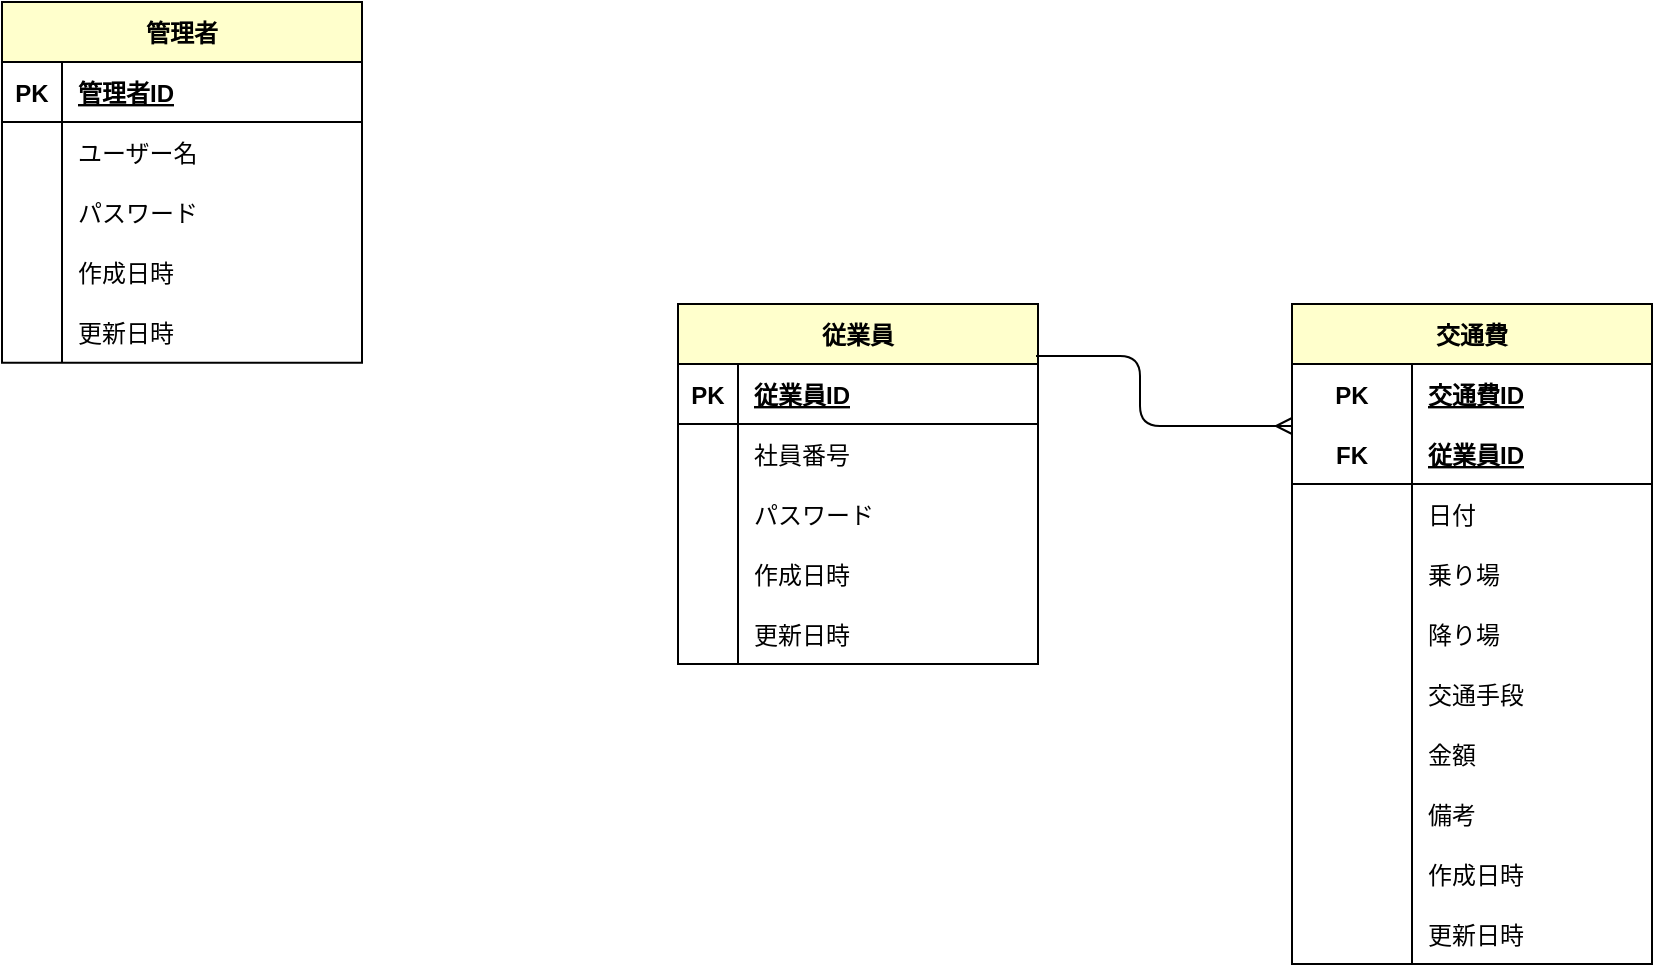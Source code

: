 <mxfile>
    <diagram id="ugcuxx_EiZaAW8hsG5kg" name="ER図">
        <mxGraphModel dx="1557" dy="751" grid="0" gridSize="10" guides="1" tooltips="1" connect="1" arrows="1" fold="1" page="1" pageScale="1" pageWidth="1169" pageHeight="827" math="0" shadow="0">
            <root>
                <mxCell id="0"/>
                <mxCell id="1" parent="0"/>
                <mxCell id="264" value="管理者" style="shape=table;startSize=30;container=1;collapsible=1;childLayout=tableLayout;fixedRows=1;rowLines=0;fontStyle=1;align=center;resizeLast=1;labelBorderColor=none;strokeColor=#000000;labelBackgroundColor=none;fillColor=#FFFFCC;" vertex="1" parent="1">
                    <mxGeometry x="157" y="157" width="180" height="180.4" as="geometry">
                        <mxRectangle x="108" y="154" width="71" height="30" as="alternateBounds"/>
                    </mxGeometry>
                </mxCell>
                <mxCell id="265" value="" style="shape=tableRow;horizontal=0;startSize=0;swimlaneHead=0;swimlaneBody=0;fillColor=none;collapsible=0;dropTarget=0;points=[[0,0.5],[1,0.5]];portConstraint=eastwest;top=0;left=0;right=0;bottom=1;labelBorderColor=default;strokeColor=#000000;" vertex="1" parent="264">
                    <mxGeometry y="30" width="180" height="30" as="geometry"/>
                </mxCell>
                <mxCell id="266" value="PK" style="shape=partialRectangle;connectable=0;fillColor=none;top=0;left=0;bottom=0;right=0;fontStyle=1;overflow=hidden;labelBorderColor=none;strokeColor=#000000;" vertex="1" parent="265">
                    <mxGeometry width="30" height="30" as="geometry">
                        <mxRectangle width="30" height="30" as="alternateBounds"/>
                    </mxGeometry>
                </mxCell>
                <mxCell id="267" value="管理者ID" style="shape=partialRectangle;connectable=0;fillColor=none;top=0;left=0;bottom=0;right=0;align=left;spacingLeft=6;fontStyle=5;overflow=hidden;labelBorderColor=none;strokeColor=#000000;" vertex="1" parent="265">
                    <mxGeometry x="30" width="150" height="30" as="geometry">
                        <mxRectangle width="150" height="30" as="alternateBounds"/>
                    </mxGeometry>
                </mxCell>
                <mxCell id="268" value="" style="shape=tableRow;horizontal=0;startSize=0;swimlaneHead=0;swimlaneBody=0;fillColor=none;collapsible=0;dropTarget=0;points=[[0,0.5],[1,0.5]];portConstraint=eastwest;top=0;left=0;right=0;bottom=0;labelBorderColor=default;strokeColor=#000000;" vertex="1" parent="264">
                    <mxGeometry y="60" width="180" height="30" as="geometry"/>
                </mxCell>
                <mxCell id="269" value="" style="shape=partialRectangle;connectable=0;fillColor=none;top=0;left=0;bottom=0;right=0;editable=1;overflow=hidden;labelBorderColor=default;strokeColor=#000000;" vertex="1" parent="268">
                    <mxGeometry width="30" height="30" as="geometry">
                        <mxRectangle width="30" height="30" as="alternateBounds"/>
                    </mxGeometry>
                </mxCell>
                <mxCell id="270" value="ユーザー名 " style="shape=partialRectangle;connectable=0;fillColor=none;top=0;left=0;bottom=0;right=0;align=left;spacingLeft=6;overflow=hidden;labelBorderColor=none;strokeColor=#000000;verticalAlign=middle;" vertex="1" parent="268">
                    <mxGeometry x="30" width="150" height="30" as="geometry">
                        <mxRectangle width="150" height="30" as="alternateBounds"/>
                    </mxGeometry>
                </mxCell>
                <mxCell id="271" value="" style="shape=tableRow;horizontal=0;startSize=0;swimlaneHead=0;swimlaneBody=0;fillColor=none;collapsible=0;dropTarget=0;points=[[0,0.5],[1,0.5]];portConstraint=eastwest;top=0;left=0;right=0;bottom=0;labelBorderColor=default;strokeColor=#000000;" vertex="1" parent="264">
                    <mxGeometry y="90" width="180" height="30" as="geometry"/>
                </mxCell>
                <mxCell id="272" value="" style="shape=partialRectangle;connectable=0;fillColor=none;top=0;left=0;bottom=0;right=0;editable=1;overflow=hidden;labelBorderColor=default;strokeColor=#000000;" vertex="1" parent="271">
                    <mxGeometry width="30" height="30" as="geometry">
                        <mxRectangle width="30" height="30" as="alternateBounds"/>
                    </mxGeometry>
                </mxCell>
                <mxCell id="273" value="パスワード" style="shape=partialRectangle;connectable=0;fillColor=none;top=0;left=0;bottom=0;right=0;align=left;spacingLeft=6;overflow=hidden;labelBorderColor=none;strokeColor=#000000;" vertex="1" parent="271">
                    <mxGeometry x="30" width="150" height="30" as="geometry">
                        <mxRectangle width="150" height="30" as="alternateBounds"/>
                    </mxGeometry>
                </mxCell>
                <mxCell id="274" value="" style="shape=tableRow;horizontal=0;startSize=0;swimlaneHead=0;swimlaneBody=0;fillColor=none;collapsible=0;dropTarget=0;points=[[0,0.5],[1,0.5]];portConstraint=eastwest;top=0;left=0;right=0;bottom=0;labelBorderColor=default;strokeColor=#000000;" vertex="1" parent="264">
                    <mxGeometry y="120" width="180" height="30" as="geometry"/>
                </mxCell>
                <mxCell id="275" value="" style="shape=partialRectangle;connectable=0;fillColor=none;top=0;left=0;bottom=0;right=0;editable=1;overflow=hidden;labelBorderColor=default;strokeColor=#000000;" vertex="1" parent="274">
                    <mxGeometry width="30" height="30" as="geometry">
                        <mxRectangle width="30" height="30" as="alternateBounds"/>
                    </mxGeometry>
                </mxCell>
                <mxCell id="276" value="作成日時" style="shape=partialRectangle;connectable=0;fillColor=none;top=0;left=0;bottom=0;right=0;align=left;spacingLeft=6;overflow=hidden;labelBorderColor=none;strokeColor=#000000;" vertex="1" parent="274">
                    <mxGeometry x="30" width="150" height="30" as="geometry">
                        <mxRectangle width="150" height="30" as="alternateBounds"/>
                    </mxGeometry>
                </mxCell>
                <mxCell id="277" value="" style="shape=tableRow;horizontal=0;startSize=0;swimlaneHead=0;swimlaneBody=0;fillColor=none;collapsible=0;dropTarget=0;points=[[0,0.5],[1,0.5]];portConstraint=eastwest;top=0;left=0;right=0;bottom=0;labelBorderColor=default;strokeColor=#000000;" vertex="1" parent="264">
                    <mxGeometry y="150" width="180" height="30" as="geometry"/>
                </mxCell>
                <mxCell id="278" value="" style="shape=partialRectangle;connectable=0;fillColor=none;top=0;left=0;bottom=0;right=0;editable=1;overflow=hidden;labelBorderColor=default;strokeColor=#000000;" vertex="1" parent="277">
                    <mxGeometry width="30" height="30" as="geometry">
                        <mxRectangle width="30" height="30" as="alternateBounds"/>
                    </mxGeometry>
                </mxCell>
                <mxCell id="279" value="更新日時" style="shape=partialRectangle;connectable=0;fillColor=none;top=0;left=0;bottom=0;right=0;align=left;spacingLeft=6;overflow=hidden;labelBorderColor=none;strokeColor=#000000;" vertex="1" parent="277">
                    <mxGeometry x="30" width="150" height="30" as="geometry">
                        <mxRectangle width="150" height="30" as="alternateBounds"/>
                    </mxGeometry>
                </mxCell>
                <mxCell id="296" value="従業員" style="shape=table;startSize=30;container=1;collapsible=1;childLayout=tableLayout;fixedRows=1;rowLines=0;fontStyle=1;align=center;resizeLast=1;labelBackgroundColor=none;labelBorderColor=none;strokeColor=#000000;fillColor=#FFFFCC;" vertex="1" parent="1">
                    <mxGeometry x="495" y="308" width="180" height="180" as="geometry"/>
                </mxCell>
                <mxCell id="297" value="" style="shape=tableRow;horizontal=0;startSize=0;swimlaneHead=0;swimlaneBody=0;fillColor=none;collapsible=0;dropTarget=0;points=[[0,0.5],[1,0.5]];portConstraint=eastwest;top=0;left=0;right=0;bottom=1;labelBackgroundColor=none;labelBorderColor=none;strokeColor=#000000;" vertex="1" parent="296">
                    <mxGeometry y="30" width="180" height="30" as="geometry"/>
                </mxCell>
                <mxCell id="298" value="PK" style="shape=partialRectangle;connectable=0;fillColor=none;top=0;left=0;bottom=0;right=0;fontStyle=1;overflow=hidden;labelBackgroundColor=none;labelBorderColor=none;strokeColor=#000000;" vertex="1" parent="297">
                    <mxGeometry width="30" height="30" as="geometry">
                        <mxRectangle width="30" height="30" as="alternateBounds"/>
                    </mxGeometry>
                </mxCell>
                <mxCell id="299" value="従業員ID" style="shape=partialRectangle;connectable=0;fillColor=none;top=0;left=0;bottom=0;right=0;align=left;spacingLeft=6;fontStyle=5;overflow=hidden;labelBackgroundColor=none;labelBorderColor=none;strokeColor=#000000;" vertex="1" parent="297">
                    <mxGeometry x="30" width="150" height="30" as="geometry">
                        <mxRectangle width="150" height="30" as="alternateBounds"/>
                    </mxGeometry>
                </mxCell>
                <mxCell id="300" value="" style="shape=tableRow;horizontal=0;startSize=0;swimlaneHead=0;swimlaneBody=0;fillColor=none;collapsible=0;dropTarget=0;points=[[0,0.5],[1,0.5]];portConstraint=eastwest;top=0;left=0;right=0;bottom=0;labelBackgroundColor=none;labelBorderColor=none;strokeColor=#000000;" vertex="1" parent="296">
                    <mxGeometry y="60" width="180" height="30" as="geometry"/>
                </mxCell>
                <mxCell id="301" value="" style="shape=partialRectangle;connectable=0;fillColor=none;top=0;left=0;bottom=0;right=0;editable=1;overflow=hidden;labelBackgroundColor=none;labelBorderColor=none;strokeColor=#000000;" vertex="1" parent="300">
                    <mxGeometry width="30" height="30" as="geometry">
                        <mxRectangle width="30" height="30" as="alternateBounds"/>
                    </mxGeometry>
                </mxCell>
                <mxCell id="302" value="社員番号" style="shape=partialRectangle;connectable=0;fillColor=none;top=0;left=0;bottom=0;right=0;align=left;spacingLeft=6;overflow=hidden;labelBackgroundColor=none;labelBorderColor=none;strokeColor=#000000;" vertex="1" parent="300">
                    <mxGeometry x="30" width="150" height="30" as="geometry">
                        <mxRectangle width="150" height="30" as="alternateBounds"/>
                    </mxGeometry>
                </mxCell>
                <mxCell id="303" value="" style="shape=tableRow;horizontal=0;startSize=0;swimlaneHead=0;swimlaneBody=0;fillColor=none;collapsible=0;dropTarget=0;points=[[0,0.5],[1,0.5]];portConstraint=eastwest;top=0;left=0;right=0;bottom=0;labelBackgroundColor=none;labelBorderColor=none;strokeColor=#000000;" vertex="1" parent="296">
                    <mxGeometry y="90" width="180" height="30" as="geometry"/>
                </mxCell>
                <mxCell id="304" value="" style="shape=partialRectangle;connectable=0;fillColor=none;top=0;left=0;bottom=0;right=0;editable=1;overflow=hidden;labelBackgroundColor=none;labelBorderColor=none;strokeColor=#000000;" vertex="1" parent="303">
                    <mxGeometry width="30" height="30" as="geometry">
                        <mxRectangle width="30" height="30" as="alternateBounds"/>
                    </mxGeometry>
                </mxCell>
                <mxCell id="305" value="パスワード" style="shape=partialRectangle;connectable=0;fillColor=none;top=0;left=0;bottom=0;right=0;align=left;spacingLeft=6;overflow=hidden;labelBackgroundColor=none;labelBorderColor=none;strokeColor=#000000;" vertex="1" parent="303">
                    <mxGeometry x="30" width="150" height="30" as="geometry">
                        <mxRectangle width="150" height="30" as="alternateBounds"/>
                    </mxGeometry>
                </mxCell>
                <mxCell id="306" value="" style="shape=tableRow;horizontal=0;startSize=0;swimlaneHead=0;swimlaneBody=0;fillColor=none;collapsible=0;dropTarget=0;points=[[0,0.5],[1,0.5]];portConstraint=eastwest;top=0;left=0;right=0;bottom=0;labelBackgroundColor=none;labelBorderColor=none;strokeColor=#000000;" vertex="1" parent="296">
                    <mxGeometry y="120" width="180" height="30" as="geometry"/>
                </mxCell>
                <mxCell id="307" value="" style="shape=partialRectangle;connectable=0;fillColor=none;top=0;left=0;bottom=0;right=0;editable=1;overflow=hidden;labelBackgroundColor=none;labelBorderColor=none;strokeColor=#000000;" vertex="1" parent="306">
                    <mxGeometry width="30" height="30" as="geometry">
                        <mxRectangle width="30" height="30" as="alternateBounds"/>
                    </mxGeometry>
                </mxCell>
                <mxCell id="308" value="作成日時" style="shape=partialRectangle;connectable=0;fillColor=none;top=0;left=0;bottom=0;right=0;align=left;spacingLeft=6;overflow=hidden;labelBackgroundColor=none;labelBorderColor=none;strokeColor=#000000;" vertex="1" parent="306">
                    <mxGeometry x="30" width="150" height="30" as="geometry">
                        <mxRectangle width="150" height="30" as="alternateBounds"/>
                    </mxGeometry>
                </mxCell>
                <mxCell id="309" value="" style="shape=tableRow;horizontal=0;startSize=0;swimlaneHead=0;swimlaneBody=0;fillColor=none;collapsible=0;dropTarget=0;points=[[0,0.5],[1,0.5]];portConstraint=eastwest;top=0;left=0;right=0;bottom=0;labelBackgroundColor=none;labelBorderColor=none;strokeColor=#000000;" vertex="1" parent="296">
                    <mxGeometry y="150" width="180" height="30" as="geometry"/>
                </mxCell>
                <mxCell id="310" value="" style="shape=partialRectangle;connectable=0;fillColor=none;top=0;left=0;bottom=0;right=0;editable=1;overflow=hidden;labelBackgroundColor=none;labelBorderColor=none;strokeColor=#000000;" vertex="1" parent="309">
                    <mxGeometry width="30" height="30" as="geometry">
                        <mxRectangle width="30" height="30" as="alternateBounds"/>
                    </mxGeometry>
                </mxCell>
                <mxCell id="311" value="更新日時" style="shape=partialRectangle;connectable=0;fillColor=none;top=0;left=0;bottom=0;right=0;align=left;spacingLeft=6;overflow=hidden;labelBackgroundColor=none;labelBorderColor=none;strokeColor=#000000;" vertex="1" parent="309">
                    <mxGeometry x="30" width="150" height="30" as="geometry">
                        <mxRectangle width="150" height="30" as="alternateBounds"/>
                    </mxGeometry>
                </mxCell>
                <mxCell id="312" value="交通費" style="shape=table;startSize=30;container=1;collapsible=1;childLayout=tableLayout;fixedRows=1;rowLines=0;fontStyle=1;align=center;resizeLast=1;labelBackgroundColor=none;labelBorderColor=none;strokeColor=#000000;fillColor=#FFFFCC;" vertex="1" parent="1">
                    <mxGeometry x="802" y="308" width="180" height="330" as="geometry"/>
                </mxCell>
                <mxCell id="313" value="" style="shape=tableRow;horizontal=0;startSize=0;swimlaneHead=0;swimlaneBody=0;fillColor=none;collapsible=0;dropTarget=0;points=[[0,0.5],[1,0.5]];portConstraint=eastwest;top=0;left=0;right=0;bottom=0;labelBackgroundColor=none;labelBorderColor=none;strokeColor=#000000;" vertex="1" parent="312">
                    <mxGeometry y="30" width="180" height="30" as="geometry"/>
                </mxCell>
                <mxCell id="314" value="PK" style="shape=partialRectangle;connectable=0;fillColor=none;top=0;left=0;bottom=0;right=0;fontStyle=1;overflow=hidden;labelBackgroundColor=none;labelBorderColor=none;strokeColor=#000000;" vertex="1" parent="313">
                    <mxGeometry width="60" height="30" as="geometry">
                        <mxRectangle width="60" height="30" as="alternateBounds"/>
                    </mxGeometry>
                </mxCell>
                <mxCell id="315" value="交通費ID" style="shape=partialRectangle;connectable=0;fillColor=none;top=0;left=0;bottom=0;right=0;align=left;spacingLeft=6;fontStyle=5;overflow=hidden;labelBackgroundColor=none;labelBorderColor=none;strokeColor=#000000;" vertex="1" parent="313">
                    <mxGeometry x="60" width="120" height="30" as="geometry">
                        <mxRectangle width="120" height="30" as="alternateBounds"/>
                    </mxGeometry>
                </mxCell>
                <mxCell id="316" value="" style="shape=tableRow;horizontal=0;startSize=0;swimlaneHead=0;swimlaneBody=0;fillColor=none;collapsible=0;dropTarget=0;points=[[0,0.5],[1,0.5]];portConstraint=eastwest;top=0;left=0;right=0;bottom=1;labelBackgroundColor=none;labelBorderColor=none;strokeColor=#000000;" vertex="1" parent="312">
                    <mxGeometry y="60" width="180" height="30" as="geometry"/>
                </mxCell>
                <mxCell id="317" value="FK" style="shape=partialRectangle;connectable=0;fillColor=none;top=0;left=0;bottom=0;right=0;fontStyle=1;overflow=hidden;labelBackgroundColor=none;labelBorderColor=none;strokeColor=#000000;" vertex="1" parent="316">
                    <mxGeometry width="60" height="30" as="geometry">
                        <mxRectangle width="60" height="30" as="alternateBounds"/>
                    </mxGeometry>
                </mxCell>
                <mxCell id="318" value="従業員ID" style="shape=partialRectangle;connectable=0;fillColor=none;top=0;left=0;bottom=0;right=0;align=left;spacingLeft=6;fontStyle=5;overflow=hidden;labelBackgroundColor=none;labelBorderColor=none;strokeColor=#000000;" vertex="1" parent="316">
                    <mxGeometry x="60" width="120" height="30" as="geometry">
                        <mxRectangle width="120" height="30" as="alternateBounds"/>
                    </mxGeometry>
                </mxCell>
                <mxCell id="319" value="" style="shape=tableRow;horizontal=0;startSize=0;swimlaneHead=0;swimlaneBody=0;fillColor=none;collapsible=0;dropTarget=0;points=[[0,0.5],[1,0.5]];portConstraint=eastwest;top=0;left=0;right=0;bottom=0;labelBackgroundColor=none;labelBorderColor=none;strokeColor=#000000;" vertex="1" parent="312">
                    <mxGeometry y="90" width="180" height="30" as="geometry"/>
                </mxCell>
                <mxCell id="320" value="" style="shape=partialRectangle;connectable=0;fillColor=none;top=0;left=0;bottom=0;right=0;editable=1;overflow=hidden;labelBackgroundColor=none;labelBorderColor=none;strokeColor=#000000;" vertex="1" parent="319">
                    <mxGeometry width="60" height="30" as="geometry">
                        <mxRectangle width="60" height="30" as="alternateBounds"/>
                    </mxGeometry>
                </mxCell>
                <mxCell id="321" value="日付" style="shape=partialRectangle;connectable=0;fillColor=none;top=0;left=0;bottom=0;right=0;align=left;spacingLeft=6;overflow=hidden;labelBackgroundColor=none;labelBorderColor=none;strokeColor=#000000;" vertex="1" parent="319">
                    <mxGeometry x="60" width="120" height="30" as="geometry">
                        <mxRectangle width="120" height="30" as="alternateBounds"/>
                    </mxGeometry>
                </mxCell>
                <mxCell id="322" value="" style="shape=tableRow;horizontal=0;startSize=0;swimlaneHead=0;swimlaneBody=0;fillColor=none;collapsible=0;dropTarget=0;points=[[0,0.5],[1,0.5]];portConstraint=eastwest;top=0;left=0;right=0;bottom=0;labelBackgroundColor=none;labelBorderColor=none;strokeColor=#000000;" vertex="1" parent="312">
                    <mxGeometry y="120" width="180" height="30" as="geometry"/>
                </mxCell>
                <mxCell id="323" value="" style="shape=partialRectangle;connectable=0;fillColor=none;top=0;left=0;bottom=0;right=0;editable=1;overflow=hidden;labelBackgroundColor=none;labelBorderColor=none;strokeColor=#000000;" vertex="1" parent="322">
                    <mxGeometry width="60" height="30" as="geometry">
                        <mxRectangle width="60" height="30" as="alternateBounds"/>
                    </mxGeometry>
                </mxCell>
                <mxCell id="324" value="乗り場" style="shape=partialRectangle;connectable=0;fillColor=none;top=0;left=0;bottom=0;right=0;align=left;spacingLeft=6;overflow=hidden;labelBackgroundColor=none;labelBorderColor=none;strokeColor=#000000;" vertex="1" parent="322">
                    <mxGeometry x="60" width="120" height="30" as="geometry">
                        <mxRectangle width="120" height="30" as="alternateBounds"/>
                    </mxGeometry>
                </mxCell>
                <mxCell id="325" value="" style="shape=tableRow;horizontal=0;startSize=0;swimlaneHead=0;swimlaneBody=0;fillColor=none;collapsible=0;dropTarget=0;points=[[0,0.5],[1,0.5]];portConstraint=eastwest;top=0;left=0;right=0;bottom=0;labelBackgroundColor=none;labelBorderColor=none;strokeColor=#000000;" vertex="1" parent="312">
                    <mxGeometry y="150" width="180" height="30" as="geometry"/>
                </mxCell>
                <mxCell id="326" value="" style="shape=partialRectangle;connectable=0;fillColor=none;top=0;left=0;bottom=0;right=0;editable=1;overflow=hidden;labelBackgroundColor=none;labelBorderColor=none;strokeColor=#000000;" vertex="1" parent="325">
                    <mxGeometry width="60" height="30" as="geometry">
                        <mxRectangle width="60" height="30" as="alternateBounds"/>
                    </mxGeometry>
                </mxCell>
                <mxCell id="327" value="降り場" style="shape=partialRectangle;connectable=0;fillColor=none;top=0;left=0;bottom=0;right=0;align=left;spacingLeft=6;overflow=hidden;labelBackgroundColor=none;labelBorderColor=none;strokeColor=#000000;" vertex="1" parent="325">
                    <mxGeometry x="60" width="120" height="30" as="geometry">
                        <mxRectangle width="120" height="30" as="alternateBounds"/>
                    </mxGeometry>
                </mxCell>
                <mxCell id="328" value="" style="shape=tableRow;horizontal=0;startSize=0;swimlaneHead=0;swimlaneBody=0;fillColor=none;collapsible=0;dropTarget=0;points=[[0,0.5],[1,0.5]];portConstraint=eastwest;top=0;left=0;right=0;bottom=0;labelBackgroundColor=none;labelBorderColor=none;strokeColor=#000000;" vertex="1" parent="312">
                    <mxGeometry y="180" width="180" height="30" as="geometry"/>
                </mxCell>
                <mxCell id="329" value="" style="shape=partialRectangle;connectable=0;fillColor=none;top=0;left=0;bottom=0;right=0;editable=1;overflow=hidden;labelBackgroundColor=none;labelBorderColor=none;strokeColor=#000000;" vertex="1" parent="328">
                    <mxGeometry width="60" height="30" as="geometry">
                        <mxRectangle width="60" height="30" as="alternateBounds"/>
                    </mxGeometry>
                </mxCell>
                <mxCell id="330" value="交通手段" style="shape=partialRectangle;connectable=0;fillColor=none;top=0;left=0;bottom=0;right=0;align=left;spacingLeft=6;overflow=hidden;labelBackgroundColor=none;labelBorderColor=none;strokeColor=#000000;" vertex="1" parent="328">
                    <mxGeometry x="60" width="120" height="30" as="geometry">
                        <mxRectangle width="120" height="30" as="alternateBounds"/>
                    </mxGeometry>
                </mxCell>
                <mxCell id="331" value="" style="shape=tableRow;horizontal=0;startSize=0;swimlaneHead=0;swimlaneBody=0;fillColor=none;collapsible=0;dropTarget=0;points=[[0,0.5],[1,0.5]];portConstraint=eastwest;top=0;left=0;right=0;bottom=0;labelBackgroundColor=none;labelBorderColor=none;strokeColor=#000000;" vertex="1" parent="312">
                    <mxGeometry y="210" width="180" height="30" as="geometry"/>
                </mxCell>
                <mxCell id="332" value="" style="shape=partialRectangle;connectable=0;fillColor=none;top=0;left=0;bottom=0;right=0;editable=1;overflow=hidden;labelBackgroundColor=none;labelBorderColor=none;strokeColor=#000000;" vertex="1" parent="331">
                    <mxGeometry width="60" height="30" as="geometry">
                        <mxRectangle width="60" height="30" as="alternateBounds"/>
                    </mxGeometry>
                </mxCell>
                <mxCell id="333" value="金額" style="shape=partialRectangle;connectable=0;fillColor=none;top=0;left=0;bottom=0;right=0;align=left;spacingLeft=6;overflow=hidden;labelBackgroundColor=none;labelBorderColor=none;strokeColor=#000000;" vertex="1" parent="331">
                    <mxGeometry x="60" width="120" height="30" as="geometry">
                        <mxRectangle width="120" height="30" as="alternateBounds"/>
                    </mxGeometry>
                </mxCell>
                <mxCell id="334" value="" style="shape=tableRow;horizontal=0;startSize=0;swimlaneHead=0;swimlaneBody=0;fillColor=none;collapsible=0;dropTarget=0;points=[[0,0.5],[1,0.5]];portConstraint=eastwest;top=0;left=0;right=0;bottom=0;labelBackgroundColor=none;labelBorderColor=none;strokeColor=#000000;" vertex="1" parent="312">
                    <mxGeometry y="240" width="180" height="30" as="geometry"/>
                </mxCell>
                <mxCell id="335" value="" style="shape=partialRectangle;connectable=0;fillColor=none;top=0;left=0;bottom=0;right=0;editable=1;overflow=hidden;labelBackgroundColor=none;labelBorderColor=none;strokeColor=#000000;" vertex="1" parent="334">
                    <mxGeometry width="60" height="30" as="geometry">
                        <mxRectangle width="60" height="30" as="alternateBounds"/>
                    </mxGeometry>
                </mxCell>
                <mxCell id="336" value="備考" style="shape=partialRectangle;connectable=0;fillColor=none;top=0;left=0;bottom=0;right=0;align=left;spacingLeft=6;overflow=hidden;labelBackgroundColor=none;labelBorderColor=none;strokeColor=#000000;" vertex="1" parent="334">
                    <mxGeometry x="60" width="120" height="30" as="geometry">
                        <mxRectangle width="120" height="30" as="alternateBounds"/>
                    </mxGeometry>
                </mxCell>
                <mxCell id="337" value="" style="shape=tableRow;horizontal=0;startSize=0;swimlaneHead=0;swimlaneBody=0;fillColor=none;collapsible=0;dropTarget=0;points=[[0,0.5],[1,0.5]];portConstraint=eastwest;top=0;left=0;right=0;bottom=0;labelBackgroundColor=none;labelBorderColor=none;strokeColor=#000000;" vertex="1" parent="312">
                    <mxGeometry y="270" width="180" height="30" as="geometry"/>
                </mxCell>
                <mxCell id="338" value="" style="shape=partialRectangle;connectable=0;fillColor=none;top=0;left=0;bottom=0;right=0;editable=1;overflow=hidden;labelBackgroundColor=none;labelBorderColor=none;strokeColor=#000000;" vertex="1" parent="337">
                    <mxGeometry width="60" height="30" as="geometry">
                        <mxRectangle width="60" height="30" as="alternateBounds"/>
                    </mxGeometry>
                </mxCell>
                <mxCell id="339" value="作成日時" style="shape=partialRectangle;connectable=0;fillColor=none;top=0;left=0;bottom=0;right=0;align=left;spacingLeft=6;overflow=hidden;labelBackgroundColor=none;labelBorderColor=none;strokeColor=#000000;" vertex="1" parent="337">
                    <mxGeometry x="60" width="120" height="30" as="geometry">
                        <mxRectangle width="120" height="30" as="alternateBounds"/>
                    </mxGeometry>
                </mxCell>
                <mxCell id="340" value="" style="shape=tableRow;horizontal=0;startSize=0;swimlaneHead=0;swimlaneBody=0;fillColor=none;collapsible=0;dropTarget=0;points=[[0,0.5],[1,0.5]];portConstraint=eastwest;top=0;left=0;right=0;bottom=0;labelBackgroundColor=none;labelBorderColor=none;strokeColor=#000000;" vertex="1" parent="312">
                    <mxGeometry y="300" width="180" height="30" as="geometry"/>
                </mxCell>
                <mxCell id="341" value="" style="shape=partialRectangle;connectable=0;fillColor=none;top=0;left=0;bottom=0;right=0;editable=1;overflow=hidden;labelBackgroundColor=none;labelBorderColor=none;strokeColor=#000000;" vertex="1" parent="340">
                    <mxGeometry width="60" height="30" as="geometry">
                        <mxRectangle width="60" height="30" as="alternateBounds"/>
                    </mxGeometry>
                </mxCell>
                <mxCell id="342" value="更新日時" style="shape=partialRectangle;connectable=0;fillColor=none;top=0;left=0;bottom=0;right=0;align=left;spacingLeft=6;overflow=hidden;labelBackgroundColor=none;labelBorderColor=none;strokeColor=#000000;" vertex="1" parent="340">
                    <mxGeometry x="60" width="120" height="30" as="geometry">
                        <mxRectangle width="120" height="30" as="alternateBounds"/>
                    </mxGeometry>
                </mxCell>
                <mxCell id="346" value="" style="endArrow=ERmany;startArrow=none;html=1;edgeStyle=elbowEdgeStyle;startFill=0;endFill=0;" edge="1" parent="1">
                    <mxGeometry width="50" height="50" relative="1" as="geometry">
                        <mxPoint x="674" y="334" as="sourcePoint"/>
                        <mxPoint x="802" y="369" as="targetPoint"/>
                        <Array as="points">
                            <mxPoint x="726" y="373"/>
                        </Array>
                    </mxGeometry>
                </mxCell>
            </root>
        </mxGraphModel>
    </diagram>
    <diagram id="bBxaAJC2yyFyAy9bGnMX" name="admin">
        <mxGraphModel dx="1557" dy="751" grid="0" gridSize="10" guides="1" tooltips="1" connect="1" arrows="1" fold="1" page="1" pageScale="1" pageWidth="1169" pageHeight="827" math="0" shadow="0">
            <root>
                <mxCell id="0"/>
                <mxCell id="1" parent="0"/>
                <mxCell id="p1YkQoIL1GN5sYS0tcMQ-37" value="" style="shape=table;startSize=0;container=1;collapsible=0;childLayout=tableLayout;labelBackgroundColor=none;labelBorderColor=none;strokeColor=#000000;fillColor=none;" vertex="1" parent="1">
                    <mxGeometry x="70" y="368" width="1059" height="228.75" as="geometry"/>
                </mxCell>
                <mxCell id="p1YkQoIL1GN5sYS0tcMQ-38" value="" style="shape=tableRow;horizontal=0;startSize=0;swimlaneHead=0;swimlaneBody=0;top=0;left=0;bottom=0;right=0;collapsible=0;dropTarget=0;fillColor=none;points=[[0,0.5],[1,0.5]];portConstraint=eastwest;labelBackgroundColor=none;labelBorderColor=none;strokeColor=#000000;" vertex="1" parent="p1YkQoIL1GN5sYS0tcMQ-37">
                    <mxGeometry width="1059" height="34" as="geometry"/>
                </mxCell>
                <mxCell id="p1YkQoIL1GN5sYS0tcMQ-39" value="&lt;b&gt;カラム名&lt;/b&gt;" style="shape=partialRectangle;html=1;whiteSpace=wrap;connectable=0;overflow=hidden;fillColor=none;top=0;left=0;bottom=0;right=0;pointerEvents=1;labelBackgroundColor=none;labelBorderColor=none;strokeColor=#000000;" vertex="1" parent="p1YkQoIL1GN5sYS0tcMQ-38">
                    <mxGeometry width="142" height="34" as="geometry">
                        <mxRectangle width="142" height="34" as="alternateBounds"/>
                    </mxGeometry>
                </mxCell>
                <mxCell id="p1YkQoIL1GN5sYS0tcMQ-40" value="&lt;b&gt;カラム説明&lt;/b&gt;" style="shape=partialRectangle;html=1;whiteSpace=wrap;connectable=0;overflow=hidden;fillColor=none;top=0;left=0;bottom=0;right=0;pointerEvents=1;labelBackgroundColor=none;labelBorderColor=none;strokeColor=#000000;" vertex="1" parent="p1YkQoIL1GN5sYS0tcMQ-38">
                    <mxGeometry x="142" width="96" height="34" as="geometry">
                        <mxRectangle width="96" height="34" as="alternateBounds"/>
                    </mxGeometry>
                </mxCell>
                <mxCell id="p1YkQoIL1GN5sYS0tcMQ-41" value="&lt;b&gt;PK&lt;/b&gt;" style="shape=partialRectangle;html=1;whiteSpace=wrap;connectable=0;overflow=hidden;fillColor=none;top=0;left=0;bottom=0;right=0;pointerEvents=1;labelBackgroundColor=none;labelBorderColor=none;strokeColor=#000000;" vertex="1" parent="p1YkQoIL1GN5sYS0tcMQ-38">
                    <mxGeometry x="238" width="46" height="34" as="geometry">
                        <mxRectangle width="46" height="34" as="alternateBounds"/>
                    </mxGeometry>
                </mxCell>
                <mxCell id="p1YkQoIL1GN5sYS0tcMQ-42" value="&lt;b&gt;FK&lt;/b&gt;" style="shape=partialRectangle;html=1;whiteSpace=wrap;connectable=0;overflow=hidden;fillColor=none;top=0;left=0;bottom=0;right=0;pointerEvents=1;labelBackgroundColor=none;labelBorderColor=none;strokeColor=#000000;" vertex="1" parent="p1YkQoIL1GN5sYS0tcMQ-38">
                    <mxGeometry x="284" width="44" height="34" as="geometry">
                        <mxRectangle width="44" height="34" as="alternateBounds"/>
                    </mxGeometry>
                </mxCell>
                <mxCell id="p1YkQoIL1GN5sYS0tcMQ-43" value="&lt;b&gt;データ型&lt;/b&gt;" style="shape=partialRectangle;html=1;whiteSpace=wrap;connectable=0;overflow=hidden;fillColor=none;top=0;left=0;bottom=0;right=0;pointerEvents=1;labelBackgroundColor=none;labelBorderColor=none;strokeColor=#000000;" vertex="1" parent="p1YkQoIL1GN5sYS0tcMQ-38">
                    <mxGeometry x="328" width="83" height="34" as="geometry">
                        <mxRectangle width="83" height="34" as="alternateBounds"/>
                    </mxGeometry>
                </mxCell>
                <mxCell id="p1YkQoIL1GN5sYS0tcMQ-44" value="&lt;b&gt;NOT NULL&lt;/b&gt;" style="shape=partialRectangle;html=1;whiteSpace=wrap;connectable=0;overflow=hidden;fillColor=none;top=0;left=0;bottom=0;right=0;pointerEvents=1;labelBackgroundColor=none;labelBorderColor=none;strokeColor=#000000;" vertex="1" parent="p1YkQoIL1GN5sYS0tcMQ-38">
                    <mxGeometry x="411" width="82" height="34" as="geometry">
                        <mxRectangle width="82" height="34" as="alternateBounds"/>
                    </mxGeometry>
                </mxCell>
                <mxCell id="p1YkQoIL1GN5sYS0tcMQ-45" value="&lt;b&gt;SERIAL&lt;/b&gt;" style="shape=partialRectangle;html=1;whiteSpace=wrap;connectable=0;overflow=hidden;fillColor=none;top=0;left=0;bottom=0;right=0;pointerEvents=1;labelBackgroundColor=none;labelBorderColor=none;strokeColor=#000000;" vertex="1" parent="p1YkQoIL1GN5sYS0tcMQ-38">
                    <mxGeometry x="493" width="94" height="34" as="geometry">
                        <mxRectangle width="94" height="34" as="alternateBounds"/>
                    </mxGeometry>
                </mxCell>
                <mxCell id="p1YkQoIL1GN5sYS0tcMQ-46" value="&lt;b&gt;INDEX&lt;/b&gt;" style="shape=partialRectangle;html=1;whiteSpace=wrap;connectable=0;overflow=hidden;fillColor=none;top=0;left=0;bottom=0;right=0;pointerEvents=1;labelBackgroundColor=none;labelBorderColor=none;strokeColor=#000000;" vertex="1" parent="p1YkQoIL1GN5sYS0tcMQ-38">
                    <mxGeometry x="587" width="83" height="34" as="geometry">
                        <mxRectangle width="83" height="34" as="alternateBounds"/>
                    </mxGeometry>
                </mxCell>
                <mxCell id="p1YkQoIL1GN5sYS0tcMQ-47" value="&lt;b&gt;DEFAULT&lt;/b&gt;" style="shape=partialRectangle;html=1;whiteSpace=wrap;connectable=0;overflow=hidden;fillColor=none;top=0;left=0;bottom=0;right=0;pointerEvents=1;labelBackgroundColor=none;labelBorderColor=none;strokeColor=#000000;" vertex="1" parent="p1YkQoIL1GN5sYS0tcMQ-38">
                    <mxGeometry x="670" width="77" height="34" as="geometry">
                        <mxRectangle width="77" height="34" as="alternateBounds"/>
                    </mxGeometry>
                </mxCell>
                <mxCell id="p1YkQoIL1GN5sYS0tcMQ-48" value="&lt;b&gt;備考&lt;/b&gt;" style="shape=partialRectangle;html=1;whiteSpace=wrap;connectable=0;overflow=hidden;fillColor=none;top=0;left=0;bottom=0;right=0;pointerEvents=1;labelBackgroundColor=none;labelBorderColor=none;strokeColor=#000000;" vertex="1" parent="p1YkQoIL1GN5sYS0tcMQ-38">
                    <mxGeometry x="747" width="312" height="34" as="geometry">
                        <mxRectangle width="312" height="34" as="alternateBounds"/>
                    </mxGeometry>
                </mxCell>
                <mxCell id="p1YkQoIL1GN5sYS0tcMQ-49" value="" style="shape=tableRow;horizontal=0;startSize=0;swimlaneHead=0;swimlaneBody=0;top=0;left=0;bottom=0;right=0;collapsible=0;dropTarget=0;fillColor=none;points=[[0,0.5],[1,0.5]];portConstraint=eastwest;labelBackgroundColor=none;labelBorderColor=none;strokeColor=#000000;" vertex="1" parent="p1YkQoIL1GN5sYS0tcMQ-37">
                    <mxGeometry y="34" width="1059" height="40" as="geometry"/>
                </mxCell>
                <mxCell id="p1YkQoIL1GN5sYS0tcMQ-50" value="&lt;font style=&quot;font-size: 14px;&quot;&gt;id&lt;/font&gt;" style="shape=partialRectangle;html=1;whiteSpace=wrap;connectable=0;overflow=hidden;fillColor=none;top=0;left=0;bottom=0;right=0;pointerEvents=1;labelBackgroundColor=none;labelBorderColor=none;strokeColor=#000000;" vertex="1" parent="p1YkQoIL1GN5sYS0tcMQ-49">
                    <mxGeometry width="142" height="40" as="geometry">
                        <mxRectangle width="142" height="40" as="alternateBounds"/>
                    </mxGeometry>
                </mxCell>
                <mxCell id="p1YkQoIL1GN5sYS0tcMQ-51" value="従業員id" style="shape=partialRectangle;html=1;whiteSpace=wrap;connectable=0;overflow=hidden;fillColor=none;top=0;left=0;bottom=0;right=0;pointerEvents=1;labelBackgroundColor=none;labelBorderColor=none;strokeColor=#000000;" vertex="1" parent="p1YkQoIL1GN5sYS0tcMQ-49">
                    <mxGeometry x="142" width="96" height="40" as="geometry">
                        <mxRectangle width="96" height="40" as="alternateBounds"/>
                    </mxGeometry>
                </mxCell>
                <mxCell id="p1YkQoIL1GN5sYS0tcMQ-52" value="&lt;font style=&quot;font-size: 14px;&quot;&gt;〇&lt;/font&gt;" style="shape=partialRectangle;html=1;whiteSpace=wrap;connectable=0;overflow=hidden;fillColor=none;top=0;left=0;bottom=0;right=0;pointerEvents=1;labelBackgroundColor=none;labelBorderColor=none;strokeColor=#000000;" vertex="1" parent="p1YkQoIL1GN5sYS0tcMQ-49">
                    <mxGeometry x="238" width="46" height="40" as="geometry">
                        <mxRectangle width="46" height="40" as="alternateBounds"/>
                    </mxGeometry>
                </mxCell>
                <mxCell id="p1YkQoIL1GN5sYS0tcMQ-53" value="" style="shape=partialRectangle;html=1;whiteSpace=wrap;connectable=0;overflow=hidden;fillColor=none;top=0;left=0;bottom=0;right=0;pointerEvents=1;labelBackgroundColor=none;labelBorderColor=none;strokeColor=#000000;" vertex="1" parent="p1YkQoIL1GN5sYS0tcMQ-49">
                    <mxGeometry x="284" width="44" height="40" as="geometry">
                        <mxRectangle width="44" height="40" as="alternateBounds"/>
                    </mxGeometry>
                </mxCell>
                <mxCell id="p1YkQoIL1GN5sYS0tcMQ-54" value="&lt;font style=&quot;font-size: 14px;&quot;&gt;integer&lt;/font&gt;" style="shape=partialRectangle;html=1;whiteSpace=wrap;connectable=0;overflow=hidden;fillColor=none;top=0;left=0;bottom=0;right=0;pointerEvents=1;labelBackgroundColor=none;labelBorderColor=none;strokeColor=#000000;" vertex="1" parent="p1YkQoIL1GN5sYS0tcMQ-49">
                    <mxGeometry x="328" width="83" height="40" as="geometry">
                        <mxRectangle width="83" height="40" as="alternateBounds"/>
                    </mxGeometry>
                </mxCell>
                <mxCell id="p1YkQoIL1GN5sYS0tcMQ-55" value="&lt;font style=&quot;font-size: 14px;&quot;&gt;〇&lt;/font&gt;" style="shape=partialRectangle;html=1;whiteSpace=wrap;connectable=0;overflow=hidden;fillColor=none;top=0;left=0;bottom=0;right=0;pointerEvents=1;labelBackgroundColor=none;labelBorderColor=none;strokeColor=#000000;" vertex="1" parent="p1YkQoIL1GN5sYS0tcMQ-49">
                    <mxGeometry x="411" width="82" height="40" as="geometry">
                        <mxRectangle width="82" height="40" as="alternateBounds"/>
                    </mxGeometry>
                </mxCell>
                <mxCell id="p1YkQoIL1GN5sYS0tcMQ-56" value="&lt;font style=&quot;font-size: 14px;&quot;&gt;〇&lt;/font&gt;" style="shape=partialRectangle;html=1;whiteSpace=wrap;connectable=0;overflow=hidden;fillColor=none;top=0;left=0;bottom=0;right=0;pointerEvents=1;labelBackgroundColor=none;labelBorderColor=none;strokeColor=#000000;" vertex="1" parent="p1YkQoIL1GN5sYS0tcMQ-49">
                    <mxGeometry x="493" width="94" height="40" as="geometry">
                        <mxRectangle width="94" height="40" as="alternateBounds"/>
                    </mxGeometry>
                </mxCell>
                <mxCell id="p1YkQoIL1GN5sYS0tcMQ-57" value="&lt;font style=&quot;font-size: 14px;&quot;&gt;〇&lt;/font&gt;" style="shape=partialRectangle;html=1;whiteSpace=wrap;connectable=0;overflow=hidden;fillColor=none;top=0;left=0;bottom=0;right=0;pointerEvents=1;labelBackgroundColor=none;labelBorderColor=none;strokeColor=#000000;" vertex="1" parent="p1YkQoIL1GN5sYS0tcMQ-49">
                    <mxGeometry x="587" width="83" height="40" as="geometry">
                        <mxRectangle width="83" height="40" as="alternateBounds"/>
                    </mxGeometry>
                </mxCell>
                <mxCell id="p1YkQoIL1GN5sYS0tcMQ-58" value="" style="shape=partialRectangle;html=1;whiteSpace=wrap;connectable=0;overflow=hidden;fillColor=none;top=0;left=0;bottom=0;right=0;pointerEvents=1;labelBackgroundColor=none;labelBorderColor=none;strokeColor=#000000;" vertex="1" parent="p1YkQoIL1GN5sYS0tcMQ-49">
                    <mxGeometry x="670" width="77" height="40" as="geometry">
                        <mxRectangle width="77" height="40" as="alternateBounds"/>
                    </mxGeometry>
                </mxCell>
                <mxCell id="p1YkQoIL1GN5sYS0tcMQ-59" value="" style="shape=partialRectangle;html=1;whiteSpace=wrap;connectable=0;overflow=hidden;fillColor=none;top=0;left=0;bottom=0;right=0;pointerEvents=1;labelBackgroundColor=none;labelBorderColor=none;strokeColor=#000000;" vertex="1" parent="p1YkQoIL1GN5sYS0tcMQ-49">
                    <mxGeometry x="747" width="312" height="40" as="geometry">
                        <mxRectangle width="312" height="40" as="alternateBounds"/>
                    </mxGeometry>
                </mxCell>
                <mxCell id="p1YkQoIL1GN5sYS0tcMQ-60" value="" style="shape=tableRow;horizontal=0;startSize=0;swimlaneHead=0;swimlaneBody=0;top=0;left=0;bottom=0;right=0;collapsible=0;dropTarget=0;fillColor=none;points=[[0,0.5],[1,0.5]];portConstraint=eastwest;labelBackgroundColor=none;labelBorderColor=none;strokeColor=#000000;" vertex="1" parent="p1YkQoIL1GN5sYS0tcMQ-37">
                    <mxGeometry y="74" width="1059" height="41" as="geometry"/>
                </mxCell>
                <mxCell id="p1YkQoIL1GN5sYS0tcMQ-61" value="user_name" style="shape=partialRectangle;html=1;whiteSpace=wrap;connectable=0;overflow=hidden;fillColor=none;top=0;left=0;bottom=0;right=0;pointerEvents=1;labelBackgroundColor=none;labelBorderColor=none;strokeColor=#000000;" vertex="1" parent="p1YkQoIL1GN5sYS0tcMQ-60">
                    <mxGeometry width="142" height="41" as="geometry">
                        <mxRectangle width="142" height="41" as="alternateBounds"/>
                    </mxGeometry>
                </mxCell>
                <mxCell id="p1YkQoIL1GN5sYS0tcMQ-62" value="ユーザー名" style="shape=partialRectangle;html=1;whiteSpace=wrap;connectable=0;overflow=hidden;fillColor=none;top=0;left=0;bottom=0;right=0;pointerEvents=1;labelBackgroundColor=none;labelBorderColor=none;strokeColor=#000000;" vertex="1" parent="p1YkQoIL1GN5sYS0tcMQ-60">
                    <mxGeometry x="142" width="96" height="41" as="geometry">
                        <mxRectangle width="96" height="41" as="alternateBounds"/>
                    </mxGeometry>
                </mxCell>
                <mxCell id="p1YkQoIL1GN5sYS0tcMQ-63" value="" style="shape=partialRectangle;html=1;whiteSpace=wrap;connectable=0;overflow=hidden;fillColor=none;top=0;left=0;bottom=0;right=0;pointerEvents=1;labelBackgroundColor=none;labelBorderColor=none;strokeColor=#000000;" vertex="1" parent="p1YkQoIL1GN5sYS0tcMQ-60">
                    <mxGeometry x="238" width="46" height="41" as="geometry">
                        <mxRectangle width="46" height="41" as="alternateBounds"/>
                    </mxGeometry>
                </mxCell>
                <mxCell id="p1YkQoIL1GN5sYS0tcMQ-64" value="" style="shape=partialRectangle;html=1;whiteSpace=wrap;connectable=0;overflow=hidden;fillColor=none;top=0;left=0;bottom=0;right=0;pointerEvents=1;labelBackgroundColor=none;labelBorderColor=none;strokeColor=#000000;" vertex="1" parent="p1YkQoIL1GN5sYS0tcMQ-60">
                    <mxGeometry x="284" width="44" height="41" as="geometry">
                        <mxRectangle width="44" height="41" as="alternateBounds"/>
                    </mxGeometry>
                </mxCell>
                <mxCell id="p1YkQoIL1GN5sYS0tcMQ-65" value="&lt;font style=&quot;font-size: 14px;&quot;&gt;string&lt;/font&gt;" style="shape=partialRectangle;html=1;whiteSpace=wrap;connectable=0;overflow=hidden;fillColor=none;top=0;left=0;bottom=0;right=0;pointerEvents=1;labelBackgroundColor=none;labelBorderColor=none;strokeColor=#000000;" vertex="1" parent="p1YkQoIL1GN5sYS0tcMQ-60">
                    <mxGeometry x="328" width="83" height="41" as="geometry">
                        <mxRectangle width="83" height="41" as="alternateBounds"/>
                    </mxGeometry>
                </mxCell>
                <mxCell id="p1YkQoIL1GN5sYS0tcMQ-66" value="&lt;font style=&quot;font-size: 14px;&quot;&gt;〇&lt;/font&gt;" style="shape=partialRectangle;html=1;whiteSpace=wrap;connectable=0;overflow=hidden;fillColor=none;top=0;left=0;bottom=0;right=0;pointerEvents=1;labelBackgroundColor=none;labelBorderColor=none;strokeColor=#000000;" vertex="1" parent="p1YkQoIL1GN5sYS0tcMQ-60">
                    <mxGeometry x="411" width="82" height="41" as="geometry">
                        <mxRectangle width="82" height="41" as="alternateBounds"/>
                    </mxGeometry>
                </mxCell>
                <mxCell id="p1YkQoIL1GN5sYS0tcMQ-67" value="" style="shape=partialRectangle;html=1;whiteSpace=wrap;connectable=0;overflow=hidden;fillColor=none;top=0;left=0;bottom=0;right=0;pointerEvents=1;labelBackgroundColor=none;labelBorderColor=none;strokeColor=#000000;" vertex="1" parent="p1YkQoIL1GN5sYS0tcMQ-60">
                    <mxGeometry x="493" width="94" height="41" as="geometry">
                        <mxRectangle width="94" height="41" as="alternateBounds"/>
                    </mxGeometry>
                </mxCell>
                <mxCell id="p1YkQoIL1GN5sYS0tcMQ-68" value="" style="shape=partialRectangle;html=1;whiteSpace=wrap;connectable=0;overflow=hidden;fillColor=none;top=0;left=0;bottom=0;right=0;pointerEvents=1;labelBackgroundColor=none;labelBorderColor=none;strokeColor=#000000;" vertex="1" parent="p1YkQoIL1GN5sYS0tcMQ-60">
                    <mxGeometry x="587" width="83" height="41" as="geometry">
                        <mxRectangle width="83" height="41" as="alternateBounds"/>
                    </mxGeometry>
                </mxCell>
                <mxCell id="p1YkQoIL1GN5sYS0tcMQ-69" value="" style="shape=partialRectangle;html=1;whiteSpace=wrap;connectable=0;overflow=hidden;fillColor=none;top=0;left=0;bottom=0;right=0;pointerEvents=1;labelBackgroundColor=none;labelBorderColor=none;strokeColor=#000000;" vertex="1" parent="p1YkQoIL1GN5sYS0tcMQ-60">
                    <mxGeometry x="670" width="77" height="41" as="geometry">
                        <mxRectangle width="77" height="41" as="alternateBounds"/>
                    </mxGeometry>
                </mxCell>
                <mxCell id="p1YkQoIL1GN5sYS0tcMQ-70" value="" style="shape=partialRectangle;html=1;whiteSpace=wrap;connectable=0;overflow=hidden;fillColor=none;top=0;left=0;bottom=0;right=0;pointerEvents=1;labelBackgroundColor=none;labelBorderColor=none;strokeColor=#000000;" vertex="1" parent="p1YkQoIL1GN5sYS0tcMQ-60">
                    <mxGeometry x="747" width="312" height="41" as="geometry">
                        <mxRectangle width="312" height="41" as="alternateBounds"/>
                    </mxGeometry>
                </mxCell>
                <mxCell id="p1YkQoIL1GN5sYS0tcMQ-71" value="" style="shape=tableRow;horizontal=0;startSize=0;swimlaneHead=0;swimlaneBody=0;top=0;left=0;bottom=0;right=0;collapsible=0;dropTarget=0;fillColor=none;points=[[0,0.5],[1,0.5]];portConstraint=eastwest;labelBackgroundColor=none;labelBorderColor=none;strokeColor=#000000;" vertex="1" parent="p1YkQoIL1GN5sYS0tcMQ-37">
                    <mxGeometry y="115" width="1059" height="38" as="geometry"/>
                </mxCell>
                <mxCell id="p1YkQoIL1GN5sYS0tcMQ-72" value="encrypted_password" style="shape=partialRectangle;html=1;whiteSpace=wrap;connectable=0;overflow=hidden;fillColor=none;top=0;left=0;bottom=0;right=0;pointerEvents=1;labelBackgroundColor=none;labelBorderColor=none;strokeColor=#000000;" vertex="1" parent="p1YkQoIL1GN5sYS0tcMQ-71">
                    <mxGeometry width="142" height="38" as="geometry">
                        <mxRectangle width="142" height="38" as="alternateBounds"/>
                    </mxGeometry>
                </mxCell>
                <mxCell id="p1YkQoIL1GN5sYS0tcMQ-73" value="パスワード" style="shape=partialRectangle;html=1;whiteSpace=wrap;connectable=0;overflow=hidden;fillColor=none;top=0;left=0;bottom=0;right=0;pointerEvents=1;labelBackgroundColor=none;labelBorderColor=none;strokeColor=#000000;" vertex="1" parent="p1YkQoIL1GN5sYS0tcMQ-71">
                    <mxGeometry x="142" width="96" height="38" as="geometry">
                        <mxRectangle width="96" height="38" as="alternateBounds"/>
                    </mxGeometry>
                </mxCell>
                <mxCell id="p1YkQoIL1GN5sYS0tcMQ-74" value="" style="shape=partialRectangle;html=1;whiteSpace=wrap;connectable=0;overflow=hidden;fillColor=none;top=0;left=0;bottom=0;right=0;pointerEvents=1;labelBackgroundColor=none;labelBorderColor=none;strokeColor=#000000;" vertex="1" parent="p1YkQoIL1GN5sYS0tcMQ-71">
                    <mxGeometry x="238" width="46" height="38" as="geometry">
                        <mxRectangle width="46" height="38" as="alternateBounds"/>
                    </mxGeometry>
                </mxCell>
                <mxCell id="p1YkQoIL1GN5sYS0tcMQ-75" value="" style="shape=partialRectangle;html=1;whiteSpace=wrap;connectable=0;overflow=hidden;fillColor=none;top=0;left=0;bottom=0;right=0;pointerEvents=1;labelBackgroundColor=none;labelBorderColor=none;strokeColor=#000000;" vertex="1" parent="p1YkQoIL1GN5sYS0tcMQ-71">
                    <mxGeometry x="284" width="44" height="38" as="geometry">
                        <mxRectangle width="44" height="38" as="alternateBounds"/>
                    </mxGeometry>
                </mxCell>
                <mxCell id="p1YkQoIL1GN5sYS0tcMQ-76" value="&lt;font style=&quot;font-size: 14px;&quot;&gt;string&lt;/font&gt;" style="shape=partialRectangle;html=1;whiteSpace=wrap;connectable=0;overflow=hidden;fillColor=none;top=0;left=0;bottom=0;right=0;pointerEvents=1;labelBackgroundColor=none;labelBorderColor=none;strokeColor=#000000;" vertex="1" parent="p1YkQoIL1GN5sYS0tcMQ-71">
                    <mxGeometry x="328" width="83" height="38" as="geometry">
                        <mxRectangle width="83" height="38" as="alternateBounds"/>
                    </mxGeometry>
                </mxCell>
                <mxCell id="p1YkQoIL1GN5sYS0tcMQ-77" value="&lt;font style=&quot;font-size: 14px;&quot;&gt;〇&lt;/font&gt;" style="shape=partialRectangle;html=1;whiteSpace=wrap;connectable=0;overflow=hidden;fillColor=none;top=0;left=0;bottom=0;right=0;pointerEvents=1;labelBackgroundColor=none;labelBorderColor=none;strokeColor=#000000;" vertex="1" parent="p1YkQoIL1GN5sYS0tcMQ-71">
                    <mxGeometry x="411" width="82" height="38" as="geometry">
                        <mxRectangle width="82" height="38" as="alternateBounds"/>
                    </mxGeometry>
                </mxCell>
                <mxCell id="p1YkQoIL1GN5sYS0tcMQ-78" value="" style="shape=partialRectangle;html=1;whiteSpace=wrap;connectable=0;overflow=hidden;fillColor=none;top=0;left=0;bottom=0;right=0;pointerEvents=1;labelBackgroundColor=none;labelBorderColor=none;strokeColor=#000000;" vertex="1" parent="p1YkQoIL1GN5sYS0tcMQ-71">
                    <mxGeometry x="493" width="94" height="38" as="geometry">
                        <mxRectangle width="94" height="38" as="alternateBounds"/>
                    </mxGeometry>
                </mxCell>
                <mxCell id="p1YkQoIL1GN5sYS0tcMQ-79" value="" style="shape=partialRectangle;html=1;whiteSpace=wrap;connectable=0;overflow=hidden;fillColor=none;top=0;left=0;bottom=0;right=0;pointerEvents=1;labelBackgroundColor=none;labelBorderColor=none;strokeColor=#000000;" vertex="1" parent="p1YkQoIL1GN5sYS0tcMQ-71">
                    <mxGeometry x="587" width="83" height="38" as="geometry">
                        <mxRectangle width="83" height="38" as="alternateBounds"/>
                    </mxGeometry>
                </mxCell>
                <mxCell id="p1YkQoIL1GN5sYS0tcMQ-80" value="" style="shape=partialRectangle;html=1;whiteSpace=wrap;connectable=0;overflow=hidden;fillColor=none;top=0;left=0;bottom=0;right=0;pointerEvents=1;labelBackgroundColor=none;labelBorderColor=none;strokeColor=#000000;" vertex="1" parent="p1YkQoIL1GN5sYS0tcMQ-71">
                    <mxGeometry x="670" width="77" height="38" as="geometry">
                        <mxRectangle width="77" height="38" as="alternateBounds"/>
                    </mxGeometry>
                </mxCell>
                <mxCell id="p1YkQoIL1GN5sYS0tcMQ-81" value="" style="shape=partialRectangle;html=1;whiteSpace=wrap;connectable=0;overflow=hidden;fillColor=none;top=0;left=0;bottom=0;right=0;pointerEvents=1;labelBackgroundColor=none;labelBorderColor=none;strokeColor=#000000;" vertex="1" parent="p1YkQoIL1GN5sYS0tcMQ-71">
                    <mxGeometry x="747" width="312" height="38" as="geometry">
                        <mxRectangle width="312" height="38" as="alternateBounds"/>
                    </mxGeometry>
                </mxCell>
                <mxCell id="ZXj7x_P7pvzYgVqN1Dk0-67" value="" style="shape=tableRow;horizontal=0;startSize=0;swimlaneHead=0;swimlaneBody=0;top=0;left=0;bottom=0;right=0;collapsible=0;dropTarget=0;fillColor=none;points=[[0,0.5],[1,0.5]];portConstraint=eastwest;labelBackgroundColor=none;labelBorderColor=none;strokeColor=#000000;" vertex="1" parent="p1YkQoIL1GN5sYS0tcMQ-37">
                    <mxGeometry y="153" width="1059" height="38" as="geometry"/>
                </mxCell>
                <mxCell id="ZXj7x_P7pvzYgVqN1Dk0-68" value="created_at" style="shape=partialRectangle;html=1;whiteSpace=wrap;connectable=0;overflow=hidden;fillColor=none;top=0;left=0;bottom=0;right=0;pointerEvents=1;labelBackgroundColor=none;labelBorderColor=none;strokeColor=#000000;" vertex="1" parent="ZXj7x_P7pvzYgVqN1Dk0-67">
                    <mxGeometry width="142" height="38" as="geometry">
                        <mxRectangle width="142" height="38" as="alternateBounds"/>
                    </mxGeometry>
                </mxCell>
                <mxCell id="ZXj7x_P7pvzYgVqN1Dk0-69" value="作成日時" style="shape=partialRectangle;html=1;whiteSpace=wrap;connectable=0;overflow=hidden;fillColor=none;top=0;left=0;bottom=0;right=0;pointerEvents=1;labelBackgroundColor=none;labelBorderColor=none;strokeColor=#000000;" vertex="1" parent="ZXj7x_P7pvzYgVqN1Dk0-67">
                    <mxGeometry x="142" width="96" height="38" as="geometry">
                        <mxRectangle width="96" height="38" as="alternateBounds"/>
                    </mxGeometry>
                </mxCell>
                <mxCell id="ZXj7x_P7pvzYgVqN1Dk0-70" value="" style="shape=partialRectangle;html=1;whiteSpace=wrap;connectable=0;overflow=hidden;fillColor=none;top=0;left=0;bottom=0;right=0;pointerEvents=1;labelBackgroundColor=none;labelBorderColor=none;strokeColor=#000000;" vertex="1" parent="ZXj7x_P7pvzYgVqN1Dk0-67">
                    <mxGeometry x="238" width="46" height="38" as="geometry">
                        <mxRectangle width="46" height="38" as="alternateBounds"/>
                    </mxGeometry>
                </mxCell>
                <mxCell id="ZXj7x_P7pvzYgVqN1Dk0-71" value="" style="shape=partialRectangle;html=1;whiteSpace=wrap;connectable=0;overflow=hidden;fillColor=none;top=0;left=0;bottom=0;right=0;pointerEvents=1;labelBackgroundColor=none;labelBorderColor=none;strokeColor=#000000;" vertex="1" parent="ZXj7x_P7pvzYgVqN1Dk0-67">
                    <mxGeometry x="284" width="44" height="38" as="geometry">
                        <mxRectangle width="44" height="38" as="alternateBounds"/>
                    </mxGeometry>
                </mxCell>
                <mxCell id="ZXj7x_P7pvzYgVqN1Dk0-72" value="&lt;font style=&quot;font-size: 14px;&quot;&gt;datetime&lt;/font&gt;" style="shape=partialRectangle;html=1;whiteSpace=wrap;connectable=0;overflow=hidden;fillColor=none;top=0;left=0;bottom=0;right=0;pointerEvents=1;labelBackgroundColor=none;labelBorderColor=none;strokeColor=#000000;" vertex="1" parent="ZXj7x_P7pvzYgVqN1Dk0-67">
                    <mxGeometry x="328" width="83" height="38" as="geometry">
                        <mxRectangle width="83" height="38" as="alternateBounds"/>
                    </mxGeometry>
                </mxCell>
                <mxCell id="ZXj7x_P7pvzYgVqN1Dk0-73" value="&lt;font style=&quot;font-size: 14px;&quot;&gt;〇&lt;/font&gt;" style="shape=partialRectangle;html=1;whiteSpace=wrap;connectable=0;overflow=hidden;fillColor=none;top=0;left=0;bottom=0;right=0;pointerEvents=1;labelBackgroundColor=none;labelBorderColor=none;strokeColor=#000000;" vertex="1" parent="ZXj7x_P7pvzYgVqN1Dk0-67">
                    <mxGeometry x="411" width="82" height="38" as="geometry">
                        <mxRectangle width="82" height="38" as="alternateBounds"/>
                    </mxGeometry>
                </mxCell>
                <mxCell id="ZXj7x_P7pvzYgVqN1Dk0-74" value="" style="shape=partialRectangle;html=1;whiteSpace=wrap;connectable=0;overflow=hidden;fillColor=none;top=0;left=0;bottom=0;right=0;pointerEvents=1;labelBackgroundColor=none;labelBorderColor=none;strokeColor=#000000;" vertex="1" parent="ZXj7x_P7pvzYgVqN1Dk0-67">
                    <mxGeometry x="493" width="94" height="38" as="geometry">
                        <mxRectangle width="94" height="38" as="alternateBounds"/>
                    </mxGeometry>
                </mxCell>
                <mxCell id="ZXj7x_P7pvzYgVqN1Dk0-75" value="" style="shape=partialRectangle;html=1;whiteSpace=wrap;connectable=0;overflow=hidden;fillColor=none;top=0;left=0;bottom=0;right=0;pointerEvents=1;labelBackgroundColor=none;labelBorderColor=none;strokeColor=#000000;" vertex="1" parent="ZXj7x_P7pvzYgVqN1Dk0-67">
                    <mxGeometry x="587" width="83" height="38" as="geometry">
                        <mxRectangle width="83" height="38" as="alternateBounds"/>
                    </mxGeometry>
                </mxCell>
                <mxCell id="ZXj7x_P7pvzYgVqN1Dk0-76" value="&lt;font style=&quot;font-size: 14px;&quot;&gt;now&lt;/font&gt;" style="shape=partialRectangle;html=1;whiteSpace=wrap;connectable=0;overflow=hidden;fillColor=none;top=0;left=0;bottom=0;right=0;pointerEvents=1;labelBackgroundColor=none;labelBorderColor=none;strokeColor=#000000;" vertex="1" parent="ZXj7x_P7pvzYgVqN1Dk0-67">
                    <mxGeometry x="670" width="77" height="38" as="geometry">
                        <mxRectangle width="77" height="38" as="alternateBounds"/>
                    </mxGeometry>
                </mxCell>
                <mxCell id="ZXj7x_P7pvzYgVqN1Dk0-77" value="" style="shape=partialRectangle;html=1;whiteSpace=wrap;connectable=0;overflow=hidden;fillColor=none;top=0;left=0;bottom=0;right=0;pointerEvents=1;labelBackgroundColor=none;labelBorderColor=none;strokeColor=#000000;" vertex="1" parent="ZXj7x_P7pvzYgVqN1Dk0-67">
                    <mxGeometry x="747" width="312" height="38" as="geometry">
                        <mxRectangle width="312" height="38" as="alternateBounds"/>
                    </mxGeometry>
                </mxCell>
                <mxCell id="p1YkQoIL1GN5sYS0tcMQ-82" value="" style="shape=tableRow;horizontal=0;startSize=0;swimlaneHead=0;swimlaneBody=0;top=0;left=0;bottom=0;right=0;collapsible=0;dropTarget=0;fillColor=none;points=[[0,0.5],[1,0.5]];portConstraint=eastwest;labelBackgroundColor=none;labelBorderColor=none;strokeColor=#000000;" vertex="1" parent="p1YkQoIL1GN5sYS0tcMQ-37">
                    <mxGeometry y="191" width="1059" height="38" as="geometry"/>
                </mxCell>
                <mxCell id="p1YkQoIL1GN5sYS0tcMQ-83" value="update_at" style="shape=partialRectangle;html=1;whiteSpace=wrap;connectable=0;overflow=hidden;fillColor=none;top=0;left=0;bottom=0;right=0;pointerEvents=1;labelBackgroundColor=none;labelBorderColor=none;strokeColor=#000000;" vertex="1" parent="p1YkQoIL1GN5sYS0tcMQ-82">
                    <mxGeometry width="142" height="38" as="geometry">
                        <mxRectangle width="142" height="38" as="alternateBounds"/>
                    </mxGeometry>
                </mxCell>
                <mxCell id="p1YkQoIL1GN5sYS0tcMQ-84" value="更新日時" style="shape=partialRectangle;html=1;whiteSpace=wrap;connectable=0;overflow=hidden;fillColor=none;top=0;left=0;bottom=0;right=0;pointerEvents=1;labelBackgroundColor=none;labelBorderColor=none;strokeColor=#000000;" vertex="1" parent="p1YkQoIL1GN5sYS0tcMQ-82">
                    <mxGeometry x="142" width="96" height="38" as="geometry">
                        <mxRectangle width="96" height="38" as="alternateBounds"/>
                    </mxGeometry>
                </mxCell>
                <mxCell id="p1YkQoIL1GN5sYS0tcMQ-85" value="" style="shape=partialRectangle;html=1;whiteSpace=wrap;connectable=0;overflow=hidden;fillColor=none;top=0;left=0;bottom=0;right=0;pointerEvents=1;labelBackgroundColor=none;labelBorderColor=none;strokeColor=#000000;" vertex="1" parent="p1YkQoIL1GN5sYS0tcMQ-82">
                    <mxGeometry x="238" width="46" height="38" as="geometry">
                        <mxRectangle width="46" height="38" as="alternateBounds"/>
                    </mxGeometry>
                </mxCell>
                <mxCell id="p1YkQoIL1GN5sYS0tcMQ-86" value="" style="shape=partialRectangle;html=1;whiteSpace=wrap;connectable=0;overflow=hidden;fillColor=none;top=0;left=0;bottom=0;right=0;pointerEvents=1;labelBackgroundColor=none;labelBorderColor=none;strokeColor=#000000;" vertex="1" parent="p1YkQoIL1GN5sYS0tcMQ-82">
                    <mxGeometry x="284" width="44" height="38" as="geometry">
                        <mxRectangle width="44" height="38" as="alternateBounds"/>
                    </mxGeometry>
                </mxCell>
                <mxCell id="p1YkQoIL1GN5sYS0tcMQ-87" value="&lt;font style=&quot;font-size: 14px;&quot;&gt;datetime&lt;/font&gt;" style="shape=partialRectangle;html=1;whiteSpace=wrap;connectable=0;overflow=hidden;fillColor=none;top=0;left=0;bottom=0;right=0;pointerEvents=1;labelBackgroundColor=none;labelBorderColor=none;strokeColor=#000000;" vertex="1" parent="p1YkQoIL1GN5sYS0tcMQ-82">
                    <mxGeometry x="328" width="83" height="38" as="geometry">
                        <mxRectangle width="83" height="38" as="alternateBounds"/>
                    </mxGeometry>
                </mxCell>
                <mxCell id="p1YkQoIL1GN5sYS0tcMQ-88" value="&lt;font style=&quot;font-size: 14px;&quot;&gt;〇&lt;/font&gt;" style="shape=partialRectangle;html=1;whiteSpace=wrap;connectable=0;overflow=hidden;fillColor=none;top=0;left=0;bottom=0;right=0;pointerEvents=1;labelBackgroundColor=none;labelBorderColor=none;strokeColor=#000000;" vertex="1" parent="p1YkQoIL1GN5sYS0tcMQ-82">
                    <mxGeometry x="411" width="82" height="38" as="geometry">
                        <mxRectangle width="82" height="38" as="alternateBounds"/>
                    </mxGeometry>
                </mxCell>
                <mxCell id="p1YkQoIL1GN5sYS0tcMQ-89" value="" style="shape=partialRectangle;html=1;whiteSpace=wrap;connectable=0;overflow=hidden;fillColor=none;top=0;left=0;bottom=0;right=0;pointerEvents=1;labelBackgroundColor=none;labelBorderColor=none;strokeColor=#000000;" vertex="1" parent="p1YkQoIL1GN5sYS0tcMQ-82">
                    <mxGeometry x="493" width="94" height="38" as="geometry">
                        <mxRectangle width="94" height="38" as="alternateBounds"/>
                    </mxGeometry>
                </mxCell>
                <mxCell id="p1YkQoIL1GN5sYS0tcMQ-90" value="" style="shape=partialRectangle;html=1;whiteSpace=wrap;connectable=0;overflow=hidden;fillColor=none;top=0;left=0;bottom=0;right=0;pointerEvents=1;labelBackgroundColor=none;labelBorderColor=none;strokeColor=#000000;" vertex="1" parent="p1YkQoIL1GN5sYS0tcMQ-82">
                    <mxGeometry x="587" width="83" height="38" as="geometry">
                        <mxRectangle width="83" height="38" as="alternateBounds"/>
                    </mxGeometry>
                </mxCell>
                <mxCell id="p1YkQoIL1GN5sYS0tcMQ-91" value="&lt;font style=&quot;font-size: 14px;&quot;&gt;now&lt;/font&gt;" style="shape=partialRectangle;html=1;whiteSpace=wrap;connectable=0;overflow=hidden;fillColor=none;top=0;left=0;bottom=0;right=0;pointerEvents=1;labelBackgroundColor=none;labelBorderColor=none;strokeColor=#000000;" vertex="1" parent="p1YkQoIL1GN5sYS0tcMQ-82">
                    <mxGeometry x="670" width="77" height="38" as="geometry">
                        <mxRectangle width="77" height="38" as="alternateBounds"/>
                    </mxGeometry>
                </mxCell>
                <mxCell id="p1YkQoIL1GN5sYS0tcMQ-92" value="" style="shape=partialRectangle;html=1;whiteSpace=wrap;connectable=0;overflow=hidden;fillColor=none;top=0;left=0;bottom=0;right=0;pointerEvents=1;labelBackgroundColor=none;labelBorderColor=none;strokeColor=#000000;" vertex="1" parent="p1YkQoIL1GN5sYS0tcMQ-82">
                    <mxGeometry x="747" width="312" height="38" as="geometry">
                        <mxRectangle width="312" height="38" as="alternateBounds"/>
                    </mxGeometry>
                </mxCell>
                <mxCell id="p1YkQoIL1GN5sYS0tcMQ-93" value="" style="shape=table;startSize=0;container=1;collapsible=0;childLayout=tableLayout;labelBackgroundColor=none;labelBorderColor=none;sketch=0;strokeColor=#000000;fillColor=none;" vertex="1" parent="1">
                    <mxGeometry x="70" y="114" width="278" height="77.1" as="geometry"/>
                </mxCell>
                <mxCell id="p1YkQoIL1GN5sYS0tcMQ-94" value="" style="shape=tableRow;horizontal=0;startSize=0;swimlaneHead=0;swimlaneBody=0;top=0;left=0;bottom=0;right=0;collapsible=0;dropTarget=0;fillColor=none;points=[[0,0.5],[1,0.5]];portConstraint=eastwest;labelBackgroundColor=none;labelBorderColor=none;sketch=0;strokeColor=#000000;" vertex="1" parent="p1YkQoIL1GN5sYS0tcMQ-93">
                    <mxGeometry width="278" height="37" as="geometry"/>
                </mxCell>
                <mxCell id="p1YkQoIL1GN5sYS0tcMQ-95" value="&lt;b&gt;&lt;font style=&quot;font-size: 14px;&quot;&gt;データベース名&lt;/font&gt;&lt;/b&gt;" style="shape=partialRectangle;html=1;whiteSpace=wrap;connectable=0;overflow=hidden;fillColor=none;top=0;left=0;bottom=0;right=0;pointerEvents=1;labelBackgroundColor=none;labelBorderColor=none;sketch=0;strokeColor=#000000;" vertex="1" parent="p1YkQoIL1GN5sYS0tcMQ-94">
                    <mxGeometry width="278" height="37" as="geometry">
                        <mxRectangle width="278" height="37" as="alternateBounds"/>
                    </mxGeometry>
                </mxCell>
                <mxCell id="p1YkQoIL1GN5sYS0tcMQ-96" value="" style="shape=tableRow;horizontal=0;startSize=0;swimlaneHead=0;swimlaneBody=0;top=0;left=0;bottom=0;right=0;collapsible=0;dropTarget=0;fillColor=none;points=[[0,0.5],[1,0.5]];portConstraint=eastwest;labelBackgroundColor=none;labelBorderColor=none;sketch=0;strokeColor=#000000;" vertex="1" parent="p1YkQoIL1GN5sYS0tcMQ-93">
                    <mxGeometry y="37" width="278" height="40" as="geometry"/>
                </mxCell>
                <mxCell id="p1YkQoIL1GN5sYS0tcMQ-97" value="&lt;font style=&quot;font-size: 14px;&quot;&gt;fare_pjt&lt;/font&gt;" style="shape=partialRectangle;html=1;whiteSpace=wrap;connectable=0;overflow=hidden;fillColor=none;top=0;left=0;bottom=0;right=0;pointerEvents=1;labelBackgroundColor=none;labelBorderColor=none;sketch=0;strokeColor=#000000;" vertex="1" parent="p1YkQoIL1GN5sYS0tcMQ-96">
                    <mxGeometry width="278" height="40" as="geometry">
                        <mxRectangle width="278" height="40" as="alternateBounds"/>
                    </mxGeometry>
                </mxCell>
                <mxCell id="p1YkQoIL1GN5sYS0tcMQ-98" value="" style="shape=table;startSize=0;container=1;collapsible=0;childLayout=tableLayout;labelBackgroundColor=none;labelBorderColor=none;sketch=0;strokeColor=#000000;fillColor=none;" vertex="1" parent="1">
                    <mxGeometry x="70" y="215" width="278" height="77.1" as="geometry"/>
                </mxCell>
                <mxCell id="p1YkQoIL1GN5sYS0tcMQ-99" value="" style="shape=tableRow;horizontal=0;startSize=0;swimlaneHead=0;swimlaneBody=0;top=0;left=0;bottom=0;right=0;collapsible=0;dropTarget=0;fillColor=none;points=[[0,0.5],[1,0.5]];portConstraint=eastwest;labelBackgroundColor=none;labelBorderColor=none;sketch=0;strokeColor=#000000;" vertex="1" parent="p1YkQoIL1GN5sYS0tcMQ-98">
                    <mxGeometry width="278" height="37" as="geometry"/>
                </mxCell>
                <mxCell id="p1YkQoIL1GN5sYS0tcMQ-100" value="&lt;b&gt;&lt;font style=&quot;font-size: 14px;&quot;&gt;テーブル名&lt;/font&gt;&lt;/b&gt;" style="shape=partialRectangle;html=1;whiteSpace=wrap;connectable=0;overflow=hidden;fillColor=none;top=0;left=0;bottom=0;right=0;pointerEvents=1;labelBackgroundColor=none;labelBorderColor=none;sketch=0;strokeColor=#000000;" vertex="1" parent="p1YkQoIL1GN5sYS0tcMQ-99">
                    <mxGeometry width="278" height="37" as="geometry">
                        <mxRectangle width="278" height="37" as="alternateBounds"/>
                    </mxGeometry>
                </mxCell>
                <mxCell id="p1YkQoIL1GN5sYS0tcMQ-101" value="" style="shape=tableRow;horizontal=0;startSize=0;swimlaneHead=0;swimlaneBody=0;top=0;left=0;bottom=0;right=0;collapsible=0;dropTarget=0;fillColor=none;points=[[0,0.5],[1,0.5]];portConstraint=eastwest;labelBackgroundColor=none;labelBorderColor=none;sketch=0;strokeColor=#000000;" vertex="1" parent="p1YkQoIL1GN5sYS0tcMQ-98">
                    <mxGeometry y="37" width="278" height="40" as="geometry"/>
                </mxCell>
                <mxCell id="p1YkQoIL1GN5sYS0tcMQ-102" value="&lt;font style=&quot;font-size: 14px;&quot;&gt;admin&lt;/font&gt;" style="shape=partialRectangle;html=1;whiteSpace=wrap;connectable=0;overflow=hidden;fillColor=none;top=0;left=0;bottom=0;right=0;pointerEvents=1;labelBackgroundColor=none;labelBorderColor=none;sketch=0;strokeColor=#000000;" vertex="1" parent="p1YkQoIL1GN5sYS0tcMQ-101">
                    <mxGeometry width="278" height="40" as="geometry">
                        <mxRectangle width="278" height="40" as="alternateBounds"/>
                    </mxGeometry>
                </mxCell>
            </root>
        </mxGraphModel>
    </diagram>
    <diagram id="hIPov2e1RgT70JfgNvAW" name="employee">
        <mxGraphModel dx="1557" dy="751" grid="0" gridSize="10" guides="1" tooltips="1" connect="1" arrows="1" fold="1" page="1" pageScale="1" pageWidth="1169" pageHeight="827" math="0" shadow="0">
            <root>
                <mxCell id="0"/>
                <mxCell id="1" parent="0"/>
                <mxCell id="C6QVYAYp9-IasTbhcXV6-57" value="" style="shape=table;startSize=0;container=1;collapsible=0;childLayout=tableLayout;labelBackgroundColor=none;labelBorderColor=none;sketch=0;strokeColor=#000000;fillColor=none;fontSize=14;" vertex="1" parent="1">
                    <mxGeometry x="75" y="110" width="278" height="77.1" as="geometry"/>
                </mxCell>
                <mxCell id="C6QVYAYp9-IasTbhcXV6-58" value="" style="shape=tableRow;horizontal=0;startSize=0;swimlaneHead=0;swimlaneBody=0;top=0;left=0;bottom=0;right=0;collapsible=0;dropTarget=0;fillColor=none;points=[[0,0.5],[1,0.5]];portConstraint=eastwest;labelBackgroundColor=none;labelBorderColor=none;sketch=0;strokeColor=#000000;fontSize=14;" vertex="1" parent="C6QVYAYp9-IasTbhcXV6-57">
                    <mxGeometry width="278" height="37" as="geometry"/>
                </mxCell>
                <mxCell id="C6QVYAYp9-IasTbhcXV6-59" value="&lt;font style=&quot;font-size: 14px;&quot;&gt;&lt;b style=&quot;font-size: 14px;&quot;&gt;データベース名&lt;/b&gt;&lt;/font&gt;" style="shape=partialRectangle;html=1;whiteSpace=wrap;connectable=0;overflow=hidden;fillColor=none;top=0;left=0;bottom=0;right=0;pointerEvents=1;labelBackgroundColor=none;labelBorderColor=none;sketch=0;strokeColor=#000000;fontSize=14;" vertex="1" parent="C6QVYAYp9-IasTbhcXV6-58">
                    <mxGeometry width="278" height="37" as="geometry">
                        <mxRectangle width="278" height="37" as="alternateBounds"/>
                    </mxGeometry>
                </mxCell>
                <mxCell id="C6QVYAYp9-IasTbhcXV6-60" value="" style="shape=tableRow;horizontal=0;startSize=0;swimlaneHead=0;swimlaneBody=0;top=0;left=0;bottom=0;right=0;collapsible=0;dropTarget=0;fillColor=none;points=[[0,0.5],[1,0.5]];portConstraint=eastwest;labelBackgroundColor=none;labelBorderColor=none;sketch=0;strokeColor=#000000;fontSize=14;" vertex="1" parent="C6QVYAYp9-IasTbhcXV6-57">
                    <mxGeometry y="37" width="278" height="40" as="geometry"/>
                </mxCell>
                <mxCell id="C6QVYAYp9-IasTbhcXV6-61" value="&lt;font style=&quot;font-size: 14px;&quot;&gt;fare_pjt&lt;/font&gt;" style="shape=partialRectangle;html=1;whiteSpace=wrap;connectable=0;overflow=hidden;fillColor=none;top=0;left=0;bottom=0;right=0;pointerEvents=1;labelBackgroundColor=none;labelBorderColor=none;sketch=0;strokeColor=#000000;fontSize=14;" vertex="1" parent="C6QVYAYp9-IasTbhcXV6-60">
                    <mxGeometry width="278" height="40" as="geometry">
                        <mxRectangle width="278" height="40" as="alternateBounds"/>
                    </mxGeometry>
                </mxCell>
                <mxCell id="C6QVYAYp9-IasTbhcXV6-62" value="" style="shape=table;startSize=0;container=1;collapsible=0;childLayout=tableLayout;labelBackgroundColor=none;labelBorderColor=none;sketch=0;strokeColor=#000000;fillColor=none;fontSize=14;" vertex="1" parent="1">
                    <mxGeometry x="75" y="215" width="278" height="77.1" as="geometry"/>
                </mxCell>
                <mxCell id="C6QVYAYp9-IasTbhcXV6-63" value="" style="shape=tableRow;horizontal=0;startSize=0;swimlaneHead=0;swimlaneBody=0;top=0;left=0;bottom=0;right=0;collapsible=0;dropTarget=0;fillColor=none;points=[[0,0.5],[1,0.5]];portConstraint=eastwest;labelBackgroundColor=none;labelBorderColor=none;sketch=0;strokeColor=#000000;fontSize=14;" vertex="1" parent="C6QVYAYp9-IasTbhcXV6-62">
                    <mxGeometry width="278" height="37" as="geometry"/>
                </mxCell>
                <mxCell id="C6QVYAYp9-IasTbhcXV6-64" value="&lt;font style=&quot;font-size: 14px;&quot;&gt;&lt;b style=&quot;font-size: 14px;&quot;&gt;テーブル名&lt;/b&gt;&lt;/font&gt;" style="shape=partialRectangle;html=1;whiteSpace=wrap;connectable=0;overflow=hidden;fillColor=none;top=0;left=0;bottom=0;right=0;pointerEvents=1;labelBackgroundColor=none;labelBorderColor=none;sketch=0;strokeColor=#000000;fontSize=14;" vertex="1" parent="C6QVYAYp9-IasTbhcXV6-63">
                    <mxGeometry width="278" height="37" as="geometry">
                        <mxRectangle width="278" height="37" as="alternateBounds"/>
                    </mxGeometry>
                </mxCell>
                <mxCell id="C6QVYAYp9-IasTbhcXV6-65" value="" style="shape=tableRow;horizontal=0;startSize=0;swimlaneHead=0;swimlaneBody=0;top=0;left=0;bottom=0;right=0;collapsible=0;dropTarget=0;fillColor=none;points=[[0,0.5],[1,0.5]];portConstraint=eastwest;labelBackgroundColor=none;labelBorderColor=none;sketch=0;strokeColor=#000000;fontSize=14;" vertex="1" parent="C6QVYAYp9-IasTbhcXV6-62">
                    <mxGeometry y="37" width="278" height="40" as="geometry"/>
                </mxCell>
                <mxCell id="C6QVYAYp9-IasTbhcXV6-66" value="&lt;font style=&quot;font-size: 14px;&quot;&gt;employee&lt;/font&gt;" style="shape=partialRectangle;html=1;whiteSpace=wrap;connectable=0;overflow=hidden;fillColor=none;top=0;left=0;bottom=0;right=0;pointerEvents=1;labelBackgroundColor=none;labelBorderColor=none;sketch=0;strokeColor=#000000;fontSize=14;" vertex="1" parent="C6QVYAYp9-IasTbhcXV6-65">
                    <mxGeometry width="278" height="40" as="geometry">
                        <mxRectangle width="278" height="40" as="alternateBounds"/>
                    </mxGeometry>
                </mxCell>
                <mxCell id="A-DrZYlCBJGDtsoXi9to-2" value="" style="shape=table;startSize=0;container=1;collapsible=0;childLayout=tableLayout;labelBackgroundColor=none;labelBorderColor=none;strokeColor=#000000;fillColor=none;fontSize=14;" vertex="1" parent="1">
                    <mxGeometry x="75" y="348" width="1059" height="228.75" as="geometry"/>
                </mxCell>
                <mxCell id="A-DrZYlCBJGDtsoXi9to-3" value="" style="shape=tableRow;horizontal=0;startSize=0;swimlaneHead=0;swimlaneBody=0;top=0;left=0;bottom=0;right=0;collapsible=0;dropTarget=0;fillColor=none;points=[[0,0.5],[1,0.5]];portConstraint=eastwest;labelBackgroundColor=none;labelBorderColor=none;strokeColor=#000000;fontSize=14;" vertex="1" parent="A-DrZYlCBJGDtsoXi9to-2">
                    <mxGeometry width="1059" height="34" as="geometry"/>
                </mxCell>
                <mxCell id="A-DrZYlCBJGDtsoXi9to-4" value="&lt;b style=&quot;font-size: 14px;&quot;&gt;カラム名&lt;/b&gt;" style="shape=partialRectangle;html=1;whiteSpace=wrap;connectable=0;overflow=hidden;fillColor=none;top=0;left=0;bottom=0;right=0;pointerEvents=1;labelBackgroundColor=none;labelBorderColor=none;strokeColor=#000000;fontSize=14;" vertex="1" parent="A-DrZYlCBJGDtsoXi9to-3">
                    <mxGeometry width="142" height="34" as="geometry">
                        <mxRectangle width="142" height="34" as="alternateBounds"/>
                    </mxGeometry>
                </mxCell>
                <mxCell id="A-DrZYlCBJGDtsoXi9to-5" value="&lt;b style=&quot;font-size: 14px;&quot;&gt;カラム説明&lt;/b&gt;" style="shape=partialRectangle;html=1;whiteSpace=wrap;connectable=0;overflow=hidden;fillColor=none;top=0;left=0;bottom=0;right=0;pointerEvents=1;labelBackgroundColor=none;labelBorderColor=none;strokeColor=#000000;fontSize=14;" vertex="1" parent="A-DrZYlCBJGDtsoXi9to-3">
                    <mxGeometry x="142" width="96" height="34" as="geometry">
                        <mxRectangle width="96" height="34" as="alternateBounds"/>
                    </mxGeometry>
                </mxCell>
                <mxCell id="A-DrZYlCBJGDtsoXi9to-6" value="&lt;b style=&quot;font-size: 14px;&quot;&gt;PK&lt;/b&gt;" style="shape=partialRectangle;html=1;whiteSpace=wrap;connectable=0;overflow=hidden;fillColor=none;top=0;left=0;bottom=0;right=0;pointerEvents=1;labelBackgroundColor=none;labelBorderColor=none;strokeColor=#000000;fontSize=14;" vertex="1" parent="A-DrZYlCBJGDtsoXi9to-3">
                    <mxGeometry x="238" width="46" height="34" as="geometry">
                        <mxRectangle width="46" height="34" as="alternateBounds"/>
                    </mxGeometry>
                </mxCell>
                <mxCell id="A-DrZYlCBJGDtsoXi9to-7" value="&lt;b style=&quot;font-size: 14px;&quot;&gt;FK&lt;/b&gt;" style="shape=partialRectangle;html=1;whiteSpace=wrap;connectable=0;overflow=hidden;fillColor=none;top=0;left=0;bottom=0;right=0;pointerEvents=1;labelBackgroundColor=none;labelBorderColor=none;strokeColor=#000000;fontSize=14;" vertex="1" parent="A-DrZYlCBJGDtsoXi9to-3">
                    <mxGeometry x="284" width="44" height="34" as="geometry">
                        <mxRectangle width="44" height="34" as="alternateBounds"/>
                    </mxGeometry>
                </mxCell>
                <mxCell id="A-DrZYlCBJGDtsoXi9to-8" value="&lt;b style=&quot;font-size: 14px;&quot;&gt;データ型&lt;/b&gt;" style="shape=partialRectangle;html=1;whiteSpace=wrap;connectable=0;overflow=hidden;fillColor=none;top=0;left=0;bottom=0;right=0;pointerEvents=1;labelBackgroundColor=none;labelBorderColor=none;strokeColor=#000000;fontSize=14;" vertex="1" parent="A-DrZYlCBJGDtsoXi9to-3">
                    <mxGeometry x="328" width="83" height="34" as="geometry">
                        <mxRectangle width="83" height="34" as="alternateBounds"/>
                    </mxGeometry>
                </mxCell>
                <mxCell id="A-DrZYlCBJGDtsoXi9to-9" value="&lt;b style=&quot;font-size: 14px;&quot;&gt;NOT NULL&lt;/b&gt;" style="shape=partialRectangle;html=1;whiteSpace=wrap;connectable=0;overflow=hidden;fillColor=none;top=0;left=0;bottom=0;right=0;pointerEvents=1;labelBackgroundColor=none;labelBorderColor=none;strokeColor=#000000;fontSize=14;" vertex="1" parent="A-DrZYlCBJGDtsoXi9to-3">
                    <mxGeometry x="411" width="82" height="34" as="geometry">
                        <mxRectangle width="82" height="34" as="alternateBounds"/>
                    </mxGeometry>
                </mxCell>
                <mxCell id="A-DrZYlCBJGDtsoXi9to-10" value="&lt;b style=&quot;font-size: 14px;&quot;&gt;SERIAL&lt;/b&gt;" style="shape=partialRectangle;html=1;whiteSpace=wrap;connectable=0;overflow=hidden;fillColor=none;top=0;left=0;bottom=0;right=0;pointerEvents=1;labelBackgroundColor=none;labelBorderColor=none;strokeColor=#000000;fontSize=14;" vertex="1" parent="A-DrZYlCBJGDtsoXi9to-3">
                    <mxGeometry x="493" width="94" height="34" as="geometry">
                        <mxRectangle width="94" height="34" as="alternateBounds"/>
                    </mxGeometry>
                </mxCell>
                <mxCell id="A-DrZYlCBJGDtsoXi9to-11" value="&lt;b style=&quot;font-size: 14px;&quot;&gt;INDEX&lt;/b&gt;" style="shape=partialRectangle;html=1;whiteSpace=wrap;connectable=0;overflow=hidden;fillColor=none;top=0;left=0;bottom=0;right=0;pointerEvents=1;labelBackgroundColor=none;labelBorderColor=none;strokeColor=#000000;fontSize=14;" vertex="1" parent="A-DrZYlCBJGDtsoXi9to-3">
                    <mxGeometry x="587" width="83" height="34" as="geometry">
                        <mxRectangle width="83" height="34" as="alternateBounds"/>
                    </mxGeometry>
                </mxCell>
                <mxCell id="A-DrZYlCBJGDtsoXi9to-12" value="&lt;b style=&quot;font-size: 14px;&quot;&gt;DEFAULT&lt;/b&gt;" style="shape=partialRectangle;html=1;whiteSpace=wrap;connectable=0;overflow=hidden;fillColor=none;top=0;left=0;bottom=0;right=0;pointerEvents=1;labelBackgroundColor=none;labelBorderColor=none;strokeColor=#000000;fontSize=14;" vertex="1" parent="A-DrZYlCBJGDtsoXi9to-3">
                    <mxGeometry x="670" width="77" height="34" as="geometry">
                        <mxRectangle width="77" height="34" as="alternateBounds"/>
                    </mxGeometry>
                </mxCell>
                <mxCell id="A-DrZYlCBJGDtsoXi9to-13" value="&lt;b style=&quot;font-size: 14px;&quot;&gt;備考&lt;/b&gt;" style="shape=partialRectangle;html=1;whiteSpace=wrap;connectable=0;overflow=hidden;fillColor=none;top=0;left=0;bottom=0;right=0;pointerEvents=1;labelBackgroundColor=none;labelBorderColor=none;strokeColor=#000000;fontSize=14;" vertex="1" parent="A-DrZYlCBJGDtsoXi9to-3">
                    <mxGeometry x="747" width="312" height="34" as="geometry">
                        <mxRectangle width="312" height="34" as="alternateBounds"/>
                    </mxGeometry>
                </mxCell>
                <mxCell id="A-DrZYlCBJGDtsoXi9to-14" value="" style="shape=tableRow;horizontal=0;startSize=0;swimlaneHead=0;swimlaneBody=0;top=0;left=0;bottom=0;right=0;collapsible=0;dropTarget=0;fillColor=none;points=[[0,0.5],[1,0.5]];portConstraint=eastwest;labelBackgroundColor=none;labelBorderColor=none;strokeColor=#000000;fontSize=14;" vertex="1" parent="A-DrZYlCBJGDtsoXi9to-2">
                    <mxGeometry y="34" width="1059" height="40" as="geometry"/>
                </mxCell>
                <mxCell id="A-DrZYlCBJGDtsoXi9to-15" value="&lt;font style=&quot;font-size: 14px;&quot;&gt;id&lt;/font&gt;" style="shape=partialRectangle;html=1;whiteSpace=wrap;connectable=0;overflow=hidden;fillColor=none;top=0;left=0;bottom=0;right=0;pointerEvents=1;labelBackgroundColor=none;labelBorderColor=none;strokeColor=#000000;fontSize=14;" vertex="1" parent="A-DrZYlCBJGDtsoXi9to-14">
                    <mxGeometry width="142" height="40" as="geometry">
                        <mxRectangle width="142" height="40" as="alternateBounds"/>
                    </mxGeometry>
                </mxCell>
                <mxCell id="A-DrZYlCBJGDtsoXi9to-16" value="管理者id" style="shape=partialRectangle;html=1;whiteSpace=wrap;connectable=0;overflow=hidden;fillColor=none;top=0;left=0;bottom=0;right=0;pointerEvents=1;labelBackgroundColor=none;labelBorderColor=none;strokeColor=#000000;fontSize=14;" vertex="1" parent="A-DrZYlCBJGDtsoXi9to-14">
                    <mxGeometry x="142" width="96" height="40" as="geometry">
                        <mxRectangle width="96" height="40" as="alternateBounds"/>
                    </mxGeometry>
                </mxCell>
                <mxCell id="A-DrZYlCBJGDtsoXi9to-17" value="&lt;font style=&quot;font-size: 14px;&quot;&gt;〇&lt;/font&gt;" style="shape=partialRectangle;html=1;whiteSpace=wrap;connectable=0;overflow=hidden;fillColor=none;top=0;left=0;bottom=0;right=0;pointerEvents=1;labelBackgroundColor=none;labelBorderColor=none;strokeColor=#000000;fontSize=14;" vertex="1" parent="A-DrZYlCBJGDtsoXi9to-14">
                    <mxGeometry x="238" width="46" height="40" as="geometry">
                        <mxRectangle width="46" height="40" as="alternateBounds"/>
                    </mxGeometry>
                </mxCell>
                <mxCell id="A-DrZYlCBJGDtsoXi9to-18" value="" style="shape=partialRectangle;html=1;whiteSpace=wrap;connectable=0;overflow=hidden;fillColor=none;top=0;left=0;bottom=0;right=0;pointerEvents=1;labelBackgroundColor=none;labelBorderColor=none;strokeColor=#000000;fontSize=14;" vertex="1" parent="A-DrZYlCBJGDtsoXi9to-14">
                    <mxGeometry x="284" width="44" height="40" as="geometry">
                        <mxRectangle width="44" height="40" as="alternateBounds"/>
                    </mxGeometry>
                </mxCell>
                <mxCell id="A-DrZYlCBJGDtsoXi9to-19" value="&lt;font style=&quot;font-size: 14px;&quot;&gt;integer&lt;/font&gt;" style="shape=partialRectangle;html=1;whiteSpace=wrap;connectable=0;overflow=hidden;fillColor=none;top=0;left=0;bottom=0;right=0;pointerEvents=1;labelBackgroundColor=none;labelBorderColor=none;strokeColor=#000000;fontSize=14;" vertex="1" parent="A-DrZYlCBJGDtsoXi9to-14">
                    <mxGeometry x="328" width="83" height="40" as="geometry">
                        <mxRectangle width="83" height="40" as="alternateBounds"/>
                    </mxGeometry>
                </mxCell>
                <mxCell id="A-DrZYlCBJGDtsoXi9to-20" value="&lt;font style=&quot;font-size: 14px;&quot;&gt;〇&lt;/font&gt;" style="shape=partialRectangle;html=1;whiteSpace=wrap;connectable=0;overflow=hidden;fillColor=none;top=0;left=0;bottom=0;right=0;pointerEvents=1;labelBackgroundColor=none;labelBorderColor=none;strokeColor=#000000;fontSize=14;" vertex="1" parent="A-DrZYlCBJGDtsoXi9to-14">
                    <mxGeometry x="411" width="82" height="40" as="geometry">
                        <mxRectangle width="82" height="40" as="alternateBounds"/>
                    </mxGeometry>
                </mxCell>
                <mxCell id="A-DrZYlCBJGDtsoXi9to-21" value="&lt;font style=&quot;font-size: 14px;&quot;&gt;〇&lt;/font&gt;" style="shape=partialRectangle;html=1;whiteSpace=wrap;connectable=0;overflow=hidden;fillColor=none;top=0;left=0;bottom=0;right=0;pointerEvents=1;labelBackgroundColor=none;labelBorderColor=none;strokeColor=#000000;fontSize=14;" vertex="1" parent="A-DrZYlCBJGDtsoXi9to-14">
                    <mxGeometry x="493" width="94" height="40" as="geometry">
                        <mxRectangle width="94" height="40" as="alternateBounds"/>
                    </mxGeometry>
                </mxCell>
                <mxCell id="A-DrZYlCBJGDtsoXi9to-22" value="&lt;font style=&quot;font-size: 14px;&quot;&gt;〇&lt;/font&gt;" style="shape=partialRectangle;html=1;whiteSpace=wrap;connectable=0;overflow=hidden;fillColor=none;top=0;left=0;bottom=0;right=0;pointerEvents=1;labelBackgroundColor=none;labelBorderColor=none;strokeColor=#000000;fontSize=14;" vertex="1" parent="A-DrZYlCBJGDtsoXi9to-14">
                    <mxGeometry x="587" width="83" height="40" as="geometry">
                        <mxRectangle width="83" height="40" as="alternateBounds"/>
                    </mxGeometry>
                </mxCell>
                <mxCell id="A-DrZYlCBJGDtsoXi9to-23" value="" style="shape=partialRectangle;html=1;whiteSpace=wrap;connectable=0;overflow=hidden;fillColor=none;top=0;left=0;bottom=0;right=0;pointerEvents=1;labelBackgroundColor=none;labelBorderColor=none;strokeColor=#000000;fontSize=14;" vertex="1" parent="A-DrZYlCBJGDtsoXi9to-14">
                    <mxGeometry x="670" width="77" height="40" as="geometry">
                        <mxRectangle width="77" height="40" as="alternateBounds"/>
                    </mxGeometry>
                </mxCell>
                <mxCell id="A-DrZYlCBJGDtsoXi9to-24" value="" style="shape=partialRectangle;html=1;whiteSpace=wrap;connectable=0;overflow=hidden;fillColor=none;top=0;left=0;bottom=0;right=0;pointerEvents=1;labelBackgroundColor=none;labelBorderColor=none;strokeColor=#000000;fontSize=14;" vertex="1" parent="A-DrZYlCBJGDtsoXi9to-14">
                    <mxGeometry x="747" width="312" height="40" as="geometry">
                        <mxRectangle width="312" height="40" as="alternateBounds"/>
                    </mxGeometry>
                </mxCell>
                <mxCell id="A-DrZYlCBJGDtsoXi9to-25" value="" style="shape=tableRow;horizontal=0;startSize=0;swimlaneHead=0;swimlaneBody=0;top=0;left=0;bottom=0;right=0;collapsible=0;dropTarget=0;fillColor=none;points=[[0,0.5],[1,0.5]];portConstraint=eastwest;labelBackgroundColor=none;labelBorderColor=none;strokeColor=#000000;fontSize=14;" vertex="1" parent="A-DrZYlCBJGDtsoXi9to-2">
                    <mxGeometry y="74" width="1059" height="41" as="geometry"/>
                </mxCell>
                <mxCell id="A-DrZYlCBJGDtsoXi9to-26" value="&lt;font style=&quot;font-size: 14px;&quot;&gt;employee_number&lt;/font&gt;" style="shape=partialRectangle;html=1;whiteSpace=wrap;connectable=0;overflow=hidden;fillColor=none;top=0;left=0;bottom=0;right=0;pointerEvents=1;labelBackgroundColor=none;labelBorderColor=none;strokeColor=#000000;fontSize=14;" vertex="1" parent="A-DrZYlCBJGDtsoXi9to-25">
                    <mxGeometry width="142" height="41" as="geometry">
                        <mxRectangle width="142" height="41" as="alternateBounds"/>
                    </mxGeometry>
                </mxCell>
                <mxCell id="A-DrZYlCBJGDtsoXi9to-27" value="社員番号" style="shape=partialRectangle;html=1;whiteSpace=wrap;connectable=0;overflow=hidden;fillColor=none;top=0;left=0;bottom=0;right=0;pointerEvents=1;labelBackgroundColor=none;labelBorderColor=none;strokeColor=#000000;fontSize=14;" vertex="1" parent="A-DrZYlCBJGDtsoXi9to-25">
                    <mxGeometry x="142" width="96" height="41" as="geometry">
                        <mxRectangle width="96" height="41" as="alternateBounds"/>
                    </mxGeometry>
                </mxCell>
                <mxCell id="A-DrZYlCBJGDtsoXi9to-28" value="" style="shape=partialRectangle;html=1;whiteSpace=wrap;connectable=0;overflow=hidden;fillColor=none;top=0;left=0;bottom=0;right=0;pointerEvents=1;labelBackgroundColor=none;labelBorderColor=none;strokeColor=#000000;fontSize=14;" vertex="1" parent="A-DrZYlCBJGDtsoXi9to-25">
                    <mxGeometry x="238" width="46" height="41" as="geometry">
                        <mxRectangle width="46" height="41" as="alternateBounds"/>
                    </mxGeometry>
                </mxCell>
                <mxCell id="A-DrZYlCBJGDtsoXi9to-29" value="" style="shape=partialRectangle;html=1;whiteSpace=wrap;connectable=0;overflow=hidden;fillColor=none;top=0;left=0;bottom=0;right=0;pointerEvents=1;labelBackgroundColor=none;labelBorderColor=none;strokeColor=#000000;fontSize=14;" vertex="1" parent="A-DrZYlCBJGDtsoXi9to-25">
                    <mxGeometry x="284" width="44" height="41" as="geometry">
                        <mxRectangle width="44" height="41" as="alternateBounds"/>
                    </mxGeometry>
                </mxCell>
                <mxCell id="A-DrZYlCBJGDtsoXi9to-30" value="&lt;font style=&quot;font-size: 14px;&quot;&gt;string&lt;/font&gt;" style="shape=partialRectangle;html=1;whiteSpace=wrap;connectable=0;overflow=hidden;fillColor=none;top=0;left=0;bottom=0;right=0;pointerEvents=1;labelBackgroundColor=none;labelBorderColor=none;strokeColor=#000000;fontSize=14;" vertex="1" parent="A-DrZYlCBJGDtsoXi9to-25">
                    <mxGeometry x="328" width="83" height="41" as="geometry">
                        <mxRectangle width="83" height="41" as="alternateBounds"/>
                    </mxGeometry>
                </mxCell>
                <mxCell id="A-DrZYlCBJGDtsoXi9to-31" value="&lt;font style=&quot;font-size: 14px;&quot;&gt;〇&lt;/font&gt;" style="shape=partialRectangle;html=1;whiteSpace=wrap;connectable=0;overflow=hidden;fillColor=none;top=0;left=0;bottom=0;right=0;pointerEvents=1;labelBackgroundColor=none;labelBorderColor=none;strokeColor=#000000;fontSize=14;" vertex="1" parent="A-DrZYlCBJGDtsoXi9to-25">
                    <mxGeometry x="411" width="82" height="41" as="geometry">
                        <mxRectangle width="82" height="41" as="alternateBounds"/>
                    </mxGeometry>
                </mxCell>
                <mxCell id="A-DrZYlCBJGDtsoXi9to-32" value="〇" style="shape=partialRectangle;html=1;whiteSpace=wrap;connectable=0;overflow=hidden;fillColor=none;top=0;left=0;bottom=0;right=0;pointerEvents=1;labelBackgroundColor=none;labelBorderColor=none;strokeColor=#000000;fontSize=14;" vertex="1" parent="A-DrZYlCBJGDtsoXi9to-25">
                    <mxGeometry x="493" width="94" height="41" as="geometry">
                        <mxRectangle width="94" height="41" as="alternateBounds"/>
                    </mxGeometry>
                </mxCell>
                <mxCell id="A-DrZYlCBJGDtsoXi9to-33" value="〇" style="shape=partialRectangle;html=1;whiteSpace=wrap;connectable=0;overflow=hidden;fillColor=none;top=0;left=0;bottom=0;right=0;pointerEvents=1;labelBackgroundColor=none;labelBorderColor=none;strokeColor=#000000;fontSize=14;" vertex="1" parent="A-DrZYlCBJGDtsoXi9to-25">
                    <mxGeometry x="587" width="83" height="41" as="geometry">
                        <mxRectangle width="83" height="41" as="alternateBounds"/>
                    </mxGeometry>
                </mxCell>
                <mxCell id="A-DrZYlCBJGDtsoXi9to-34" value="" style="shape=partialRectangle;html=1;whiteSpace=wrap;connectable=0;overflow=hidden;fillColor=none;top=0;left=0;bottom=0;right=0;pointerEvents=1;labelBackgroundColor=none;labelBorderColor=none;strokeColor=#000000;fontSize=14;" vertex="1" parent="A-DrZYlCBJGDtsoXi9to-25">
                    <mxGeometry x="670" width="77" height="41" as="geometry">
                        <mxRectangle width="77" height="41" as="alternateBounds"/>
                    </mxGeometry>
                </mxCell>
                <mxCell id="A-DrZYlCBJGDtsoXi9to-35" value="" style="shape=partialRectangle;html=1;whiteSpace=wrap;connectable=0;overflow=hidden;fillColor=none;top=0;left=0;bottom=0;right=0;pointerEvents=1;labelBackgroundColor=none;labelBorderColor=none;strokeColor=#000000;fontSize=14;" vertex="1" parent="A-DrZYlCBJGDtsoXi9to-25">
                    <mxGeometry x="747" width="312" height="41" as="geometry">
                        <mxRectangle width="312" height="41" as="alternateBounds"/>
                    </mxGeometry>
                </mxCell>
                <mxCell id="A-DrZYlCBJGDtsoXi9to-36" value="" style="shape=tableRow;horizontal=0;startSize=0;swimlaneHead=0;swimlaneBody=0;top=0;left=0;bottom=0;right=0;collapsible=0;dropTarget=0;fillColor=none;points=[[0,0.5],[1,0.5]];portConstraint=eastwest;labelBackgroundColor=none;labelBorderColor=none;strokeColor=#000000;fontSize=14;" vertex="1" parent="A-DrZYlCBJGDtsoXi9to-2">
                    <mxGeometry y="115" width="1059" height="38" as="geometry"/>
                </mxCell>
                <mxCell id="A-DrZYlCBJGDtsoXi9to-37" value="&lt;font style=&quot;font-size: 14px;&quot;&gt;encrypted_password&lt;/font&gt;" style="shape=partialRectangle;html=1;whiteSpace=wrap;connectable=0;overflow=hidden;fillColor=none;top=0;left=0;bottom=0;right=0;pointerEvents=1;labelBackgroundColor=none;labelBorderColor=none;strokeColor=#000000;fontSize=14;" vertex="1" parent="A-DrZYlCBJGDtsoXi9to-36">
                    <mxGeometry width="142" height="38" as="geometry">
                        <mxRectangle width="142" height="38" as="alternateBounds"/>
                    </mxGeometry>
                </mxCell>
                <mxCell id="A-DrZYlCBJGDtsoXi9to-38" value="パスワード" style="shape=partialRectangle;html=1;whiteSpace=wrap;connectable=0;overflow=hidden;fillColor=none;top=0;left=0;bottom=0;right=0;pointerEvents=1;labelBackgroundColor=none;labelBorderColor=none;strokeColor=#000000;fontSize=14;" vertex="1" parent="A-DrZYlCBJGDtsoXi9to-36">
                    <mxGeometry x="142" width="96" height="38" as="geometry">
                        <mxRectangle width="96" height="38" as="alternateBounds"/>
                    </mxGeometry>
                </mxCell>
                <mxCell id="A-DrZYlCBJGDtsoXi9to-39" value="" style="shape=partialRectangle;html=1;whiteSpace=wrap;connectable=0;overflow=hidden;fillColor=none;top=0;left=0;bottom=0;right=0;pointerEvents=1;labelBackgroundColor=none;labelBorderColor=none;strokeColor=#000000;fontSize=14;" vertex="1" parent="A-DrZYlCBJGDtsoXi9to-36">
                    <mxGeometry x="238" width="46" height="38" as="geometry">
                        <mxRectangle width="46" height="38" as="alternateBounds"/>
                    </mxGeometry>
                </mxCell>
                <mxCell id="A-DrZYlCBJGDtsoXi9to-40" value="" style="shape=partialRectangle;html=1;whiteSpace=wrap;connectable=0;overflow=hidden;fillColor=none;top=0;left=0;bottom=0;right=0;pointerEvents=1;labelBackgroundColor=none;labelBorderColor=none;strokeColor=#000000;fontSize=14;" vertex="1" parent="A-DrZYlCBJGDtsoXi9to-36">
                    <mxGeometry x="284" width="44" height="38" as="geometry">
                        <mxRectangle width="44" height="38" as="alternateBounds"/>
                    </mxGeometry>
                </mxCell>
                <mxCell id="A-DrZYlCBJGDtsoXi9to-41" value="&lt;font style=&quot;font-size: 14px;&quot;&gt;string&lt;/font&gt;" style="shape=partialRectangle;html=1;whiteSpace=wrap;connectable=0;overflow=hidden;fillColor=none;top=0;left=0;bottom=0;right=0;pointerEvents=1;labelBackgroundColor=none;labelBorderColor=none;strokeColor=#000000;fontSize=14;" vertex="1" parent="A-DrZYlCBJGDtsoXi9to-36">
                    <mxGeometry x="328" width="83" height="38" as="geometry">
                        <mxRectangle width="83" height="38" as="alternateBounds"/>
                    </mxGeometry>
                </mxCell>
                <mxCell id="A-DrZYlCBJGDtsoXi9to-42" value="&lt;font style=&quot;font-size: 14px;&quot;&gt;〇&lt;/font&gt;" style="shape=partialRectangle;html=1;whiteSpace=wrap;connectable=0;overflow=hidden;fillColor=none;top=0;left=0;bottom=0;right=0;pointerEvents=1;labelBackgroundColor=none;labelBorderColor=none;strokeColor=#000000;fontSize=14;" vertex="1" parent="A-DrZYlCBJGDtsoXi9to-36">
                    <mxGeometry x="411" width="82" height="38" as="geometry">
                        <mxRectangle width="82" height="38" as="alternateBounds"/>
                    </mxGeometry>
                </mxCell>
                <mxCell id="A-DrZYlCBJGDtsoXi9to-43" value="" style="shape=partialRectangle;html=1;whiteSpace=wrap;connectable=0;overflow=hidden;fillColor=none;top=0;left=0;bottom=0;right=0;pointerEvents=1;labelBackgroundColor=none;labelBorderColor=none;strokeColor=#000000;fontSize=14;" vertex="1" parent="A-DrZYlCBJGDtsoXi9to-36">
                    <mxGeometry x="493" width="94" height="38" as="geometry">
                        <mxRectangle width="94" height="38" as="alternateBounds"/>
                    </mxGeometry>
                </mxCell>
                <mxCell id="A-DrZYlCBJGDtsoXi9to-44" value="" style="shape=partialRectangle;html=1;whiteSpace=wrap;connectable=0;overflow=hidden;fillColor=none;top=0;left=0;bottom=0;right=0;pointerEvents=1;labelBackgroundColor=none;labelBorderColor=none;strokeColor=#000000;fontSize=14;" vertex="1" parent="A-DrZYlCBJGDtsoXi9to-36">
                    <mxGeometry x="587" width="83" height="38" as="geometry">
                        <mxRectangle width="83" height="38" as="alternateBounds"/>
                    </mxGeometry>
                </mxCell>
                <mxCell id="A-DrZYlCBJGDtsoXi9to-45" value="" style="shape=partialRectangle;html=1;whiteSpace=wrap;connectable=0;overflow=hidden;fillColor=none;top=0;left=0;bottom=0;right=0;pointerEvents=1;labelBackgroundColor=none;labelBorderColor=none;strokeColor=#000000;fontSize=14;" vertex="1" parent="A-DrZYlCBJGDtsoXi9to-36">
                    <mxGeometry x="670" width="77" height="38" as="geometry">
                        <mxRectangle width="77" height="38" as="alternateBounds"/>
                    </mxGeometry>
                </mxCell>
                <mxCell id="A-DrZYlCBJGDtsoXi9to-46" value="" style="shape=partialRectangle;html=1;whiteSpace=wrap;connectable=0;overflow=hidden;fillColor=none;top=0;left=0;bottom=0;right=0;pointerEvents=1;labelBackgroundColor=none;labelBorderColor=none;strokeColor=#000000;fontSize=14;" vertex="1" parent="A-DrZYlCBJGDtsoXi9to-36">
                    <mxGeometry x="747" width="312" height="38" as="geometry">
                        <mxRectangle width="312" height="38" as="alternateBounds"/>
                    </mxGeometry>
                </mxCell>
                <mxCell id="A-DrZYlCBJGDtsoXi9to-47" value="" style="shape=tableRow;horizontal=0;startSize=0;swimlaneHead=0;swimlaneBody=0;top=0;left=0;bottom=0;right=0;collapsible=0;dropTarget=0;fillColor=none;points=[[0,0.5],[1,0.5]];portConstraint=eastwest;labelBackgroundColor=none;labelBorderColor=none;strokeColor=#000000;fontSize=14;" vertex="1" parent="A-DrZYlCBJGDtsoXi9to-2">
                    <mxGeometry y="153" width="1059" height="38" as="geometry"/>
                </mxCell>
                <mxCell id="A-DrZYlCBJGDtsoXi9to-48" value="&lt;font style=&quot;font-size: 14px;&quot;&gt;created_at&lt;/font&gt;" style="shape=partialRectangle;html=1;whiteSpace=wrap;connectable=0;overflow=hidden;fillColor=none;top=0;left=0;bottom=0;right=0;pointerEvents=1;labelBackgroundColor=none;labelBorderColor=none;strokeColor=#000000;fontSize=14;" vertex="1" parent="A-DrZYlCBJGDtsoXi9to-47">
                    <mxGeometry width="142" height="38" as="geometry">
                        <mxRectangle width="142" height="38" as="alternateBounds"/>
                    </mxGeometry>
                </mxCell>
                <mxCell id="A-DrZYlCBJGDtsoXi9to-49" value="作成日時" style="shape=partialRectangle;html=1;whiteSpace=wrap;connectable=0;overflow=hidden;fillColor=none;top=0;left=0;bottom=0;right=0;pointerEvents=1;labelBackgroundColor=none;labelBorderColor=none;strokeColor=#000000;fontSize=14;" vertex="1" parent="A-DrZYlCBJGDtsoXi9to-47">
                    <mxGeometry x="142" width="96" height="38" as="geometry">
                        <mxRectangle width="96" height="38" as="alternateBounds"/>
                    </mxGeometry>
                </mxCell>
                <mxCell id="A-DrZYlCBJGDtsoXi9to-50" value="" style="shape=partialRectangle;html=1;whiteSpace=wrap;connectable=0;overflow=hidden;fillColor=none;top=0;left=0;bottom=0;right=0;pointerEvents=1;labelBackgroundColor=none;labelBorderColor=none;strokeColor=#000000;fontSize=14;" vertex="1" parent="A-DrZYlCBJGDtsoXi9to-47">
                    <mxGeometry x="238" width="46" height="38" as="geometry">
                        <mxRectangle width="46" height="38" as="alternateBounds"/>
                    </mxGeometry>
                </mxCell>
                <mxCell id="A-DrZYlCBJGDtsoXi9to-51" value="" style="shape=partialRectangle;html=1;whiteSpace=wrap;connectable=0;overflow=hidden;fillColor=none;top=0;left=0;bottom=0;right=0;pointerEvents=1;labelBackgroundColor=none;labelBorderColor=none;strokeColor=#000000;fontSize=14;" vertex="1" parent="A-DrZYlCBJGDtsoXi9to-47">
                    <mxGeometry x="284" width="44" height="38" as="geometry">
                        <mxRectangle width="44" height="38" as="alternateBounds"/>
                    </mxGeometry>
                </mxCell>
                <mxCell id="A-DrZYlCBJGDtsoXi9to-52" value="&lt;font style=&quot;font-size: 14px;&quot;&gt;datetime&lt;/font&gt;" style="shape=partialRectangle;html=1;whiteSpace=wrap;connectable=0;overflow=hidden;fillColor=none;top=0;left=0;bottom=0;right=0;pointerEvents=1;labelBackgroundColor=none;labelBorderColor=none;strokeColor=#000000;fontSize=14;" vertex="1" parent="A-DrZYlCBJGDtsoXi9to-47">
                    <mxGeometry x="328" width="83" height="38" as="geometry">
                        <mxRectangle width="83" height="38" as="alternateBounds"/>
                    </mxGeometry>
                </mxCell>
                <mxCell id="A-DrZYlCBJGDtsoXi9to-53" value="&lt;font style=&quot;font-size: 14px;&quot;&gt;〇&lt;/font&gt;" style="shape=partialRectangle;html=1;whiteSpace=wrap;connectable=0;overflow=hidden;fillColor=none;top=0;left=0;bottom=0;right=0;pointerEvents=1;labelBackgroundColor=none;labelBorderColor=none;strokeColor=#000000;fontSize=14;" vertex="1" parent="A-DrZYlCBJGDtsoXi9to-47">
                    <mxGeometry x="411" width="82" height="38" as="geometry">
                        <mxRectangle width="82" height="38" as="alternateBounds"/>
                    </mxGeometry>
                </mxCell>
                <mxCell id="A-DrZYlCBJGDtsoXi9to-54" value="" style="shape=partialRectangle;html=1;whiteSpace=wrap;connectable=0;overflow=hidden;fillColor=none;top=0;left=0;bottom=0;right=0;pointerEvents=1;labelBackgroundColor=none;labelBorderColor=none;strokeColor=#000000;fontSize=14;" vertex="1" parent="A-DrZYlCBJGDtsoXi9to-47">
                    <mxGeometry x="493" width="94" height="38" as="geometry">
                        <mxRectangle width="94" height="38" as="alternateBounds"/>
                    </mxGeometry>
                </mxCell>
                <mxCell id="A-DrZYlCBJGDtsoXi9to-55" value="" style="shape=partialRectangle;html=1;whiteSpace=wrap;connectable=0;overflow=hidden;fillColor=none;top=0;left=0;bottom=0;right=0;pointerEvents=1;labelBackgroundColor=none;labelBorderColor=none;strokeColor=#000000;fontSize=14;" vertex="1" parent="A-DrZYlCBJGDtsoXi9to-47">
                    <mxGeometry x="587" width="83" height="38" as="geometry">
                        <mxRectangle width="83" height="38" as="alternateBounds"/>
                    </mxGeometry>
                </mxCell>
                <mxCell id="A-DrZYlCBJGDtsoXi9to-56" value="&lt;font style=&quot;font-size: 14px;&quot;&gt;now&lt;/font&gt;" style="shape=partialRectangle;html=1;whiteSpace=wrap;connectable=0;overflow=hidden;fillColor=none;top=0;left=0;bottom=0;right=0;pointerEvents=1;labelBackgroundColor=none;labelBorderColor=none;strokeColor=#000000;fontSize=14;" vertex="1" parent="A-DrZYlCBJGDtsoXi9to-47">
                    <mxGeometry x="670" width="77" height="38" as="geometry">
                        <mxRectangle width="77" height="38" as="alternateBounds"/>
                    </mxGeometry>
                </mxCell>
                <mxCell id="A-DrZYlCBJGDtsoXi9to-57" value="" style="shape=partialRectangle;html=1;whiteSpace=wrap;connectable=0;overflow=hidden;fillColor=none;top=0;left=0;bottom=0;right=0;pointerEvents=1;labelBackgroundColor=none;labelBorderColor=none;strokeColor=#000000;fontSize=14;" vertex="1" parent="A-DrZYlCBJGDtsoXi9to-47">
                    <mxGeometry x="747" width="312" height="38" as="geometry">
                        <mxRectangle width="312" height="38" as="alternateBounds"/>
                    </mxGeometry>
                </mxCell>
                <mxCell id="A-DrZYlCBJGDtsoXi9to-58" value="" style="shape=tableRow;horizontal=0;startSize=0;swimlaneHead=0;swimlaneBody=0;top=0;left=0;bottom=0;right=0;collapsible=0;dropTarget=0;fillColor=none;points=[[0,0.5],[1,0.5]];portConstraint=eastwest;labelBackgroundColor=none;labelBorderColor=none;strokeColor=#000000;fontSize=14;" vertex="1" parent="A-DrZYlCBJGDtsoXi9to-2">
                    <mxGeometry y="191" width="1059" height="38" as="geometry"/>
                </mxCell>
                <mxCell id="A-DrZYlCBJGDtsoXi9to-59" value="&lt;font style=&quot;font-size: 14px;&quot;&gt;update_at&lt;/font&gt;" style="shape=partialRectangle;html=1;whiteSpace=wrap;connectable=0;overflow=hidden;fillColor=none;top=0;left=0;bottom=0;right=0;pointerEvents=1;labelBackgroundColor=none;labelBorderColor=none;strokeColor=#000000;fontSize=14;" vertex="1" parent="A-DrZYlCBJGDtsoXi9to-58">
                    <mxGeometry width="142" height="38" as="geometry">
                        <mxRectangle width="142" height="38" as="alternateBounds"/>
                    </mxGeometry>
                </mxCell>
                <mxCell id="A-DrZYlCBJGDtsoXi9to-60" value="更新日時" style="shape=partialRectangle;html=1;whiteSpace=wrap;connectable=0;overflow=hidden;fillColor=none;top=0;left=0;bottom=0;right=0;pointerEvents=1;labelBackgroundColor=none;labelBorderColor=none;strokeColor=#000000;fontSize=14;" vertex="1" parent="A-DrZYlCBJGDtsoXi9to-58">
                    <mxGeometry x="142" width="96" height="38" as="geometry">
                        <mxRectangle width="96" height="38" as="alternateBounds"/>
                    </mxGeometry>
                </mxCell>
                <mxCell id="A-DrZYlCBJGDtsoXi9to-61" value="" style="shape=partialRectangle;html=1;whiteSpace=wrap;connectable=0;overflow=hidden;fillColor=none;top=0;left=0;bottom=0;right=0;pointerEvents=1;labelBackgroundColor=none;labelBorderColor=none;strokeColor=#000000;fontSize=14;" vertex="1" parent="A-DrZYlCBJGDtsoXi9to-58">
                    <mxGeometry x="238" width="46" height="38" as="geometry">
                        <mxRectangle width="46" height="38" as="alternateBounds"/>
                    </mxGeometry>
                </mxCell>
                <mxCell id="A-DrZYlCBJGDtsoXi9to-62" value="" style="shape=partialRectangle;html=1;whiteSpace=wrap;connectable=0;overflow=hidden;fillColor=none;top=0;left=0;bottom=0;right=0;pointerEvents=1;labelBackgroundColor=none;labelBorderColor=none;strokeColor=#000000;fontSize=14;" vertex="1" parent="A-DrZYlCBJGDtsoXi9to-58">
                    <mxGeometry x="284" width="44" height="38" as="geometry">
                        <mxRectangle width="44" height="38" as="alternateBounds"/>
                    </mxGeometry>
                </mxCell>
                <mxCell id="A-DrZYlCBJGDtsoXi9to-63" value="&lt;font style=&quot;font-size: 14px;&quot;&gt;datetime&lt;/font&gt;" style="shape=partialRectangle;html=1;whiteSpace=wrap;connectable=0;overflow=hidden;fillColor=none;top=0;left=0;bottom=0;right=0;pointerEvents=1;labelBackgroundColor=none;labelBorderColor=none;strokeColor=#000000;fontSize=14;" vertex="1" parent="A-DrZYlCBJGDtsoXi9to-58">
                    <mxGeometry x="328" width="83" height="38" as="geometry">
                        <mxRectangle width="83" height="38" as="alternateBounds"/>
                    </mxGeometry>
                </mxCell>
                <mxCell id="A-DrZYlCBJGDtsoXi9to-64" value="&lt;font style=&quot;font-size: 14px;&quot;&gt;〇&lt;/font&gt;" style="shape=partialRectangle;html=1;whiteSpace=wrap;connectable=0;overflow=hidden;fillColor=none;top=0;left=0;bottom=0;right=0;pointerEvents=1;labelBackgroundColor=none;labelBorderColor=none;strokeColor=#000000;fontSize=14;" vertex="1" parent="A-DrZYlCBJGDtsoXi9to-58">
                    <mxGeometry x="411" width="82" height="38" as="geometry">
                        <mxRectangle width="82" height="38" as="alternateBounds"/>
                    </mxGeometry>
                </mxCell>
                <mxCell id="A-DrZYlCBJGDtsoXi9to-65" value="" style="shape=partialRectangle;html=1;whiteSpace=wrap;connectable=0;overflow=hidden;fillColor=none;top=0;left=0;bottom=0;right=0;pointerEvents=1;labelBackgroundColor=none;labelBorderColor=none;strokeColor=#000000;fontSize=14;" vertex="1" parent="A-DrZYlCBJGDtsoXi9to-58">
                    <mxGeometry x="493" width="94" height="38" as="geometry">
                        <mxRectangle width="94" height="38" as="alternateBounds"/>
                    </mxGeometry>
                </mxCell>
                <mxCell id="A-DrZYlCBJGDtsoXi9to-66" value="" style="shape=partialRectangle;html=1;whiteSpace=wrap;connectable=0;overflow=hidden;fillColor=none;top=0;left=0;bottom=0;right=0;pointerEvents=1;labelBackgroundColor=none;labelBorderColor=none;strokeColor=#000000;fontSize=14;" vertex="1" parent="A-DrZYlCBJGDtsoXi9to-58">
                    <mxGeometry x="587" width="83" height="38" as="geometry">
                        <mxRectangle width="83" height="38" as="alternateBounds"/>
                    </mxGeometry>
                </mxCell>
                <mxCell id="A-DrZYlCBJGDtsoXi9to-67" value="&lt;font style=&quot;font-size: 14px;&quot;&gt;now&lt;/font&gt;" style="shape=partialRectangle;html=1;whiteSpace=wrap;connectable=0;overflow=hidden;fillColor=none;top=0;left=0;bottom=0;right=0;pointerEvents=1;labelBackgroundColor=none;labelBorderColor=none;strokeColor=#000000;fontSize=14;" vertex="1" parent="A-DrZYlCBJGDtsoXi9to-58">
                    <mxGeometry x="670" width="77" height="38" as="geometry">
                        <mxRectangle width="77" height="38" as="alternateBounds"/>
                    </mxGeometry>
                </mxCell>
                <mxCell id="A-DrZYlCBJGDtsoXi9to-68" value="" style="shape=partialRectangle;html=1;whiteSpace=wrap;connectable=0;overflow=hidden;fillColor=none;top=0;left=0;bottom=0;right=0;pointerEvents=1;labelBackgroundColor=none;labelBorderColor=none;strokeColor=#000000;fontSize=14;" vertex="1" parent="A-DrZYlCBJGDtsoXi9to-58">
                    <mxGeometry x="747" width="312" height="38" as="geometry">
                        <mxRectangle width="312" height="38" as="alternateBounds"/>
                    </mxGeometry>
                </mxCell>
            </root>
        </mxGraphModel>
    </diagram>
    <diagram id="JK3ThkV32RIVI23d6j5q" name="fare">
        <mxGraphModel dx="1557" dy="751" grid="0" gridSize="10" guides="1" tooltips="1" connect="1" arrows="1" fold="1" page="1" pageScale="1" pageWidth="1169" pageHeight="827" math="0" shadow="0">
            <root>
                <mxCell id="0"/>
                <mxCell id="1" parent="0"/>
                <mxCell id="PjxULBFmhu9iVTyanxWW-1" value="" style="shape=table;startSize=0;container=1;collapsible=0;childLayout=tableLayout;labelBackgroundColor=none;labelBorderColor=none;strokeColor=#000000;fillColor=none;fontSize=14;" vertex="1" parent="1">
                    <mxGeometry x="75" y="370" width="1059" height="414.2" as="geometry"/>
                </mxCell>
                <mxCell id="PjxULBFmhu9iVTyanxWW-2" value="" style="shape=tableRow;horizontal=0;startSize=0;swimlaneHead=0;swimlaneBody=0;top=0;left=0;bottom=0;right=0;collapsible=0;dropTarget=0;fillColor=none;points=[[0,0.5],[1,0.5]];portConstraint=eastwest;labelBackgroundColor=none;labelBorderColor=none;strokeColor=#000000;fontSize=14;" vertex="1" parent="PjxULBFmhu9iVTyanxWW-1">
                    <mxGeometry width="1059" height="34" as="geometry"/>
                </mxCell>
                <mxCell id="PjxULBFmhu9iVTyanxWW-3" value="カラム名" style="shape=partialRectangle;html=1;whiteSpace=wrap;connectable=0;overflow=hidden;fillColor=none;top=0;left=0;bottom=0;right=0;pointerEvents=1;labelBackgroundColor=none;labelBorderColor=none;strokeColor=#000000;fontSize=14;" vertex="1" parent="PjxULBFmhu9iVTyanxWW-2">
                    <mxGeometry width="142" height="34" as="geometry">
                        <mxRectangle width="142" height="34" as="alternateBounds"/>
                    </mxGeometry>
                </mxCell>
                <mxCell id="PjxULBFmhu9iVTyanxWW-4" value="カラム説明" style="shape=partialRectangle;html=1;whiteSpace=wrap;connectable=0;overflow=hidden;fillColor=none;top=0;left=0;bottom=0;right=0;pointerEvents=1;labelBackgroundColor=none;labelBorderColor=none;strokeColor=#000000;fontSize=14;" vertex="1" parent="PjxULBFmhu9iVTyanxWW-2">
                    <mxGeometry x="142" width="96" height="34" as="geometry">
                        <mxRectangle width="96" height="34" as="alternateBounds"/>
                    </mxGeometry>
                </mxCell>
                <mxCell id="PjxULBFmhu9iVTyanxWW-5" value="PK" style="shape=partialRectangle;html=1;whiteSpace=wrap;connectable=0;overflow=hidden;fillColor=none;top=0;left=0;bottom=0;right=0;pointerEvents=1;labelBackgroundColor=none;labelBorderColor=none;strokeColor=#000000;fontSize=14;" vertex="1" parent="PjxULBFmhu9iVTyanxWW-2">
                    <mxGeometry x="238" width="46" height="34" as="geometry">
                        <mxRectangle width="46" height="34" as="alternateBounds"/>
                    </mxGeometry>
                </mxCell>
                <mxCell id="PjxULBFmhu9iVTyanxWW-6" value="FK" style="shape=partialRectangle;html=1;whiteSpace=wrap;connectable=0;overflow=hidden;fillColor=none;top=0;left=0;bottom=0;right=0;pointerEvents=1;labelBackgroundColor=none;labelBorderColor=none;strokeColor=#000000;fontSize=14;" vertex="1" parent="PjxULBFmhu9iVTyanxWW-2">
                    <mxGeometry x="284" width="45" height="34" as="geometry">
                        <mxRectangle width="45" height="34" as="alternateBounds"/>
                    </mxGeometry>
                </mxCell>
                <mxCell id="PjxULBFmhu9iVTyanxWW-7" value="データ型" style="shape=partialRectangle;html=1;whiteSpace=wrap;connectable=0;overflow=hidden;fillColor=none;top=0;left=0;bottom=0;right=0;pointerEvents=1;labelBackgroundColor=none;labelBorderColor=none;strokeColor=#000000;fontSize=14;" vertex="1" parent="PjxULBFmhu9iVTyanxWW-2">
                    <mxGeometry x="329" width="82" height="34" as="geometry">
                        <mxRectangle width="82" height="34" as="alternateBounds"/>
                    </mxGeometry>
                </mxCell>
                <mxCell id="PjxULBFmhu9iVTyanxWW-8" value="NOT NULL" style="shape=partialRectangle;html=1;whiteSpace=wrap;connectable=0;overflow=hidden;fillColor=none;top=0;left=0;bottom=0;right=0;pointerEvents=1;labelBackgroundColor=none;labelBorderColor=none;strokeColor=#000000;fontSize=14;" vertex="1" parent="PjxULBFmhu9iVTyanxWW-2">
                    <mxGeometry x="411" width="82" height="34" as="geometry">
                        <mxRectangle width="82" height="34" as="alternateBounds"/>
                    </mxGeometry>
                </mxCell>
                <mxCell id="PjxULBFmhu9iVTyanxWW-9" value="SERIAL" style="shape=partialRectangle;html=1;whiteSpace=wrap;connectable=0;overflow=hidden;fillColor=none;top=0;left=0;bottom=0;right=0;pointerEvents=1;labelBackgroundColor=none;labelBorderColor=none;strokeColor=#000000;fontSize=14;" vertex="1" parent="PjxULBFmhu9iVTyanxWW-2">
                    <mxGeometry x="493" width="94" height="34" as="geometry">
                        <mxRectangle width="94" height="34" as="alternateBounds"/>
                    </mxGeometry>
                </mxCell>
                <mxCell id="PjxULBFmhu9iVTyanxWW-10" value="INDEX" style="shape=partialRectangle;html=1;whiteSpace=wrap;connectable=0;overflow=hidden;fillColor=none;top=0;left=0;bottom=0;right=0;pointerEvents=1;labelBackgroundColor=none;labelBorderColor=none;strokeColor=#000000;fontSize=14;" vertex="1" parent="PjxULBFmhu9iVTyanxWW-2">
                    <mxGeometry x="587" width="83" height="34" as="geometry">
                        <mxRectangle width="83" height="34" as="alternateBounds"/>
                    </mxGeometry>
                </mxCell>
                <mxCell id="PjxULBFmhu9iVTyanxWW-11" value="DEFAULT" style="shape=partialRectangle;html=1;whiteSpace=wrap;connectable=0;overflow=hidden;fillColor=none;top=0;left=0;bottom=0;right=0;pointerEvents=1;labelBackgroundColor=none;labelBorderColor=none;strokeColor=#000000;fontSize=14;" vertex="1" parent="PjxULBFmhu9iVTyanxWW-2">
                    <mxGeometry x="670" width="77" height="34" as="geometry">
                        <mxRectangle width="77" height="34" as="alternateBounds"/>
                    </mxGeometry>
                </mxCell>
                <mxCell id="PjxULBFmhu9iVTyanxWW-12" value="備考" style="shape=partialRectangle;html=1;whiteSpace=wrap;connectable=0;overflow=hidden;fillColor=none;top=0;left=0;bottom=0;right=0;pointerEvents=1;labelBackgroundColor=none;labelBorderColor=none;strokeColor=#000000;fontSize=14;" vertex="1" parent="PjxULBFmhu9iVTyanxWW-2">
                    <mxGeometry x="747" width="312" height="34" as="geometry">
                        <mxRectangle width="312" height="34" as="alternateBounds"/>
                    </mxGeometry>
                </mxCell>
                <mxCell id="PjxULBFmhu9iVTyanxWW-13" value="" style="shape=tableRow;horizontal=0;startSize=0;swimlaneHead=0;swimlaneBody=0;top=0;left=0;bottom=0;right=0;collapsible=0;dropTarget=0;fillColor=none;points=[[0,0.5],[1,0.5]];portConstraint=eastwest;labelBackgroundColor=none;labelBorderColor=none;strokeColor=#000000;fontSize=14;" vertex="1" parent="PjxULBFmhu9iVTyanxWW-1">
                    <mxGeometry y="34" width="1059" height="40" as="geometry"/>
                </mxCell>
                <mxCell id="PjxULBFmhu9iVTyanxWW-14" value="id" style="shape=partialRectangle;html=1;whiteSpace=wrap;connectable=0;overflow=hidden;fillColor=none;top=0;left=0;bottom=0;right=0;pointerEvents=1;labelBackgroundColor=none;labelBorderColor=none;strokeColor=#000000;fontSize=14;" vertex="1" parent="PjxULBFmhu9iVTyanxWW-13">
                    <mxGeometry width="142" height="40" as="geometry">
                        <mxRectangle width="142" height="40" as="alternateBounds"/>
                    </mxGeometry>
                </mxCell>
                <mxCell id="PjxULBFmhu9iVTyanxWW-15" value="交通費id" style="shape=partialRectangle;html=1;whiteSpace=wrap;connectable=0;overflow=hidden;fillColor=none;top=0;left=0;bottom=0;right=0;pointerEvents=1;labelBackgroundColor=none;labelBorderColor=none;strokeColor=#000000;fontSize=14;" vertex="1" parent="PjxULBFmhu9iVTyanxWW-13">
                    <mxGeometry x="142" width="96" height="40" as="geometry">
                        <mxRectangle width="96" height="40" as="alternateBounds"/>
                    </mxGeometry>
                </mxCell>
                <mxCell id="PjxULBFmhu9iVTyanxWW-16" value="〇" style="shape=partialRectangle;html=1;whiteSpace=wrap;connectable=0;overflow=hidden;fillColor=none;top=0;left=0;bottom=0;right=0;pointerEvents=1;labelBackgroundColor=none;labelBorderColor=none;strokeColor=#000000;fontSize=14;" vertex="1" parent="PjxULBFmhu9iVTyanxWW-13">
                    <mxGeometry x="238" width="46" height="40" as="geometry">
                        <mxRectangle width="46" height="40" as="alternateBounds"/>
                    </mxGeometry>
                </mxCell>
                <mxCell id="PjxULBFmhu9iVTyanxWW-17" value="" style="shape=partialRectangle;html=1;whiteSpace=wrap;connectable=0;overflow=hidden;fillColor=none;top=0;left=0;bottom=0;right=0;pointerEvents=1;labelBackgroundColor=none;labelBorderColor=none;strokeColor=#000000;fontSize=14;" vertex="1" parent="PjxULBFmhu9iVTyanxWW-13">
                    <mxGeometry x="284" width="45" height="40" as="geometry">
                        <mxRectangle width="45" height="40" as="alternateBounds"/>
                    </mxGeometry>
                </mxCell>
                <mxCell id="PjxULBFmhu9iVTyanxWW-18" value="intger" style="shape=partialRectangle;html=1;whiteSpace=wrap;connectable=0;overflow=hidden;fillColor=none;top=0;left=0;bottom=0;right=0;pointerEvents=1;labelBackgroundColor=none;labelBorderColor=none;strokeColor=#000000;fontSize=14;" vertex="1" parent="PjxULBFmhu9iVTyanxWW-13">
                    <mxGeometry x="329" width="82" height="40" as="geometry">
                        <mxRectangle width="82" height="40" as="alternateBounds"/>
                    </mxGeometry>
                </mxCell>
                <mxCell id="PjxULBFmhu9iVTyanxWW-19" value="〇" style="shape=partialRectangle;html=1;whiteSpace=wrap;connectable=0;overflow=hidden;fillColor=none;top=0;left=0;bottom=0;right=0;pointerEvents=1;labelBackgroundColor=none;labelBorderColor=none;strokeColor=#000000;fontSize=14;" vertex="1" parent="PjxULBFmhu9iVTyanxWW-13">
                    <mxGeometry x="411" width="82" height="40" as="geometry">
                        <mxRectangle width="82" height="40" as="alternateBounds"/>
                    </mxGeometry>
                </mxCell>
                <mxCell id="PjxULBFmhu9iVTyanxWW-20" value="〇" style="shape=partialRectangle;html=1;whiteSpace=wrap;connectable=0;overflow=hidden;fillColor=none;top=0;left=0;bottom=0;right=0;pointerEvents=1;labelBackgroundColor=none;labelBorderColor=none;strokeColor=#000000;fontSize=14;" vertex="1" parent="PjxULBFmhu9iVTyanxWW-13">
                    <mxGeometry x="493" width="94" height="40" as="geometry">
                        <mxRectangle width="94" height="40" as="alternateBounds"/>
                    </mxGeometry>
                </mxCell>
                <mxCell id="PjxULBFmhu9iVTyanxWW-21" value="〇" style="shape=partialRectangle;html=1;whiteSpace=wrap;connectable=0;overflow=hidden;fillColor=none;top=0;left=0;bottom=0;right=0;pointerEvents=1;labelBackgroundColor=none;labelBorderColor=none;strokeColor=#000000;fontSize=14;" vertex="1" parent="PjxULBFmhu9iVTyanxWW-13">
                    <mxGeometry x="587" width="83" height="40" as="geometry">
                        <mxRectangle width="83" height="40" as="alternateBounds"/>
                    </mxGeometry>
                </mxCell>
                <mxCell id="PjxULBFmhu9iVTyanxWW-22" value="" style="shape=partialRectangle;html=1;whiteSpace=wrap;connectable=0;overflow=hidden;fillColor=none;top=0;left=0;bottom=0;right=0;pointerEvents=1;labelBackgroundColor=none;labelBorderColor=none;strokeColor=#000000;fontSize=14;" vertex="1" parent="PjxULBFmhu9iVTyanxWW-13">
                    <mxGeometry x="670" width="77" height="40" as="geometry">
                        <mxRectangle width="77" height="40" as="alternateBounds"/>
                    </mxGeometry>
                </mxCell>
                <mxCell id="PjxULBFmhu9iVTyanxWW-23" value="" style="shape=partialRectangle;html=1;whiteSpace=wrap;connectable=0;overflow=hidden;fillColor=none;top=0;left=0;bottom=0;right=0;pointerEvents=1;labelBackgroundColor=none;labelBorderColor=none;strokeColor=#000000;fontSize=14;" vertex="1" parent="PjxULBFmhu9iVTyanxWW-13">
                    <mxGeometry x="747" width="312" height="40" as="geometry">
                        <mxRectangle width="312" height="40" as="alternateBounds"/>
                    </mxGeometry>
                </mxCell>
                <mxCell id="PjxULBFmhu9iVTyanxWW-24" value="" style="shape=tableRow;horizontal=0;startSize=0;swimlaneHead=0;swimlaneBody=0;top=0;left=0;bottom=0;right=0;collapsible=0;dropTarget=0;fillColor=none;points=[[0,0.5],[1,0.5]];portConstraint=eastwest;labelBackgroundColor=none;labelBorderColor=none;strokeColor=#000000;fontSize=14;" vertex="1" parent="PjxULBFmhu9iVTyanxWW-1">
                    <mxGeometry y="74" width="1059" height="40" as="geometry"/>
                </mxCell>
                <mxCell id="PjxULBFmhu9iVTyanxWW-25" value="employee_id" style="shape=partialRectangle;html=1;whiteSpace=wrap;connectable=0;overflow=hidden;fillColor=none;top=0;left=0;bottom=0;right=0;pointerEvents=1;labelBackgroundColor=none;labelBorderColor=none;strokeColor=#000000;fontSize=14;" vertex="1" parent="PjxULBFmhu9iVTyanxWW-24">
                    <mxGeometry width="142" height="40" as="geometry">
                        <mxRectangle width="142" height="40" as="alternateBounds"/>
                    </mxGeometry>
                </mxCell>
                <mxCell id="PjxULBFmhu9iVTyanxWW-26" value="従業員id" style="shape=partialRectangle;html=1;whiteSpace=wrap;connectable=0;overflow=hidden;fillColor=none;top=0;left=0;bottom=0;right=0;pointerEvents=1;labelBackgroundColor=none;labelBorderColor=none;strokeColor=#000000;fontSize=14;" vertex="1" parent="PjxULBFmhu9iVTyanxWW-24">
                    <mxGeometry x="142" width="96" height="40" as="geometry">
                        <mxRectangle width="96" height="40" as="alternateBounds"/>
                    </mxGeometry>
                </mxCell>
                <mxCell id="PjxULBFmhu9iVTyanxWW-27" value="" style="shape=partialRectangle;html=1;whiteSpace=wrap;connectable=0;overflow=hidden;fillColor=none;top=0;left=0;bottom=0;right=0;pointerEvents=1;labelBackgroundColor=none;labelBorderColor=none;strokeColor=#000000;fontSize=14;" vertex="1" parent="PjxULBFmhu9iVTyanxWW-24">
                    <mxGeometry x="238" width="46" height="40" as="geometry">
                        <mxRectangle width="46" height="40" as="alternateBounds"/>
                    </mxGeometry>
                </mxCell>
                <mxCell id="PjxULBFmhu9iVTyanxWW-28" value="〇" style="shape=partialRectangle;html=1;whiteSpace=wrap;connectable=0;overflow=hidden;fillColor=none;top=0;left=0;bottom=0;right=0;pointerEvents=1;labelBackgroundColor=none;labelBorderColor=none;strokeColor=#000000;fontSize=14;" vertex="1" parent="PjxULBFmhu9iVTyanxWW-24">
                    <mxGeometry x="284" width="45" height="40" as="geometry">
                        <mxRectangle width="45" height="40" as="alternateBounds"/>
                    </mxGeometry>
                </mxCell>
                <mxCell id="PjxULBFmhu9iVTyanxWW-29" value="integer" style="shape=partialRectangle;html=1;whiteSpace=wrap;connectable=0;overflow=hidden;fillColor=none;top=0;left=0;bottom=0;right=0;pointerEvents=1;labelBackgroundColor=none;labelBorderColor=none;strokeColor=#000000;fontSize=14;" vertex="1" parent="PjxULBFmhu9iVTyanxWW-24">
                    <mxGeometry x="329" width="82" height="40" as="geometry">
                        <mxRectangle width="82" height="40" as="alternateBounds"/>
                    </mxGeometry>
                </mxCell>
                <mxCell id="PjxULBFmhu9iVTyanxWW-30" value="〇" style="shape=partialRectangle;html=1;whiteSpace=wrap;connectable=0;overflow=hidden;fillColor=none;top=0;left=0;bottom=0;right=0;pointerEvents=1;labelBackgroundColor=none;labelBorderColor=none;strokeColor=#000000;fontSize=14;" vertex="1" parent="PjxULBFmhu9iVTyanxWW-24">
                    <mxGeometry x="411" width="82" height="40" as="geometry">
                        <mxRectangle width="82" height="40" as="alternateBounds"/>
                    </mxGeometry>
                </mxCell>
                <mxCell id="PjxULBFmhu9iVTyanxWW-31" value="〇" style="shape=partialRectangle;html=1;whiteSpace=wrap;connectable=0;overflow=hidden;fillColor=none;top=0;left=0;bottom=0;right=0;pointerEvents=1;labelBackgroundColor=none;labelBorderColor=none;strokeColor=#000000;fontSize=14;" vertex="1" parent="PjxULBFmhu9iVTyanxWW-24">
                    <mxGeometry x="493" width="94" height="40" as="geometry">
                        <mxRectangle width="94" height="40" as="alternateBounds"/>
                    </mxGeometry>
                </mxCell>
                <mxCell id="PjxULBFmhu9iVTyanxWW-32" value="〇" style="shape=partialRectangle;html=1;whiteSpace=wrap;connectable=0;overflow=hidden;fillColor=none;top=0;left=0;bottom=0;right=0;pointerEvents=1;labelBackgroundColor=none;labelBorderColor=none;strokeColor=#000000;fontSize=14;" vertex="1" parent="PjxULBFmhu9iVTyanxWW-24">
                    <mxGeometry x="587" width="83" height="40" as="geometry">
                        <mxRectangle width="83" height="40" as="alternateBounds"/>
                    </mxGeometry>
                </mxCell>
                <mxCell id="PjxULBFmhu9iVTyanxWW-33" value="" style="shape=partialRectangle;html=1;whiteSpace=wrap;connectable=0;overflow=hidden;fillColor=none;top=0;left=0;bottom=0;right=0;pointerEvents=1;labelBackgroundColor=none;labelBorderColor=none;strokeColor=#000000;fontSize=14;" vertex="1" parent="PjxULBFmhu9iVTyanxWW-24">
                    <mxGeometry x="670" width="77" height="40" as="geometry">
                        <mxRectangle width="77" height="40" as="alternateBounds"/>
                    </mxGeometry>
                </mxCell>
                <mxCell id="PjxULBFmhu9iVTyanxWW-34" value="" style="shape=partialRectangle;html=1;whiteSpace=wrap;connectable=0;overflow=hidden;fillColor=none;top=0;left=0;bottom=0;right=0;pointerEvents=1;labelBackgroundColor=none;labelBorderColor=none;strokeColor=#000000;fontSize=14;" vertex="1" parent="PjxULBFmhu9iVTyanxWW-24">
                    <mxGeometry x="747" width="312" height="40" as="geometry">
                        <mxRectangle width="312" height="40" as="alternateBounds"/>
                    </mxGeometry>
                </mxCell>
                <mxCell id="PjxULBFmhu9iVTyanxWW-35" value="" style="shape=tableRow;horizontal=0;startSize=0;swimlaneHead=0;swimlaneBody=0;top=0;left=0;bottom=0;right=0;collapsible=0;dropTarget=0;fillColor=none;points=[[0,0.5],[1,0.5]];portConstraint=eastwest;labelBackgroundColor=none;labelBorderColor=none;strokeColor=#000000;fontSize=14;" vertex="1" parent="PjxULBFmhu9iVTyanxWW-1">
                    <mxGeometry y="114" width="1059" height="38" as="geometry"/>
                </mxCell>
                <mxCell id="PjxULBFmhu9iVTyanxWW-36" value="date" style="shape=partialRectangle;html=1;whiteSpace=wrap;connectable=0;overflow=hidden;fillColor=none;top=0;left=0;bottom=0;right=0;pointerEvents=1;labelBackgroundColor=none;labelBorderColor=none;strokeColor=#000000;fontSize=14;" vertex="1" parent="PjxULBFmhu9iVTyanxWW-35">
                    <mxGeometry width="142" height="38" as="geometry">
                        <mxRectangle width="142" height="38" as="alternateBounds"/>
                    </mxGeometry>
                </mxCell>
                <mxCell id="PjxULBFmhu9iVTyanxWW-37" value="日付" style="shape=partialRectangle;html=1;whiteSpace=wrap;connectable=0;overflow=hidden;fillColor=none;top=0;left=0;bottom=0;right=0;pointerEvents=1;labelBackgroundColor=none;labelBorderColor=none;strokeColor=#000000;fontSize=14;" vertex="1" parent="PjxULBFmhu9iVTyanxWW-35">
                    <mxGeometry x="142" width="96" height="38" as="geometry">
                        <mxRectangle width="96" height="38" as="alternateBounds"/>
                    </mxGeometry>
                </mxCell>
                <mxCell id="PjxULBFmhu9iVTyanxWW-38" value="" style="shape=partialRectangle;html=1;whiteSpace=wrap;connectable=0;overflow=hidden;fillColor=none;top=0;left=0;bottom=0;right=0;pointerEvents=1;labelBackgroundColor=none;labelBorderColor=none;strokeColor=#000000;fontSize=14;" vertex="1" parent="PjxULBFmhu9iVTyanxWW-35">
                    <mxGeometry x="238" width="46" height="38" as="geometry">
                        <mxRectangle width="46" height="38" as="alternateBounds"/>
                    </mxGeometry>
                </mxCell>
                <mxCell id="PjxULBFmhu9iVTyanxWW-39" value="" style="shape=partialRectangle;html=1;whiteSpace=wrap;connectable=0;overflow=hidden;fillColor=none;top=0;left=0;bottom=0;right=0;pointerEvents=1;labelBackgroundColor=none;labelBorderColor=none;strokeColor=#000000;fontSize=14;" vertex="1" parent="PjxULBFmhu9iVTyanxWW-35">
                    <mxGeometry x="284" width="45" height="38" as="geometry">
                        <mxRectangle width="45" height="38" as="alternateBounds"/>
                    </mxGeometry>
                </mxCell>
                <mxCell id="PjxULBFmhu9iVTyanxWW-40" value="date" style="shape=partialRectangle;html=1;whiteSpace=wrap;connectable=0;overflow=hidden;fillColor=none;top=0;left=0;bottom=0;right=0;pointerEvents=1;labelBackgroundColor=none;labelBorderColor=none;strokeColor=#000000;fontSize=14;" vertex="1" parent="PjxULBFmhu9iVTyanxWW-35">
                    <mxGeometry x="329" width="82" height="38" as="geometry">
                        <mxRectangle width="82" height="38" as="alternateBounds"/>
                    </mxGeometry>
                </mxCell>
                <mxCell id="PjxULBFmhu9iVTyanxWW-41" value="〇" style="shape=partialRectangle;html=1;whiteSpace=wrap;connectable=0;overflow=hidden;fillColor=none;top=0;left=0;bottom=0;right=0;pointerEvents=1;labelBackgroundColor=none;labelBorderColor=none;strokeColor=#000000;fontSize=14;" vertex="1" parent="PjxULBFmhu9iVTyanxWW-35">
                    <mxGeometry x="411" width="82" height="38" as="geometry">
                        <mxRectangle width="82" height="38" as="alternateBounds"/>
                    </mxGeometry>
                </mxCell>
                <mxCell id="PjxULBFmhu9iVTyanxWW-42" value="" style="shape=partialRectangle;html=1;whiteSpace=wrap;connectable=0;overflow=hidden;fillColor=none;top=0;left=0;bottom=0;right=0;pointerEvents=1;labelBackgroundColor=none;labelBorderColor=none;strokeColor=#000000;fontSize=14;" vertex="1" parent="PjxULBFmhu9iVTyanxWW-35">
                    <mxGeometry x="493" width="94" height="38" as="geometry">
                        <mxRectangle width="94" height="38" as="alternateBounds"/>
                    </mxGeometry>
                </mxCell>
                <mxCell id="PjxULBFmhu9iVTyanxWW-43" value="" style="shape=partialRectangle;html=1;whiteSpace=wrap;connectable=0;overflow=hidden;fillColor=none;top=0;left=0;bottom=0;right=0;pointerEvents=1;labelBackgroundColor=none;labelBorderColor=none;strokeColor=#000000;fontSize=14;" vertex="1" parent="PjxULBFmhu9iVTyanxWW-35">
                    <mxGeometry x="587" width="83" height="38" as="geometry">
                        <mxRectangle width="83" height="38" as="alternateBounds"/>
                    </mxGeometry>
                </mxCell>
                <mxCell id="PjxULBFmhu9iVTyanxWW-44" value="" style="shape=partialRectangle;html=1;whiteSpace=wrap;connectable=0;overflow=hidden;fillColor=none;top=0;left=0;bottom=0;right=0;pointerEvents=1;labelBackgroundColor=none;labelBorderColor=none;strokeColor=#000000;fontSize=14;" vertex="1" parent="PjxULBFmhu9iVTyanxWW-35">
                    <mxGeometry x="670" width="77" height="38" as="geometry">
                        <mxRectangle width="77" height="38" as="alternateBounds"/>
                    </mxGeometry>
                </mxCell>
                <mxCell id="PjxULBFmhu9iVTyanxWW-45" value="" style="shape=partialRectangle;html=1;whiteSpace=wrap;connectable=0;overflow=hidden;fillColor=none;top=0;left=0;bottom=0;right=0;pointerEvents=1;labelBackgroundColor=none;labelBorderColor=none;strokeColor=#000000;fontSize=14;" vertex="1" parent="PjxULBFmhu9iVTyanxWW-35">
                    <mxGeometry x="747" width="312" height="38" as="geometry">
                        <mxRectangle width="312" height="38" as="alternateBounds"/>
                    </mxGeometry>
                </mxCell>
                <mxCell id="0fEqy5ufdB09fOhrxyY--1" value="" style="shape=tableRow;horizontal=0;startSize=0;swimlaneHead=0;swimlaneBody=0;top=0;left=0;bottom=0;right=0;collapsible=0;dropTarget=0;fillColor=none;points=[[0,0.5],[1,0.5]];portConstraint=eastwest;labelBackgroundColor=none;labelBorderColor=none;strokeColor=#000000;fontSize=14;" vertex="1" parent="PjxULBFmhu9iVTyanxWW-1">
                    <mxGeometry y="152" width="1059" height="38" as="geometry"/>
                </mxCell>
                <mxCell id="0fEqy5ufdB09fOhrxyY--2" value="routeA" style="shape=partialRectangle;html=1;whiteSpace=wrap;connectable=0;overflow=hidden;fillColor=none;top=0;left=0;bottom=0;right=0;pointerEvents=1;labelBackgroundColor=none;labelBorderColor=none;strokeColor=#000000;fontSize=14;" vertex="1" parent="0fEqy5ufdB09fOhrxyY--1">
                    <mxGeometry width="142" height="38" as="geometry">
                        <mxRectangle width="142" height="38" as="alternateBounds"/>
                    </mxGeometry>
                </mxCell>
                <mxCell id="0fEqy5ufdB09fOhrxyY--3" value="乗り場" style="shape=partialRectangle;html=1;whiteSpace=wrap;connectable=0;overflow=hidden;fillColor=none;top=0;left=0;bottom=0;right=0;pointerEvents=1;labelBackgroundColor=none;labelBorderColor=none;strokeColor=#000000;fontSize=14;" vertex="1" parent="0fEqy5ufdB09fOhrxyY--1">
                    <mxGeometry x="142" width="96" height="38" as="geometry">
                        <mxRectangle width="96" height="38" as="alternateBounds"/>
                    </mxGeometry>
                </mxCell>
                <mxCell id="0fEqy5ufdB09fOhrxyY--4" value="" style="shape=partialRectangle;html=1;whiteSpace=wrap;connectable=0;overflow=hidden;fillColor=none;top=0;left=0;bottom=0;right=0;pointerEvents=1;labelBackgroundColor=none;labelBorderColor=none;strokeColor=#000000;fontSize=14;" vertex="1" parent="0fEqy5ufdB09fOhrxyY--1">
                    <mxGeometry x="238" width="46" height="38" as="geometry">
                        <mxRectangle width="46" height="38" as="alternateBounds"/>
                    </mxGeometry>
                </mxCell>
                <mxCell id="0fEqy5ufdB09fOhrxyY--5" value="" style="shape=partialRectangle;html=1;whiteSpace=wrap;connectable=0;overflow=hidden;fillColor=none;top=0;left=0;bottom=0;right=0;pointerEvents=1;labelBackgroundColor=none;labelBorderColor=none;strokeColor=#000000;fontSize=14;" vertex="1" parent="0fEqy5ufdB09fOhrxyY--1">
                    <mxGeometry x="284" width="45" height="38" as="geometry">
                        <mxRectangle width="45" height="38" as="alternateBounds"/>
                    </mxGeometry>
                </mxCell>
                <mxCell id="0fEqy5ufdB09fOhrxyY--6" value="string" style="shape=partialRectangle;html=1;whiteSpace=wrap;connectable=0;overflow=hidden;fillColor=none;top=0;left=0;bottom=0;right=0;pointerEvents=1;labelBackgroundColor=none;labelBorderColor=none;strokeColor=#000000;fontSize=14;" vertex="1" parent="0fEqy5ufdB09fOhrxyY--1">
                    <mxGeometry x="329" width="82" height="38" as="geometry">
                        <mxRectangle width="82" height="38" as="alternateBounds"/>
                    </mxGeometry>
                </mxCell>
                <mxCell id="0fEqy5ufdB09fOhrxyY--7" value="〇" style="shape=partialRectangle;html=1;whiteSpace=wrap;connectable=0;overflow=hidden;fillColor=none;top=0;left=0;bottom=0;right=0;pointerEvents=1;labelBackgroundColor=none;labelBorderColor=none;strokeColor=#000000;fontSize=14;" vertex="1" parent="0fEqy5ufdB09fOhrxyY--1">
                    <mxGeometry x="411" width="82" height="38" as="geometry">
                        <mxRectangle width="82" height="38" as="alternateBounds"/>
                    </mxGeometry>
                </mxCell>
                <mxCell id="0fEqy5ufdB09fOhrxyY--8" value="" style="shape=partialRectangle;html=1;whiteSpace=wrap;connectable=0;overflow=hidden;fillColor=none;top=0;left=0;bottom=0;right=0;pointerEvents=1;labelBackgroundColor=none;labelBorderColor=none;strokeColor=#000000;fontSize=14;" vertex="1" parent="0fEqy5ufdB09fOhrxyY--1">
                    <mxGeometry x="493" width="94" height="38" as="geometry">
                        <mxRectangle width="94" height="38" as="alternateBounds"/>
                    </mxGeometry>
                </mxCell>
                <mxCell id="0fEqy5ufdB09fOhrxyY--9" value="" style="shape=partialRectangle;html=1;whiteSpace=wrap;connectable=0;overflow=hidden;fillColor=none;top=0;left=0;bottom=0;right=0;pointerEvents=1;labelBackgroundColor=none;labelBorderColor=none;strokeColor=#000000;fontSize=14;" vertex="1" parent="0fEqy5ufdB09fOhrxyY--1">
                    <mxGeometry x="587" width="83" height="38" as="geometry">
                        <mxRectangle width="83" height="38" as="alternateBounds"/>
                    </mxGeometry>
                </mxCell>
                <mxCell id="0fEqy5ufdB09fOhrxyY--10" value="" style="shape=partialRectangle;html=1;whiteSpace=wrap;connectable=0;overflow=hidden;fillColor=none;top=0;left=0;bottom=0;right=0;pointerEvents=1;labelBackgroundColor=none;labelBorderColor=none;strokeColor=#000000;fontSize=14;" vertex="1" parent="0fEqy5ufdB09fOhrxyY--1">
                    <mxGeometry x="670" width="77" height="38" as="geometry">
                        <mxRectangle width="77" height="38" as="alternateBounds"/>
                    </mxGeometry>
                </mxCell>
                <mxCell id="0fEqy5ufdB09fOhrxyY--11" value="" style="shape=partialRectangle;html=1;whiteSpace=wrap;connectable=0;overflow=hidden;fillColor=none;top=0;left=0;bottom=0;right=0;pointerEvents=1;labelBackgroundColor=none;labelBorderColor=none;strokeColor=#000000;fontSize=14;" vertex="1" parent="0fEqy5ufdB09fOhrxyY--1">
                    <mxGeometry x="747" width="312" height="38" as="geometry">
                        <mxRectangle width="312" height="38" as="alternateBounds"/>
                    </mxGeometry>
                </mxCell>
                <mxCell id="0fEqy5ufdB09fOhrxyY--12" value="" style="shape=tableRow;horizontal=0;startSize=0;swimlaneHead=0;swimlaneBody=0;top=0;left=0;bottom=0;right=0;collapsible=0;dropTarget=0;fillColor=none;points=[[0,0.5],[1,0.5]];portConstraint=eastwest;labelBackgroundColor=none;labelBorderColor=none;strokeColor=#000000;fontSize=14;" vertex="1" parent="PjxULBFmhu9iVTyanxWW-1">
                    <mxGeometry y="190" width="1059" height="38" as="geometry"/>
                </mxCell>
                <mxCell id="0fEqy5ufdB09fOhrxyY--13" value="routeB" style="shape=partialRectangle;html=1;whiteSpace=wrap;connectable=0;overflow=hidden;fillColor=none;top=0;left=0;bottom=0;right=0;pointerEvents=1;labelBackgroundColor=none;labelBorderColor=none;strokeColor=#000000;fontSize=14;" vertex="1" parent="0fEqy5ufdB09fOhrxyY--12">
                    <mxGeometry width="142" height="38" as="geometry">
                        <mxRectangle width="142" height="38" as="alternateBounds"/>
                    </mxGeometry>
                </mxCell>
                <mxCell id="0fEqy5ufdB09fOhrxyY--14" value="降り場" style="shape=partialRectangle;html=1;whiteSpace=wrap;connectable=0;overflow=hidden;fillColor=none;top=0;left=0;bottom=0;right=0;pointerEvents=1;labelBackgroundColor=none;labelBorderColor=none;strokeColor=#000000;fontSize=14;" vertex="1" parent="0fEqy5ufdB09fOhrxyY--12">
                    <mxGeometry x="142" width="96" height="38" as="geometry">
                        <mxRectangle width="96" height="38" as="alternateBounds"/>
                    </mxGeometry>
                </mxCell>
                <mxCell id="0fEqy5ufdB09fOhrxyY--15" value="" style="shape=partialRectangle;html=1;whiteSpace=wrap;connectable=0;overflow=hidden;fillColor=none;top=0;left=0;bottom=0;right=0;pointerEvents=1;labelBackgroundColor=none;labelBorderColor=none;strokeColor=#000000;fontSize=14;" vertex="1" parent="0fEqy5ufdB09fOhrxyY--12">
                    <mxGeometry x="238" width="46" height="38" as="geometry">
                        <mxRectangle width="46" height="38" as="alternateBounds"/>
                    </mxGeometry>
                </mxCell>
                <mxCell id="0fEqy5ufdB09fOhrxyY--16" value="" style="shape=partialRectangle;html=1;whiteSpace=wrap;connectable=0;overflow=hidden;fillColor=none;top=0;left=0;bottom=0;right=0;pointerEvents=1;labelBackgroundColor=none;labelBorderColor=none;strokeColor=#000000;fontSize=14;" vertex="1" parent="0fEqy5ufdB09fOhrxyY--12">
                    <mxGeometry x="284" width="45" height="38" as="geometry">
                        <mxRectangle width="45" height="38" as="alternateBounds"/>
                    </mxGeometry>
                </mxCell>
                <mxCell id="0fEqy5ufdB09fOhrxyY--17" value="string" style="shape=partialRectangle;html=1;whiteSpace=wrap;connectable=0;overflow=hidden;fillColor=none;top=0;left=0;bottom=0;right=0;pointerEvents=1;labelBackgroundColor=none;labelBorderColor=none;strokeColor=#000000;fontSize=14;" vertex="1" parent="0fEqy5ufdB09fOhrxyY--12">
                    <mxGeometry x="329" width="82" height="38" as="geometry">
                        <mxRectangle width="82" height="38" as="alternateBounds"/>
                    </mxGeometry>
                </mxCell>
                <mxCell id="0fEqy5ufdB09fOhrxyY--18" value="〇" style="shape=partialRectangle;html=1;whiteSpace=wrap;connectable=0;overflow=hidden;fillColor=none;top=0;left=0;bottom=0;right=0;pointerEvents=1;labelBackgroundColor=none;labelBorderColor=none;strokeColor=#000000;fontSize=14;" vertex="1" parent="0fEqy5ufdB09fOhrxyY--12">
                    <mxGeometry x="411" width="82" height="38" as="geometry">
                        <mxRectangle width="82" height="38" as="alternateBounds"/>
                    </mxGeometry>
                </mxCell>
                <mxCell id="0fEqy5ufdB09fOhrxyY--19" value="" style="shape=partialRectangle;html=1;whiteSpace=wrap;connectable=0;overflow=hidden;fillColor=none;top=0;left=0;bottom=0;right=0;pointerEvents=1;labelBackgroundColor=none;labelBorderColor=none;strokeColor=#000000;fontSize=14;" vertex="1" parent="0fEqy5ufdB09fOhrxyY--12">
                    <mxGeometry x="493" width="94" height="38" as="geometry">
                        <mxRectangle width="94" height="38" as="alternateBounds"/>
                    </mxGeometry>
                </mxCell>
                <mxCell id="0fEqy5ufdB09fOhrxyY--20" value="" style="shape=partialRectangle;html=1;whiteSpace=wrap;connectable=0;overflow=hidden;fillColor=none;top=0;left=0;bottom=0;right=0;pointerEvents=1;labelBackgroundColor=none;labelBorderColor=none;strokeColor=#000000;fontSize=14;" vertex="1" parent="0fEqy5ufdB09fOhrxyY--12">
                    <mxGeometry x="587" width="83" height="38" as="geometry">
                        <mxRectangle width="83" height="38" as="alternateBounds"/>
                    </mxGeometry>
                </mxCell>
                <mxCell id="0fEqy5ufdB09fOhrxyY--21" value="" style="shape=partialRectangle;html=1;whiteSpace=wrap;connectable=0;overflow=hidden;fillColor=none;top=0;left=0;bottom=0;right=0;pointerEvents=1;labelBackgroundColor=none;labelBorderColor=none;strokeColor=#000000;fontSize=14;" vertex="1" parent="0fEqy5ufdB09fOhrxyY--12">
                    <mxGeometry x="670" width="77" height="38" as="geometry">
                        <mxRectangle width="77" height="38" as="alternateBounds"/>
                    </mxGeometry>
                </mxCell>
                <mxCell id="0fEqy5ufdB09fOhrxyY--22" value="" style="shape=partialRectangle;html=1;whiteSpace=wrap;connectable=0;overflow=hidden;fillColor=none;top=0;left=0;bottom=0;right=0;pointerEvents=1;labelBackgroundColor=none;labelBorderColor=none;strokeColor=#000000;fontSize=14;" vertex="1" parent="0fEqy5ufdB09fOhrxyY--12">
                    <mxGeometry x="747" width="312" height="38" as="geometry">
                        <mxRectangle width="312" height="38" as="alternateBounds"/>
                    </mxGeometry>
                </mxCell>
                <mxCell id="0fEqy5ufdB09fOhrxyY--23" value="" style="shape=tableRow;horizontal=0;startSize=0;swimlaneHead=0;swimlaneBody=0;top=0;left=0;bottom=0;right=0;collapsible=0;dropTarget=0;fillColor=none;points=[[0,0.5],[1,0.5]];portConstraint=eastwest;labelBackgroundColor=none;labelBorderColor=none;strokeColor=#000000;fontSize=14;" vertex="1" parent="PjxULBFmhu9iVTyanxWW-1">
                    <mxGeometry y="228" width="1059" height="38" as="geometry"/>
                </mxCell>
                <mxCell id="0fEqy5ufdB09fOhrxyY--24" value="transportation" style="shape=partialRectangle;html=1;whiteSpace=wrap;connectable=0;overflow=hidden;fillColor=none;top=0;left=0;bottom=0;right=0;pointerEvents=1;labelBackgroundColor=none;labelBorderColor=none;strokeColor=#000000;fontSize=14;" vertex="1" parent="0fEqy5ufdB09fOhrxyY--23">
                    <mxGeometry width="142" height="38" as="geometry">
                        <mxRectangle width="142" height="38" as="alternateBounds"/>
                    </mxGeometry>
                </mxCell>
                <mxCell id="0fEqy5ufdB09fOhrxyY--25" value="交通手段" style="shape=partialRectangle;html=1;whiteSpace=wrap;connectable=0;overflow=hidden;fillColor=none;top=0;left=0;bottom=0;right=0;pointerEvents=1;labelBackgroundColor=none;labelBorderColor=none;strokeColor=#000000;fontSize=14;" vertex="1" parent="0fEqy5ufdB09fOhrxyY--23">
                    <mxGeometry x="142" width="96" height="38" as="geometry">
                        <mxRectangle width="96" height="38" as="alternateBounds"/>
                    </mxGeometry>
                </mxCell>
                <mxCell id="0fEqy5ufdB09fOhrxyY--26" value="" style="shape=partialRectangle;html=1;whiteSpace=wrap;connectable=0;overflow=hidden;fillColor=none;top=0;left=0;bottom=0;right=0;pointerEvents=1;labelBackgroundColor=none;labelBorderColor=none;strokeColor=#000000;fontSize=14;" vertex="1" parent="0fEqy5ufdB09fOhrxyY--23">
                    <mxGeometry x="238" width="46" height="38" as="geometry">
                        <mxRectangle width="46" height="38" as="alternateBounds"/>
                    </mxGeometry>
                </mxCell>
                <mxCell id="0fEqy5ufdB09fOhrxyY--27" value="" style="shape=partialRectangle;html=1;whiteSpace=wrap;connectable=0;overflow=hidden;fillColor=none;top=0;left=0;bottom=0;right=0;pointerEvents=1;labelBackgroundColor=none;labelBorderColor=none;strokeColor=#000000;fontSize=14;" vertex="1" parent="0fEqy5ufdB09fOhrxyY--23">
                    <mxGeometry x="284" width="45" height="38" as="geometry">
                        <mxRectangle width="45" height="38" as="alternateBounds"/>
                    </mxGeometry>
                </mxCell>
                <mxCell id="0fEqy5ufdB09fOhrxyY--28" value="string" style="shape=partialRectangle;html=1;whiteSpace=wrap;connectable=0;overflow=hidden;fillColor=none;top=0;left=0;bottom=0;right=0;pointerEvents=1;labelBackgroundColor=none;labelBorderColor=none;strokeColor=#000000;fontSize=14;" vertex="1" parent="0fEqy5ufdB09fOhrxyY--23">
                    <mxGeometry x="329" width="82" height="38" as="geometry">
                        <mxRectangle width="82" height="38" as="alternateBounds"/>
                    </mxGeometry>
                </mxCell>
                <mxCell id="0fEqy5ufdB09fOhrxyY--29" value="〇" style="shape=partialRectangle;html=1;whiteSpace=wrap;connectable=0;overflow=hidden;fillColor=none;top=0;left=0;bottom=0;right=0;pointerEvents=1;labelBackgroundColor=none;labelBorderColor=none;strokeColor=#000000;fontSize=14;" vertex="1" parent="0fEqy5ufdB09fOhrxyY--23">
                    <mxGeometry x="411" width="82" height="38" as="geometry">
                        <mxRectangle width="82" height="38" as="alternateBounds"/>
                    </mxGeometry>
                </mxCell>
                <mxCell id="0fEqy5ufdB09fOhrxyY--30" value="" style="shape=partialRectangle;html=1;whiteSpace=wrap;connectable=0;overflow=hidden;fillColor=none;top=0;left=0;bottom=0;right=0;pointerEvents=1;labelBackgroundColor=none;labelBorderColor=none;strokeColor=#000000;fontSize=14;" vertex="1" parent="0fEqy5ufdB09fOhrxyY--23">
                    <mxGeometry x="493" width="94" height="38" as="geometry">
                        <mxRectangle width="94" height="38" as="alternateBounds"/>
                    </mxGeometry>
                </mxCell>
                <mxCell id="0fEqy5ufdB09fOhrxyY--31" value="" style="shape=partialRectangle;html=1;whiteSpace=wrap;connectable=0;overflow=hidden;fillColor=none;top=0;left=0;bottom=0;right=0;pointerEvents=1;labelBackgroundColor=none;labelBorderColor=none;strokeColor=#000000;fontSize=14;" vertex="1" parent="0fEqy5ufdB09fOhrxyY--23">
                    <mxGeometry x="587" width="83" height="38" as="geometry">
                        <mxRectangle width="83" height="38" as="alternateBounds"/>
                    </mxGeometry>
                </mxCell>
                <mxCell id="0fEqy5ufdB09fOhrxyY--32" value="" style="shape=partialRectangle;html=1;whiteSpace=wrap;connectable=0;overflow=hidden;fillColor=none;top=0;left=0;bottom=0;right=0;pointerEvents=1;labelBackgroundColor=none;labelBorderColor=none;strokeColor=#000000;fontSize=14;" vertex="1" parent="0fEqy5ufdB09fOhrxyY--23">
                    <mxGeometry x="670" width="77" height="38" as="geometry">
                        <mxRectangle width="77" height="38" as="alternateBounds"/>
                    </mxGeometry>
                </mxCell>
                <mxCell id="0fEqy5ufdB09fOhrxyY--33" value="" style="shape=partialRectangle;html=1;whiteSpace=wrap;connectable=0;overflow=hidden;fillColor=none;top=0;left=0;bottom=0;right=0;pointerEvents=1;labelBackgroundColor=none;labelBorderColor=none;strokeColor=#000000;fontSize=14;" vertex="1" parent="0fEqy5ufdB09fOhrxyY--23">
                    <mxGeometry x="747" width="312" height="38" as="geometry">
                        <mxRectangle width="312" height="38" as="alternateBounds"/>
                    </mxGeometry>
                </mxCell>
                <mxCell id="0fEqy5ufdB09fOhrxyY--34" value="" style="shape=tableRow;horizontal=0;startSize=0;swimlaneHead=0;swimlaneBody=0;top=0;left=0;bottom=0;right=0;collapsible=0;dropTarget=0;fillColor=none;points=[[0,0.5],[1,0.5]];portConstraint=eastwest;labelBackgroundColor=none;labelBorderColor=none;strokeColor=#000000;fontSize=14;" vertex="1" parent="PjxULBFmhu9iVTyanxWW-1">
                    <mxGeometry y="266" width="1059" height="38" as="geometry"/>
                </mxCell>
                <mxCell id="0fEqy5ufdB09fOhrxyY--35" value="amount" style="shape=partialRectangle;html=1;whiteSpace=wrap;connectable=0;overflow=hidden;fillColor=none;top=0;left=0;bottom=0;right=0;pointerEvents=1;labelBackgroundColor=none;labelBorderColor=none;strokeColor=#000000;fontSize=14;" vertex="1" parent="0fEqy5ufdB09fOhrxyY--34">
                    <mxGeometry width="142" height="38" as="geometry">
                        <mxRectangle width="142" height="38" as="alternateBounds"/>
                    </mxGeometry>
                </mxCell>
                <mxCell id="0fEqy5ufdB09fOhrxyY--36" value="金額" style="shape=partialRectangle;html=1;whiteSpace=wrap;connectable=0;overflow=hidden;fillColor=none;top=0;left=0;bottom=0;right=0;pointerEvents=1;labelBackgroundColor=none;labelBorderColor=none;strokeColor=#000000;fontSize=14;" vertex="1" parent="0fEqy5ufdB09fOhrxyY--34">
                    <mxGeometry x="142" width="96" height="38" as="geometry">
                        <mxRectangle width="96" height="38" as="alternateBounds"/>
                    </mxGeometry>
                </mxCell>
                <mxCell id="0fEqy5ufdB09fOhrxyY--37" value="" style="shape=partialRectangle;html=1;whiteSpace=wrap;connectable=0;overflow=hidden;fillColor=none;top=0;left=0;bottom=0;right=0;pointerEvents=1;labelBackgroundColor=none;labelBorderColor=none;strokeColor=#000000;fontSize=14;" vertex="1" parent="0fEqy5ufdB09fOhrxyY--34">
                    <mxGeometry x="238" width="46" height="38" as="geometry">
                        <mxRectangle width="46" height="38" as="alternateBounds"/>
                    </mxGeometry>
                </mxCell>
                <mxCell id="0fEqy5ufdB09fOhrxyY--38" value="" style="shape=partialRectangle;html=1;whiteSpace=wrap;connectable=0;overflow=hidden;fillColor=none;top=0;left=0;bottom=0;right=0;pointerEvents=1;labelBackgroundColor=none;labelBorderColor=none;strokeColor=#000000;fontSize=14;" vertex="1" parent="0fEqy5ufdB09fOhrxyY--34">
                    <mxGeometry x="284" width="45" height="38" as="geometry">
                        <mxRectangle width="45" height="38" as="alternateBounds"/>
                    </mxGeometry>
                </mxCell>
                <mxCell id="0fEqy5ufdB09fOhrxyY--39" value="integer" style="shape=partialRectangle;html=1;whiteSpace=wrap;connectable=0;overflow=hidden;fillColor=none;top=0;left=0;bottom=0;right=0;pointerEvents=1;labelBackgroundColor=none;labelBorderColor=none;strokeColor=#000000;fontSize=14;" vertex="1" parent="0fEqy5ufdB09fOhrxyY--34">
                    <mxGeometry x="329" width="82" height="38" as="geometry">
                        <mxRectangle width="82" height="38" as="alternateBounds"/>
                    </mxGeometry>
                </mxCell>
                <mxCell id="0fEqy5ufdB09fOhrxyY--40" value="〇" style="shape=partialRectangle;html=1;whiteSpace=wrap;connectable=0;overflow=hidden;fillColor=none;top=0;left=0;bottom=0;right=0;pointerEvents=1;labelBackgroundColor=none;labelBorderColor=none;strokeColor=#000000;fontSize=14;" vertex="1" parent="0fEqy5ufdB09fOhrxyY--34">
                    <mxGeometry x="411" width="82" height="38" as="geometry">
                        <mxRectangle width="82" height="38" as="alternateBounds"/>
                    </mxGeometry>
                </mxCell>
                <mxCell id="0fEqy5ufdB09fOhrxyY--41" value="" style="shape=partialRectangle;html=1;whiteSpace=wrap;connectable=0;overflow=hidden;fillColor=none;top=0;left=0;bottom=0;right=0;pointerEvents=1;labelBackgroundColor=none;labelBorderColor=none;strokeColor=#000000;fontSize=14;" vertex="1" parent="0fEqy5ufdB09fOhrxyY--34">
                    <mxGeometry x="493" width="94" height="38" as="geometry">
                        <mxRectangle width="94" height="38" as="alternateBounds"/>
                    </mxGeometry>
                </mxCell>
                <mxCell id="0fEqy5ufdB09fOhrxyY--42" value="" style="shape=partialRectangle;html=1;whiteSpace=wrap;connectable=0;overflow=hidden;fillColor=none;top=0;left=0;bottom=0;right=0;pointerEvents=1;labelBackgroundColor=none;labelBorderColor=none;strokeColor=#000000;fontSize=14;" vertex="1" parent="0fEqy5ufdB09fOhrxyY--34">
                    <mxGeometry x="587" width="83" height="38" as="geometry">
                        <mxRectangle width="83" height="38" as="alternateBounds"/>
                    </mxGeometry>
                </mxCell>
                <mxCell id="0fEqy5ufdB09fOhrxyY--43" value="" style="shape=partialRectangle;html=1;whiteSpace=wrap;connectable=0;overflow=hidden;fillColor=none;top=0;left=0;bottom=0;right=0;pointerEvents=1;labelBackgroundColor=none;labelBorderColor=none;strokeColor=#000000;fontSize=14;" vertex="1" parent="0fEqy5ufdB09fOhrxyY--34">
                    <mxGeometry x="670" width="77" height="38" as="geometry">
                        <mxRectangle width="77" height="38" as="alternateBounds"/>
                    </mxGeometry>
                </mxCell>
                <mxCell id="0fEqy5ufdB09fOhrxyY--44" value="" style="shape=partialRectangle;html=1;whiteSpace=wrap;connectable=0;overflow=hidden;fillColor=none;top=0;left=0;bottom=0;right=0;pointerEvents=1;labelBackgroundColor=none;labelBorderColor=none;strokeColor=#000000;fontSize=14;" vertex="1" parent="0fEqy5ufdB09fOhrxyY--34">
                    <mxGeometry x="747" width="312" height="38" as="geometry">
                        <mxRectangle width="312" height="38" as="alternateBounds"/>
                    </mxGeometry>
                </mxCell>
                <mxCell id="0fEqy5ufdB09fOhrxyY--45" value="" style="shape=tableRow;horizontal=0;startSize=0;swimlaneHead=0;swimlaneBody=0;top=0;left=0;bottom=0;right=0;collapsible=0;dropTarget=0;fillColor=none;points=[[0,0.5],[1,0.5]];portConstraint=eastwest;labelBackgroundColor=none;labelBorderColor=none;strokeColor=#000000;fontSize=14;" vertex="1" parent="PjxULBFmhu9iVTyanxWW-1">
                    <mxGeometry y="304" width="1059" height="38" as="geometry"/>
                </mxCell>
                <mxCell id="0fEqy5ufdB09fOhrxyY--46" value="remarks" style="shape=partialRectangle;html=1;whiteSpace=wrap;connectable=0;overflow=hidden;fillColor=none;top=0;left=0;bottom=0;right=0;pointerEvents=1;labelBackgroundColor=none;labelBorderColor=none;strokeColor=#000000;fontSize=14;" vertex="1" parent="0fEqy5ufdB09fOhrxyY--45">
                    <mxGeometry width="142" height="38" as="geometry">
                        <mxRectangle width="142" height="38" as="alternateBounds"/>
                    </mxGeometry>
                </mxCell>
                <mxCell id="0fEqy5ufdB09fOhrxyY--47" value="備考" style="shape=partialRectangle;html=1;whiteSpace=wrap;connectable=0;overflow=hidden;fillColor=none;top=0;left=0;bottom=0;right=0;pointerEvents=1;labelBackgroundColor=none;labelBorderColor=none;strokeColor=#000000;fontSize=14;" vertex="1" parent="0fEqy5ufdB09fOhrxyY--45">
                    <mxGeometry x="142" width="96" height="38" as="geometry">
                        <mxRectangle width="96" height="38" as="alternateBounds"/>
                    </mxGeometry>
                </mxCell>
                <mxCell id="0fEqy5ufdB09fOhrxyY--48" value="" style="shape=partialRectangle;html=1;whiteSpace=wrap;connectable=0;overflow=hidden;fillColor=none;top=0;left=0;bottom=0;right=0;pointerEvents=1;labelBackgroundColor=none;labelBorderColor=none;strokeColor=#000000;fontSize=14;" vertex="1" parent="0fEqy5ufdB09fOhrxyY--45">
                    <mxGeometry x="238" width="46" height="38" as="geometry">
                        <mxRectangle width="46" height="38" as="alternateBounds"/>
                    </mxGeometry>
                </mxCell>
                <mxCell id="0fEqy5ufdB09fOhrxyY--49" value="" style="shape=partialRectangle;html=1;whiteSpace=wrap;connectable=0;overflow=hidden;fillColor=none;top=0;left=0;bottom=0;right=0;pointerEvents=1;labelBackgroundColor=none;labelBorderColor=none;strokeColor=#000000;fontSize=14;" vertex="1" parent="0fEqy5ufdB09fOhrxyY--45">
                    <mxGeometry x="284" width="45" height="38" as="geometry">
                        <mxRectangle width="45" height="38" as="alternateBounds"/>
                    </mxGeometry>
                </mxCell>
                <mxCell id="0fEqy5ufdB09fOhrxyY--50" value="string" style="shape=partialRectangle;html=1;whiteSpace=wrap;connectable=0;overflow=hidden;fillColor=none;top=0;left=0;bottom=0;right=0;pointerEvents=1;labelBackgroundColor=none;labelBorderColor=none;strokeColor=#000000;fontSize=14;" vertex="1" parent="0fEqy5ufdB09fOhrxyY--45">
                    <mxGeometry x="329" width="82" height="38" as="geometry">
                        <mxRectangle width="82" height="38" as="alternateBounds"/>
                    </mxGeometry>
                </mxCell>
                <mxCell id="0fEqy5ufdB09fOhrxyY--51" value="〇" style="shape=partialRectangle;html=1;whiteSpace=wrap;connectable=0;overflow=hidden;fillColor=none;top=0;left=0;bottom=0;right=0;pointerEvents=1;labelBackgroundColor=none;labelBorderColor=none;strokeColor=#000000;fontSize=14;" vertex="1" parent="0fEqy5ufdB09fOhrxyY--45">
                    <mxGeometry x="411" width="82" height="38" as="geometry">
                        <mxRectangle width="82" height="38" as="alternateBounds"/>
                    </mxGeometry>
                </mxCell>
                <mxCell id="0fEqy5ufdB09fOhrxyY--52" value="" style="shape=partialRectangle;html=1;whiteSpace=wrap;connectable=0;overflow=hidden;fillColor=none;top=0;left=0;bottom=0;right=0;pointerEvents=1;labelBackgroundColor=none;labelBorderColor=none;strokeColor=#000000;fontSize=14;" vertex="1" parent="0fEqy5ufdB09fOhrxyY--45">
                    <mxGeometry x="493" width="94" height="38" as="geometry">
                        <mxRectangle width="94" height="38" as="alternateBounds"/>
                    </mxGeometry>
                </mxCell>
                <mxCell id="0fEqy5ufdB09fOhrxyY--53" value="" style="shape=partialRectangle;html=1;whiteSpace=wrap;connectable=0;overflow=hidden;fillColor=none;top=0;left=0;bottom=0;right=0;pointerEvents=1;labelBackgroundColor=none;labelBorderColor=none;strokeColor=#000000;fontSize=14;" vertex="1" parent="0fEqy5ufdB09fOhrxyY--45">
                    <mxGeometry x="587" width="83" height="38" as="geometry">
                        <mxRectangle width="83" height="38" as="alternateBounds"/>
                    </mxGeometry>
                </mxCell>
                <mxCell id="0fEqy5ufdB09fOhrxyY--54" value="" style="shape=partialRectangle;html=1;whiteSpace=wrap;connectable=0;overflow=hidden;fillColor=none;top=0;left=0;bottom=0;right=0;pointerEvents=1;labelBackgroundColor=none;labelBorderColor=none;strokeColor=#000000;fontSize=14;" vertex="1" parent="0fEqy5ufdB09fOhrxyY--45">
                    <mxGeometry x="670" width="77" height="38" as="geometry">
                        <mxRectangle width="77" height="38" as="alternateBounds"/>
                    </mxGeometry>
                </mxCell>
                <mxCell id="0fEqy5ufdB09fOhrxyY--55" value="" style="shape=partialRectangle;html=1;whiteSpace=wrap;connectable=0;overflow=hidden;fillColor=none;top=0;left=0;bottom=0;right=0;pointerEvents=1;labelBackgroundColor=none;labelBorderColor=none;strokeColor=#000000;fontSize=14;" vertex="1" parent="0fEqy5ufdB09fOhrxyY--45">
                    <mxGeometry x="747" width="312" height="38" as="geometry">
                        <mxRectangle width="312" height="38" as="alternateBounds"/>
                    </mxGeometry>
                </mxCell>
                <mxCell id="0fEqy5ufdB09fOhrxyY--56" value="" style="shape=tableRow;horizontal=0;startSize=0;swimlaneHead=0;swimlaneBody=0;top=0;left=0;bottom=0;right=0;collapsible=0;dropTarget=0;fillColor=none;points=[[0,0.5],[1,0.5]];portConstraint=eastwest;labelBackgroundColor=none;labelBorderColor=none;strokeColor=#000000;fontSize=14;" vertex="1" parent="PjxULBFmhu9iVTyanxWW-1">
                    <mxGeometry y="342" width="1059" height="38" as="geometry"/>
                </mxCell>
                <mxCell id="0fEqy5ufdB09fOhrxyY--57" value="created_at" style="shape=partialRectangle;html=1;whiteSpace=wrap;connectable=0;overflow=hidden;fillColor=none;top=0;left=0;bottom=0;right=0;pointerEvents=1;labelBackgroundColor=none;labelBorderColor=none;strokeColor=#000000;fontSize=14;" vertex="1" parent="0fEqy5ufdB09fOhrxyY--56">
                    <mxGeometry width="142" height="38" as="geometry">
                        <mxRectangle width="142" height="38" as="alternateBounds"/>
                    </mxGeometry>
                </mxCell>
                <mxCell id="0fEqy5ufdB09fOhrxyY--58" value="作成日時" style="shape=partialRectangle;html=1;whiteSpace=wrap;connectable=0;overflow=hidden;fillColor=none;top=0;left=0;bottom=0;right=0;pointerEvents=1;labelBackgroundColor=none;labelBorderColor=none;strokeColor=#000000;fontSize=14;" vertex="1" parent="0fEqy5ufdB09fOhrxyY--56">
                    <mxGeometry x="142" width="96" height="38" as="geometry">
                        <mxRectangle width="96" height="38" as="alternateBounds"/>
                    </mxGeometry>
                </mxCell>
                <mxCell id="0fEqy5ufdB09fOhrxyY--59" value="" style="shape=partialRectangle;html=1;whiteSpace=wrap;connectable=0;overflow=hidden;fillColor=none;top=0;left=0;bottom=0;right=0;pointerEvents=1;labelBackgroundColor=none;labelBorderColor=none;strokeColor=#000000;fontSize=14;" vertex="1" parent="0fEqy5ufdB09fOhrxyY--56">
                    <mxGeometry x="238" width="46" height="38" as="geometry">
                        <mxRectangle width="46" height="38" as="alternateBounds"/>
                    </mxGeometry>
                </mxCell>
                <mxCell id="0fEqy5ufdB09fOhrxyY--60" value="" style="shape=partialRectangle;html=1;whiteSpace=wrap;connectable=0;overflow=hidden;fillColor=none;top=0;left=0;bottom=0;right=0;pointerEvents=1;labelBackgroundColor=none;labelBorderColor=none;strokeColor=#000000;fontSize=14;" vertex="1" parent="0fEqy5ufdB09fOhrxyY--56">
                    <mxGeometry x="284" width="45" height="38" as="geometry">
                        <mxRectangle width="45" height="38" as="alternateBounds"/>
                    </mxGeometry>
                </mxCell>
                <mxCell id="0fEqy5ufdB09fOhrxyY--61" value="datetime" style="shape=partialRectangle;html=1;whiteSpace=wrap;connectable=0;overflow=hidden;fillColor=none;top=0;left=0;bottom=0;right=0;pointerEvents=1;labelBackgroundColor=none;labelBorderColor=none;strokeColor=#000000;fontSize=14;" vertex="1" parent="0fEqy5ufdB09fOhrxyY--56">
                    <mxGeometry x="329" width="82" height="38" as="geometry">
                        <mxRectangle width="82" height="38" as="alternateBounds"/>
                    </mxGeometry>
                </mxCell>
                <mxCell id="0fEqy5ufdB09fOhrxyY--62" value="〇" style="shape=partialRectangle;html=1;whiteSpace=wrap;connectable=0;overflow=hidden;fillColor=none;top=0;left=0;bottom=0;right=0;pointerEvents=1;labelBackgroundColor=none;labelBorderColor=none;strokeColor=#000000;fontSize=14;" vertex="1" parent="0fEqy5ufdB09fOhrxyY--56">
                    <mxGeometry x="411" width="82" height="38" as="geometry">
                        <mxRectangle width="82" height="38" as="alternateBounds"/>
                    </mxGeometry>
                </mxCell>
                <mxCell id="0fEqy5ufdB09fOhrxyY--63" value="" style="shape=partialRectangle;html=1;whiteSpace=wrap;connectable=0;overflow=hidden;fillColor=none;top=0;left=0;bottom=0;right=0;pointerEvents=1;labelBackgroundColor=none;labelBorderColor=none;strokeColor=#000000;fontSize=14;" vertex="1" parent="0fEqy5ufdB09fOhrxyY--56">
                    <mxGeometry x="493" width="94" height="38" as="geometry">
                        <mxRectangle width="94" height="38" as="alternateBounds"/>
                    </mxGeometry>
                </mxCell>
                <mxCell id="0fEqy5ufdB09fOhrxyY--64" value="" style="shape=partialRectangle;html=1;whiteSpace=wrap;connectable=0;overflow=hidden;fillColor=none;top=0;left=0;bottom=0;right=0;pointerEvents=1;labelBackgroundColor=none;labelBorderColor=none;strokeColor=#000000;fontSize=14;" vertex="1" parent="0fEqy5ufdB09fOhrxyY--56">
                    <mxGeometry x="587" width="83" height="38" as="geometry">
                        <mxRectangle width="83" height="38" as="alternateBounds"/>
                    </mxGeometry>
                </mxCell>
                <mxCell id="0fEqy5ufdB09fOhrxyY--65" value="now" style="shape=partialRectangle;html=1;whiteSpace=wrap;connectable=0;overflow=hidden;fillColor=none;top=0;left=0;bottom=0;right=0;pointerEvents=1;labelBackgroundColor=none;labelBorderColor=none;strokeColor=#000000;fontSize=14;" vertex="1" parent="0fEqy5ufdB09fOhrxyY--56">
                    <mxGeometry x="670" width="77" height="38" as="geometry">
                        <mxRectangle width="77" height="38" as="alternateBounds"/>
                    </mxGeometry>
                </mxCell>
                <mxCell id="0fEqy5ufdB09fOhrxyY--66" value="" style="shape=partialRectangle;html=1;whiteSpace=wrap;connectable=0;overflow=hidden;fillColor=none;top=0;left=0;bottom=0;right=0;pointerEvents=1;labelBackgroundColor=none;labelBorderColor=none;strokeColor=#000000;fontSize=14;" vertex="1" parent="0fEqy5ufdB09fOhrxyY--56">
                    <mxGeometry x="747" width="312" height="38" as="geometry">
                        <mxRectangle width="312" height="38" as="alternateBounds"/>
                    </mxGeometry>
                </mxCell>
                <mxCell id="PjxULBFmhu9iVTyanxWW-46" value="" style="shape=tableRow;horizontal=0;startSize=0;swimlaneHead=0;swimlaneBody=0;top=0;left=0;bottom=0;right=0;collapsible=0;dropTarget=0;fillColor=none;points=[[0,0.5],[1,0.5]];portConstraint=eastwest;labelBackgroundColor=none;labelBorderColor=none;strokeColor=#000000;fontSize=14;" vertex="1" parent="PjxULBFmhu9iVTyanxWW-1">
                    <mxGeometry y="380" width="1059" height="34" as="geometry"/>
                </mxCell>
                <mxCell id="PjxULBFmhu9iVTyanxWW-47" value="updated_at" style="shape=partialRectangle;html=1;whiteSpace=wrap;connectable=0;overflow=hidden;fillColor=none;top=0;left=0;bottom=0;right=0;pointerEvents=1;labelBackgroundColor=none;labelBorderColor=none;strokeColor=#000000;fontSize=14;" vertex="1" parent="PjxULBFmhu9iVTyanxWW-46">
                    <mxGeometry width="142" height="34" as="geometry">
                        <mxRectangle width="142" height="34" as="alternateBounds"/>
                    </mxGeometry>
                </mxCell>
                <mxCell id="PjxULBFmhu9iVTyanxWW-48" value="更新日時" style="shape=partialRectangle;html=1;whiteSpace=wrap;connectable=0;overflow=hidden;fillColor=none;top=0;left=0;bottom=0;right=0;pointerEvents=1;labelBackgroundColor=none;labelBorderColor=none;strokeColor=#000000;fontSize=14;" vertex="1" parent="PjxULBFmhu9iVTyanxWW-46">
                    <mxGeometry x="142" width="96" height="34" as="geometry">
                        <mxRectangle width="96" height="34" as="alternateBounds"/>
                    </mxGeometry>
                </mxCell>
                <mxCell id="PjxULBFmhu9iVTyanxWW-49" value="" style="shape=partialRectangle;html=1;whiteSpace=wrap;connectable=0;overflow=hidden;fillColor=none;top=0;left=0;bottom=0;right=0;pointerEvents=1;labelBackgroundColor=none;labelBorderColor=none;strokeColor=#000000;fontSize=14;" vertex="1" parent="PjxULBFmhu9iVTyanxWW-46">
                    <mxGeometry x="238" width="46" height="34" as="geometry">
                        <mxRectangle width="46" height="34" as="alternateBounds"/>
                    </mxGeometry>
                </mxCell>
                <mxCell id="PjxULBFmhu9iVTyanxWW-50" value="" style="shape=partialRectangle;html=1;whiteSpace=wrap;connectable=0;overflow=hidden;fillColor=none;top=0;left=0;bottom=0;right=0;pointerEvents=1;labelBackgroundColor=none;labelBorderColor=none;strokeColor=#000000;fontSize=14;" vertex="1" parent="PjxULBFmhu9iVTyanxWW-46">
                    <mxGeometry x="284" width="45" height="34" as="geometry">
                        <mxRectangle width="45" height="34" as="alternateBounds"/>
                    </mxGeometry>
                </mxCell>
                <mxCell id="PjxULBFmhu9iVTyanxWW-51" value="datetime" style="shape=partialRectangle;html=1;whiteSpace=wrap;connectable=0;overflow=hidden;fillColor=none;top=0;left=0;bottom=0;right=0;pointerEvents=1;labelBackgroundColor=none;labelBorderColor=none;strokeColor=#000000;fontSize=14;" vertex="1" parent="PjxULBFmhu9iVTyanxWW-46">
                    <mxGeometry x="329" width="82" height="34" as="geometry">
                        <mxRectangle width="82" height="34" as="alternateBounds"/>
                    </mxGeometry>
                </mxCell>
                <mxCell id="PjxULBFmhu9iVTyanxWW-52" value="〇" style="shape=partialRectangle;html=1;whiteSpace=wrap;connectable=0;overflow=hidden;fillColor=none;top=0;left=0;bottom=0;right=0;pointerEvents=1;labelBackgroundColor=none;labelBorderColor=none;strokeColor=#000000;fontSize=14;" vertex="1" parent="PjxULBFmhu9iVTyanxWW-46">
                    <mxGeometry x="411" width="82" height="34" as="geometry">
                        <mxRectangle width="82" height="34" as="alternateBounds"/>
                    </mxGeometry>
                </mxCell>
                <mxCell id="PjxULBFmhu9iVTyanxWW-53" value="" style="shape=partialRectangle;html=1;whiteSpace=wrap;connectable=0;overflow=hidden;fillColor=none;top=0;left=0;bottom=0;right=0;pointerEvents=1;labelBackgroundColor=none;labelBorderColor=none;strokeColor=#000000;fontSize=14;" vertex="1" parent="PjxULBFmhu9iVTyanxWW-46">
                    <mxGeometry x="493" width="94" height="34" as="geometry">
                        <mxRectangle width="94" height="34" as="alternateBounds"/>
                    </mxGeometry>
                </mxCell>
                <mxCell id="PjxULBFmhu9iVTyanxWW-54" value="" style="shape=partialRectangle;html=1;whiteSpace=wrap;connectable=0;overflow=hidden;fillColor=none;top=0;left=0;bottom=0;right=0;pointerEvents=1;labelBackgroundColor=none;labelBorderColor=none;strokeColor=#000000;fontSize=14;" vertex="1" parent="PjxULBFmhu9iVTyanxWW-46">
                    <mxGeometry x="587" width="83" height="34" as="geometry">
                        <mxRectangle width="83" height="34" as="alternateBounds"/>
                    </mxGeometry>
                </mxCell>
                <mxCell id="PjxULBFmhu9iVTyanxWW-55" value="now" style="shape=partialRectangle;html=1;whiteSpace=wrap;connectable=0;overflow=hidden;fillColor=none;top=0;left=0;bottom=0;right=0;pointerEvents=1;labelBackgroundColor=none;labelBorderColor=none;strokeColor=#000000;fontSize=14;" vertex="1" parent="PjxULBFmhu9iVTyanxWW-46">
                    <mxGeometry x="670" width="77" height="34" as="geometry">
                        <mxRectangle width="77" height="34" as="alternateBounds"/>
                    </mxGeometry>
                </mxCell>
                <mxCell id="PjxULBFmhu9iVTyanxWW-56" value="" style="shape=partialRectangle;html=1;whiteSpace=wrap;connectable=0;overflow=hidden;fillColor=none;top=0;left=0;bottom=0;right=0;pointerEvents=1;labelBackgroundColor=none;labelBorderColor=none;strokeColor=#000000;fontSize=14;" vertex="1" parent="PjxULBFmhu9iVTyanxWW-46">
                    <mxGeometry x="747" width="312" height="34" as="geometry">
                        <mxRectangle width="312" height="34" as="alternateBounds"/>
                    </mxGeometry>
                </mxCell>
                <mxCell id="PjxULBFmhu9iVTyanxWW-57" value="" style="shape=table;startSize=0;container=1;collapsible=0;childLayout=tableLayout;labelBackgroundColor=#FFFFCC;labelBorderColor=none;sketch=0;strokeColor=#000000;fillColor=none;fontSize=14;" vertex="1" parent="1">
                    <mxGeometry x="100" y="114" width="278" height="77.1" as="geometry"/>
                </mxCell>
                <mxCell id="PjxULBFmhu9iVTyanxWW-58" value="" style="shape=tableRow;horizontal=0;startSize=0;swimlaneHead=0;swimlaneBody=0;top=0;left=0;bottom=0;right=0;collapsible=0;dropTarget=0;fillColor=none;points=[[0,0.5],[1,0.5]];portConstraint=eastwest;labelBackgroundColor=none;labelBorderColor=none;sketch=0;strokeColor=#000000;fontSize=14;" vertex="1" parent="PjxULBFmhu9iVTyanxWW-57">
                    <mxGeometry width="278" height="37" as="geometry"/>
                </mxCell>
                <mxCell id="PjxULBFmhu9iVTyanxWW-59" value="&lt;b style=&quot;font-size: 14px;&quot;&gt;&lt;font style=&quot;font-size: 14px;&quot;&gt;データベース名&lt;/font&gt;&lt;/b&gt;" style="shape=partialRectangle;html=1;whiteSpace=wrap;connectable=0;overflow=hidden;fillColor=none;top=0;left=0;bottom=0;right=0;pointerEvents=1;labelBackgroundColor=none;labelBorderColor=none;sketch=0;strokeColor=#000000;fontSize=14;" vertex="1" parent="PjxULBFmhu9iVTyanxWW-58">
                    <mxGeometry width="278" height="37" as="geometry">
                        <mxRectangle width="278" height="37" as="alternateBounds"/>
                    </mxGeometry>
                </mxCell>
                <mxCell id="PjxULBFmhu9iVTyanxWW-60" value="" style="shape=tableRow;horizontal=0;startSize=0;swimlaneHead=0;swimlaneBody=0;top=0;left=0;bottom=0;right=0;collapsible=0;dropTarget=0;fillColor=none;points=[[0,0.5],[1,0.5]];portConstraint=eastwest;labelBackgroundColor=none;labelBorderColor=none;sketch=0;strokeColor=#000000;fontSize=14;" vertex="1" parent="PjxULBFmhu9iVTyanxWW-57">
                    <mxGeometry y="37" width="278" height="40" as="geometry"/>
                </mxCell>
                <mxCell id="PjxULBFmhu9iVTyanxWW-61" value="&lt;font style=&quot;font-size: 14px;&quot;&gt;fare_pjt&lt;/font&gt;" style="shape=partialRectangle;html=1;whiteSpace=wrap;connectable=0;overflow=hidden;fillColor=none;top=0;left=0;bottom=0;right=0;pointerEvents=1;labelBackgroundColor=none;labelBorderColor=none;sketch=0;strokeColor=#000000;fontSize=14;" vertex="1" parent="PjxULBFmhu9iVTyanxWW-60">
                    <mxGeometry width="278" height="40" as="geometry">
                        <mxRectangle width="278" height="40" as="alternateBounds"/>
                    </mxGeometry>
                </mxCell>
                <mxCell id="PjxULBFmhu9iVTyanxWW-62" value="" style="shape=table;startSize=0;container=1;collapsible=0;childLayout=tableLayout;labelBackgroundColor=none;labelBorderColor=none;sketch=0;strokeColor=#000000;fillColor=none;fontSize=14;" vertex="1" parent="1">
                    <mxGeometry x="100" y="214" width="278" height="77.1" as="geometry"/>
                </mxCell>
                <mxCell id="PjxULBFmhu9iVTyanxWW-63" value="" style="shape=tableRow;horizontal=0;startSize=0;swimlaneHead=0;swimlaneBody=0;top=0;left=0;bottom=0;right=0;collapsible=0;dropTarget=0;fillColor=none;points=[[0,0.5],[1,0.5]];portConstraint=eastwest;labelBackgroundColor=none;labelBorderColor=none;sketch=0;strokeColor=#000000;fontSize=14;" vertex="1" parent="PjxULBFmhu9iVTyanxWW-62">
                    <mxGeometry width="278" height="37" as="geometry"/>
                </mxCell>
                <mxCell id="PjxULBFmhu9iVTyanxWW-64" value="&lt;b style=&quot;font-size: 14px;&quot;&gt;&lt;font style=&quot;font-size: 14px;&quot;&gt;テーブル名&lt;/font&gt;&lt;/b&gt;" style="shape=partialRectangle;html=1;whiteSpace=wrap;connectable=0;overflow=hidden;fillColor=none;top=0;left=0;bottom=0;right=0;pointerEvents=1;labelBackgroundColor=none;labelBorderColor=none;sketch=0;strokeColor=#000000;fontSize=14;" vertex="1" parent="PjxULBFmhu9iVTyanxWW-63">
                    <mxGeometry width="278" height="37" as="geometry">
                        <mxRectangle width="278" height="37" as="alternateBounds"/>
                    </mxGeometry>
                </mxCell>
                <mxCell id="PjxULBFmhu9iVTyanxWW-65" value="" style="shape=tableRow;horizontal=0;startSize=0;swimlaneHead=0;swimlaneBody=0;top=0;left=0;bottom=0;right=0;collapsible=0;dropTarget=0;fillColor=none;points=[[0,0.5],[1,0.5]];portConstraint=eastwest;labelBackgroundColor=none;labelBorderColor=none;sketch=0;strokeColor=#000000;fontSize=14;" vertex="1" parent="PjxULBFmhu9iVTyanxWW-62">
                    <mxGeometry y="37" width="278" height="40" as="geometry"/>
                </mxCell>
                <mxCell id="PjxULBFmhu9iVTyanxWW-66" value="&lt;font style=&quot;font-size: 14px;&quot;&gt;fare&lt;/font&gt;" style="shape=partialRectangle;html=1;whiteSpace=wrap;connectable=0;overflow=hidden;fillColor=none;top=0;left=0;bottom=0;right=0;pointerEvents=1;labelBackgroundColor=none;labelBorderColor=none;sketch=0;strokeColor=#000000;fontSize=14;" vertex="1" parent="PjxULBFmhu9iVTyanxWW-65">
                    <mxGeometry width="278" height="40" as="geometry">
                        <mxRectangle width="278" height="40" as="alternateBounds"/>
                    </mxGeometry>
                </mxCell>
            </root>
        </mxGraphModel>
    </diagram>
</mxfile>